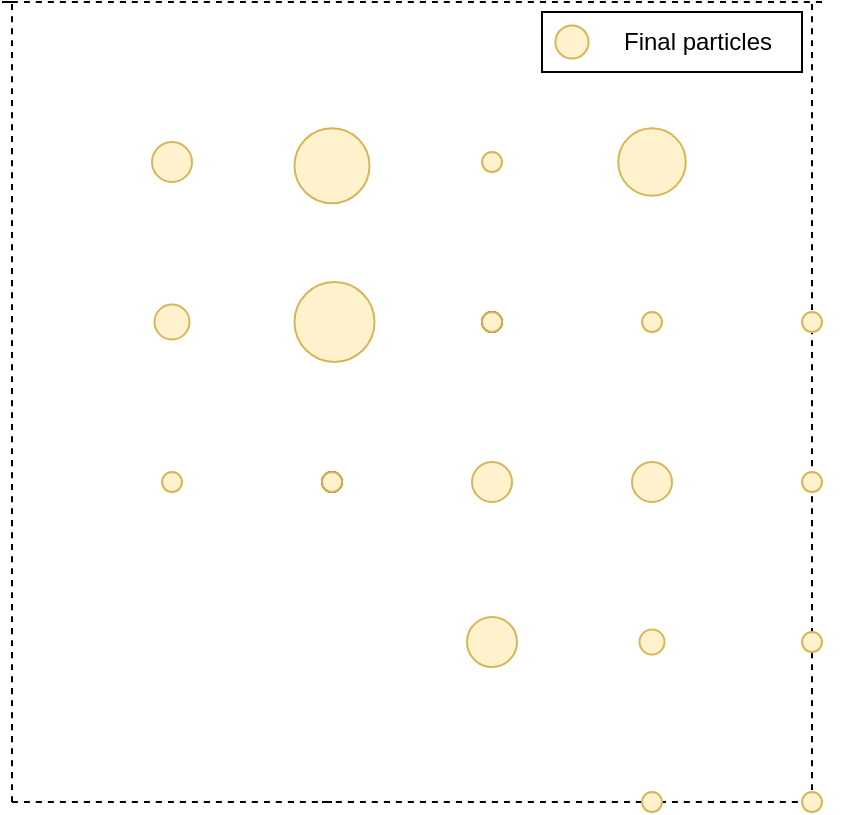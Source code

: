 <mxfile>
    <diagram id="2-kI7WVJ3CM_5sixP-P7" name="redistribution_final">
        <mxGraphModel dx="882" dy="684" grid="1" gridSize="10" guides="1" tooltips="1" connect="1" arrows="1" fold="1" page="1" pageScale="1" pageWidth="827" pageHeight="1169" math="0" shadow="0">
            <root>
                <mxCell id="0"/>
                <mxCell id="1" parent="0"/>
                <mxCell id="bFCkLWYeHH5w7gVrt06X-7" value="" style="rounded=0;whiteSpace=wrap;html=1;" vertex="1" parent="1">
                    <mxGeometry x="370" y="110" width="130" height="30" as="geometry"/>
                </mxCell>
                <mxCell id="bFCkLWYeHH5w7gVrt06X-9" value="" style="endArrow=none;dashed=1;html=1;curved=1;" edge="1" parent="1">
                    <mxGeometry width="50" height="50" relative="1" as="geometry">
                        <mxPoint x="105.0" y="105" as="sourcePoint"/>
                        <mxPoint x="510" y="105" as="targetPoint"/>
                    </mxGeometry>
                </mxCell>
                <mxCell id="bFCkLWYeHH5w7gVrt06X-10" value="" style="endArrow=none;dashed=1;html=1;curved=1;" edge="1" parent="1">
                    <mxGeometry width="50" height="50" relative="1" as="geometry">
                        <mxPoint x="105" y="505" as="sourcePoint"/>
                        <mxPoint x="105" y="105" as="targetPoint"/>
                    </mxGeometry>
                </mxCell>
                <mxCell id="bFCkLWYeHH5w7gVrt06X-13" value="" style="endArrow=none;dashed=1;html=1;curved=1;" edge="1" parent="1">
                    <mxGeometry width="50" height="50" relative="1" as="geometry">
                        <mxPoint x="505" y="505" as="sourcePoint"/>
                        <mxPoint x="505" y="105" as="targetPoint"/>
                    </mxGeometry>
                </mxCell>
                <mxCell id="bFCkLWYeHH5w7gVrt06X-19" value="" style="endArrow=none;dashed=1;html=1;curved=1;" edge="1" parent="1">
                    <mxGeometry width="50" height="50" relative="1" as="geometry">
                        <mxPoint x="105" y="505" as="sourcePoint"/>
                        <mxPoint x="505" y="505" as="targetPoint"/>
                    </mxGeometry>
                </mxCell>
                <mxCell id="bFCkLWYeHH5w7gVrt06X-20" value="" style="endArrow=none;html=1;" edge="1" parent="1">
                    <mxGeometry width="50" height="50" relative="1" as="geometry">
                        <mxPoint x="105.0" y="105" as="sourcePoint"/>
                        <mxPoint x="100" y="105" as="targetPoint"/>
                    </mxGeometry>
                </mxCell>
                <mxCell id="bFCkLWYeHH5w7gVrt06X-26" value="" style="ellipse;whiteSpace=wrap;html=1;aspect=fixed;" vertex="1" parent="1">
                    <mxGeometry x="260" y="340" width="10" height="10" as="geometry"/>
                </mxCell>
                <mxCell id="bFCkLWYeHH5w7gVrt06X-27" value="" style="ellipse;whiteSpace=wrap;html=1;aspect=fixed;" vertex="1" parent="1">
                    <mxGeometry x="340" y="340" width="10" height="10" as="geometry"/>
                </mxCell>
                <mxCell id="bFCkLWYeHH5w7gVrt06X-28" value="" style="endArrow=classic;html=1;curved=1;startArrow=none;" edge="1" parent="1">
                    <mxGeometry width="50" height="50" relative="1" as="geometry">
                        <mxPoint x="265" y="185" as="sourcePoint"/>
                        <mxPoint x="265" y="185" as="targetPoint"/>
                    </mxGeometry>
                </mxCell>
                <mxCell id="bFCkLWYeHH5w7gVrt06X-39" value="" style="ellipse;whiteSpace=wrap;html=1;aspect=fixed;fillColor=#fff2cc;strokeColor=#d6b656;" vertex="1" parent="1">
                    <mxGeometry x="180" y="340" width="10" height="10" as="geometry"/>
                </mxCell>
                <mxCell id="bFCkLWYeHH5w7gVrt06X-40" value="" style="ellipse;whiteSpace=wrap;html=1;aspect=fixed;" vertex="1" parent="1">
                    <mxGeometry x="340" y="260" width="10" height="10" as="geometry"/>
                </mxCell>
                <mxCell id="bFCkLWYeHH5w7gVrt06X-42" value="" style="ellipse;whiteSpace=wrap;html=1;aspect=fixed;fillColor=#fff2cc;strokeColor=#d6b656;" vertex="1" parent="1">
                    <mxGeometry x="340" y="180" width="10" height="10" as="geometry"/>
                </mxCell>
                <mxCell id="bFCkLWYeHH5w7gVrt06X-43" value="" style="ellipse;whiteSpace=wrap;html=1;aspect=fixed;" vertex="1" parent="1">
                    <mxGeometry x="120" y="120" height="10" as="geometry"/>
                </mxCell>
                <mxCell id="bFCkLWYeHH5w7gVrt06X-44" value="" style="ellipse;whiteSpace=wrap;html=1;aspect=fixed;" vertex="1" parent="1">
                    <mxGeometry x="275" y="275" height="20" as="geometry"/>
                </mxCell>
                <mxCell id="bFCkLWYeHH5w7gVrt06X-45" value="" style="ellipse;whiteSpace=wrap;html=1;aspect=fixed;" vertex="1" parent="1">
                    <mxGeometry x="195" y="275" height="20" as="geometry"/>
                </mxCell>
                <mxCell id="bFCkLWYeHH5w7gVrt06X-46" value="" style="ellipse;whiteSpace=wrap;html=1;aspect=fixed;" vertex="1" parent="1">
                    <mxGeometry x="120" y="200" height="10" as="geometry"/>
                </mxCell>
                <mxCell id="bFCkLWYeHH5w7gVrt06X-47" value="" style="ellipse;whiteSpace=wrap;html=1;aspect=fixed;" vertex="1" parent="1">
                    <mxGeometry x="120" y="360" height="10" as="geometry"/>
                </mxCell>
                <mxCell id="bFCkLWYeHH5w7gVrt06X-48" value="" style="ellipse;whiteSpace=wrap;html=1;aspect=fixed;" vertex="1" parent="1">
                    <mxGeometry x="280" y="360" height="10" as="geometry"/>
                </mxCell>
                <mxCell id="bFCkLWYeHH5w7gVrt06X-49" value="" style="ellipse;whiteSpace=wrap;html=1;aspect=fixed;" vertex="1" parent="1">
                    <mxGeometry x="360" y="360" height="10" as="geometry"/>
                </mxCell>
                <mxCell id="bFCkLWYeHH5w7gVrt06X-50" value="" style="ellipse;whiteSpace=wrap;html=1;aspect=fixed;" vertex="1" parent="1">
                    <mxGeometry x="190" y="190" height="30" as="geometry"/>
                </mxCell>
                <mxCell id="bFCkLWYeHH5w7gVrt06X-51" value="" style="ellipse;whiteSpace=wrap;html=1;aspect=fixed;" vertex="1" parent="1">
                    <mxGeometry x="272.5" y="192.5" height="25" as="geometry"/>
                </mxCell>
                <mxCell id="bFCkLWYeHH5w7gVrt06X-52" value="" style="ellipse;whiteSpace=wrap;html=1;aspect=fixed;" vertex="1" parent="1">
                    <mxGeometry x="200" y="120" height="10" as="geometry"/>
                </mxCell>
                <mxCell id="bFCkLWYeHH5w7gVrt06X-53" value="" style="ellipse;whiteSpace=wrap;html=1;aspect=fixed;" vertex="1" parent="1">
                    <mxGeometry x="280" y="120" height="10" as="geometry"/>
                </mxCell>
                <mxCell id="bFCkLWYeHH5w7gVrt06X-54" value="" style="ellipse;whiteSpace=wrap;html=1;aspect=fixed;" vertex="1" parent="1">
                    <mxGeometry x="360" y="120" height="10" as="geometry"/>
                </mxCell>
                <mxCell id="bFCkLWYeHH5w7gVrt06X-55" value="" style="ellipse;whiteSpace=wrap;html=1;aspect=fixed;" vertex="1" parent="1">
                    <mxGeometry x="120" y="280" height="10" as="geometry"/>
                </mxCell>
                <mxCell id="bFCkLWYeHH5w7gVrt06X-56" value="" style="ellipse;whiteSpace=wrap;html=1;aspect=fixed;" vertex="1" parent="1">
                    <mxGeometry x="200" y="360" height="10" as="geometry"/>
                </mxCell>
                <mxCell id="bFCkLWYeHH5w7gVrt06X-57" value="" style="ellipse;whiteSpace=wrap;html=1;aspect=fixed;" vertex="1" parent="1">
                    <mxGeometry x="360" y="280" height="10" as="geometry"/>
                </mxCell>
                <mxCell id="bFCkLWYeHH5w7gVrt06X-58" value="" style="ellipse;whiteSpace=wrap;html=1;aspect=fixed;" vertex="1" parent="1">
                    <mxGeometry x="360" y="200" height="10" as="geometry"/>
                </mxCell>
                <mxCell id="bFCkLWYeHH5w7gVrt06X-59" value="" style="endArrow=none;html=1;" edge="1" parent="1">
                    <mxGeometry width="50" height="50" relative="1" as="geometry">
                        <mxPoint x="265.0" y="265" as="sourcePoint"/>
                        <mxPoint x="260" y="265" as="targetPoint"/>
                    </mxGeometry>
                </mxCell>
                <mxCell id="bFCkLWYeHH5w7gVrt06X-60" value="" style="ellipse;whiteSpace=wrap;html=1;aspect=fixed;" vertex="1" parent="1">
                    <mxGeometry x="335" y="415" width="20" height="20" as="geometry"/>
                </mxCell>
                <mxCell id="bFCkLWYeHH5w7gVrt06X-61" value="" style="endArrow=none;html=1;curved=1;" edge="1" parent="1" target="bFCkLWYeHH5w7gVrt06X-62">
                    <mxGeometry width="50" height="50" relative="1" as="geometry">
                        <mxPoint x="265.0" y="345" as="sourcePoint"/>
                        <mxPoint x="415" y="345" as="targetPoint"/>
                    </mxGeometry>
                </mxCell>
                <mxCell id="bFCkLWYeHH5w7gVrt06X-62" value="" style="ellipse;whiteSpace=wrap;html=1;aspect=fixed;fillColor=#fff2cc;strokeColor=#d6b656;" vertex="1" parent="1">
                    <mxGeometry x="260" y="340" width="10" height="10" as="geometry"/>
                </mxCell>
                <mxCell id="bFCkLWYeHH5w7gVrt06X-63" value="" style="endArrow=none;html=1;" edge="1" parent="1">
                    <mxGeometry width="50" height="50" relative="1" as="geometry">
                        <mxPoint x="265.0" y="505" as="sourcePoint"/>
                        <mxPoint x="260" y="505" as="targetPoint"/>
                    </mxGeometry>
                </mxCell>
                <mxCell id="bFCkLWYeHH5w7gVrt06X-65" value="" style="ellipse;whiteSpace=wrap;html=1;aspect=fixed;fillColor=#fff2cc;strokeColor=#d6b656;" vertex="1" parent="1">
                    <mxGeometry x="420" y="500" width="10" height="10" as="geometry"/>
                </mxCell>
                <mxCell id="bFCkLWYeHH5w7gVrt06X-66" value="" style="ellipse;whiteSpace=wrap;html=1;aspect=fixed;fillColor=#fff2cc;strokeColor=#d6b656;" vertex="1" parent="1">
                    <mxGeometry x="500" y="500" width="10" height="10" as="geometry"/>
                </mxCell>
                <mxCell id="bFCkLWYeHH5w7gVrt06X-67" value="" style="endArrow=classic;html=1;curved=1;startArrow=none;" edge="1" parent="1">
                    <mxGeometry width="50" height="50" relative="1" as="geometry">
                        <mxPoint x="425" y="345" as="sourcePoint"/>
                        <mxPoint x="425" y="345" as="targetPoint"/>
                    </mxGeometry>
                </mxCell>
                <mxCell id="bFCkLWYeHH5w7gVrt06X-70" value="" style="ellipse;whiteSpace=wrap;html=1;aspect=fixed;fillColor=#fff2cc;strokeColor=#d6b656;" vertex="1" parent="1">
                    <mxGeometry x="340" y="260" width="10" height="10" as="geometry"/>
                </mxCell>
                <mxCell id="bFCkLWYeHH5w7gVrt06X-71" value="" style="ellipse;whiteSpace=wrap;html=1;aspect=fixed;fillColor=#fff2cc;strokeColor=#d6b656;" vertex="1" parent="1">
                    <mxGeometry x="420" y="260" width="10" height="10" as="geometry"/>
                </mxCell>
                <mxCell id="bFCkLWYeHH5w7gVrt06X-72" value="" style="ellipse;whiteSpace=wrap;html=1;aspect=fixed;fillColor=#fff2cc;strokeColor=#d6b656;" vertex="1" parent="1">
                    <mxGeometry x="500" y="260" width="10" height="10" as="geometry"/>
                </mxCell>
                <mxCell id="bFCkLWYeHH5w7gVrt06X-73" value="" style="endArrow=none;dashed=1;html=1;curved=1;" edge="1" parent="1">
                    <mxGeometry width="50" height="50" relative="1" as="geometry">
                        <mxPoint x="265" y="424.41" as="sourcePoint"/>
                        <mxPoint x="265" y="424.41" as="targetPoint"/>
                    </mxGeometry>
                </mxCell>
                <mxCell id="bFCkLWYeHH5w7gVrt06X-76" value="" style="ellipse;whiteSpace=wrap;html=1;aspect=fixed;fillColor=#fff2cc;strokeColor=#d6b656;" vertex="1" parent="1">
                    <mxGeometry x="500" y="420" width="10" height="10" as="geometry"/>
                </mxCell>
                <mxCell id="bFCkLWYeHH5w7gVrt06X-77" value="" style="ellipse;whiteSpace=wrap;html=1;aspect=fixed;fillColor=#fff2cc;strokeColor=#d6b656;" vertex="1" parent="1">
                    <mxGeometry x="500" y="340" width="10" height="10" as="geometry"/>
                </mxCell>
                <mxCell id="bFCkLWYeHH5w7gVrt06X-78" value="" style="ellipse;whiteSpace=wrap;html=1;aspect=fixed;" vertex="1" parent="1">
                    <mxGeometry x="280" y="280" height="10" as="geometry"/>
                </mxCell>
                <mxCell id="bFCkLWYeHH5w7gVrt06X-79" value="" style="ellipse;whiteSpace=wrap;html=1;aspect=fixed;" vertex="1" parent="1">
                    <mxGeometry x="435" y="435" height="20" as="geometry"/>
                </mxCell>
                <mxCell id="bFCkLWYeHH5w7gVrt06X-80" value="" style="ellipse;whiteSpace=wrap;html=1;aspect=fixed;" vertex="1" parent="1">
                    <mxGeometry x="355" y="435" height="20" as="geometry"/>
                </mxCell>
                <mxCell id="bFCkLWYeHH5w7gVrt06X-81" value="" style="ellipse;whiteSpace=wrap;html=1;aspect=fixed;" vertex="1" parent="1">
                    <mxGeometry x="280" y="360" height="10" as="geometry"/>
                </mxCell>
                <mxCell id="bFCkLWYeHH5w7gVrt06X-82" value="" style="ellipse;whiteSpace=wrap;html=1;aspect=fixed;" vertex="1" parent="1">
                    <mxGeometry x="350" y="350" height="30" as="geometry"/>
                </mxCell>
                <mxCell id="bFCkLWYeHH5w7gVrt06X-83" value="" style="ellipse;whiteSpace=wrap;html=1;aspect=fixed;" vertex="1" parent="1">
                    <mxGeometry x="432.5" y="352.5" height="25" as="geometry"/>
                </mxCell>
                <mxCell id="bFCkLWYeHH5w7gVrt06X-84" value="" style="ellipse;whiteSpace=wrap;html=1;aspect=fixed;" vertex="1" parent="1">
                    <mxGeometry x="360" y="280" height="10" as="geometry"/>
                </mxCell>
                <mxCell id="bFCkLWYeHH5w7gVrt06X-85" value="" style="ellipse;whiteSpace=wrap;html=1;aspect=fixed;" vertex="1" parent="1">
                    <mxGeometry x="440" y="280" height="10" as="geometry"/>
                </mxCell>
                <mxCell id="bFCkLWYeHH5w7gVrt06X-86" value="" style="ellipse;whiteSpace=wrap;html=1;aspect=fixed;" vertex="1" parent="1">
                    <mxGeometry x="520" y="280" height="10" as="geometry"/>
                </mxCell>
                <mxCell id="bFCkLWYeHH5w7gVrt06X-87" value="" style="ellipse;whiteSpace=wrap;html=1;aspect=fixed;" vertex="1" parent="1">
                    <mxGeometry x="280" y="440" height="10" as="geometry"/>
                </mxCell>
                <mxCell id="bFCkLWYeHH5w7gVrt06X-88" value="" style="ellipse;whiteSpace=wrap;html=1;aspect=fixed;" vertex="1" parent="1">
                    <mxGeometry x="520" y="440" height="10" as="geometry"/>
                </mxCell>
                <mxCell id="bFCkLWYeHH5w7gVrt06X-89" value="" style="ellipse;whiteSpace=wrap;html=1;aspect=fixed;" vertex="1" parent="1">
                    <mxGeometry x="520" y="360" height="10" as="geometry"/>
                </mxCell>
                <mxCell id="bFCkLWYeHH5w7gVrt06X-90" value="" style="ellipse;whiteSpace=wrap;html=1;aspect=fixed;fillColor=#fff2cc;strokeColor=#d6b656;" vertex="1" parent="1">
                    <mxGeometry x="246.25" y="245" width="40" height="40" as="geometry"/>
                </mxCell>
                <mxCell id="bFCkLWYeHH5w7gVrt06X-93" value="" style="ellipse;whiteSpace=wrap;html=1;aspect=fixed;fillColor=#fff2cc;strokeColor=#d6b656;" vertex="1" parent="1">
                    <mxGeometry x="175" y="175" width="20" height="20" as="geometry"/>
                </mxCell>
                <mxCell id="bFCkLWYeHH5w7gVrt06X-95" value="" style="ellipse;whiteSpace=wrap;html=1;aspect=fixed;fillColor=#fff2cc;strokeColor=#d6b656;" vertex="1" parent="1">
                    <mxGeometry x="335" y="335" width="20" height="20" as="geometry"/>
                </mxCell>
                <mxCell id="bFCkLWYeHH5w7gVrt06X-97" value="" style="endArrow=none;dashed=1;html=1;curved=1;startArrow=none;" edge="1" parent="1" source="bFCkLWYeHH5w7gVrt06X-71">
                    <mxGeometry width="50" height="50" relative="1" as="geometry">
                        <mxPoint x="430" y="265" as="sourcePoint"/>
                        <mxPoint x="425.405" y="265.222" as="targetPoint"/>
                    </mxGeometry>
                </mxCell>
                <mxCell id="bFCkLWYeHH5w7gVrt06X-100" value="" style="ellipse;whiteSpace=wrap;html=1;aspect=fixed;fillColor=#fff2cc;strokeColor=#d6b656;" vertex="1" parent="1">
                    <mxGeometry x="415" y="335" width="20" height="20" as="geometry"/>
                </mxCell>
                <mxCell id="bFCkLWYeHH5w7gVrt06X-102" value="" style="ellipse;whiteSpace=wrap;html=1;aspect=fixed;fillColor=#fff2cc;strokeColor=#d6b656;" vertex="1" parent="1">
                    <mxGeometry x="408.13" y="168.13" width="33.75" height="33.75" as="geometry"/>
                </mxCell>
                <mxCell id="bFCkLWYeHH5w7gVrt06X-103" value="" style="ellipse;whiteSpace=wrap;html=1;aspect=fixed;fillColor=#fff2cc;strokeColor=#d6b656;" vertex="1" parent="1">
                    <mxGeometry x="246.25" y="168.13" width="37.5" height="37.5" as="geometry"/>
                </mxCell>
                <mxCell id="bFCkLWYeHH5w7gVrt06X-104" value="" style="ellipse;whiteSpace=wrap;html=1;aspect=fixed;fillColor=#fff2cc;strokeColor=#d6b656;" vertex="1" parent="1">
                    <mxGeometry x="176.25" y="256.25" width="17.5" height="17.5" as="geometry"/>
                </mxCell>
                <mxCell id="bFCkLWYeHH5w7gVrt06X-105" value="" style="ellipse;whiteSpace=wrap;html=1;aspect=fixed;direction=south;fillColor=#fff2cc;strokeColor=#d6b656;" vertex="1" parent="1">
                    <mxGeometry x="376.72" y="116.72" width="16.56" height="16.56" as="geometry"/>
                </mxCell>
                <mxCell id="bFCkLWYeHH5w7gVrt06X-106" value="Final particles" style="text;html=1;strokeColor=none;fillColor=none;align=center;verticalAlign=middle;whiteSpace=wrap;rounded=0;" vertex="1" parent="1">
                    <mxGeometry x="393.28" y="110" width="110" height="30" as="geometry"/>
                </mxCell>
                <mxCell id="bFCkLWYeHH5w7gVrt06X-108" value="" style="ellipse;whiteSpace=wrap;html=1;aspect=fixed;fillColor=#fff2cc;strokeColor=#d6b656;" vertex="1" parent="1">
                    <mxGeometry x="418.75" y="418.75" width="12.5" height="12.5" as="geometry"/>
                </mxCell>
                <mxCell id="bFCkLWYeHH5w7gVrt06X-109" value="" style="ellipse;whiteSpace=wrap;html=1;aspect=fixed;fillColor=#fff2cc;strokeColor=#d6b656;" vertex="1" parent="1">
                    <mxGeometry x="332.5" y="412.5" width="25" height="25" as="geometry"/>
                </mxCell>
            </root>
        </mxGraphModel>
    </diagram>
    <diagram id="zeCKSX0b8BMadURBel8q" name="redistribution_update">
        <mxGraphModel dx="882" dy="1853" grid="1" gridSize="10" guides="1" tooltips="1" connect="1" arrows="1" fold="1" page="1" pageScale="1" pageWidth="827" pageHeight="1169" math="0" shadow="0">
            <root>
                <mxCell id="0"/>
                <mxCell id="1" parent="0"/>
                <mxCell id="w09PmbeXJxkdU87tn_vS-13" value="" style="endArrow=none;dashed=1;html=1;curved=1;" edge="1" parent="1" target="Qb4TDNN9iWcM5ML83yiG-80">
                    <mxGeometry width="50" height="50" relative="1" as="geometry">
                        <mxPoint x="285" y="285" as="sourcePoint"/>
                        <mxPoint x="685" y="285" as="targetPoint"/>
                    </mxGeometry>
                </mxCell>
                <mxCell id="Qb4TDNN9iWcM5ML83yiG-55" value="" style="endArrow=none;dashed=1;html=1;curved=1;" edge="1" parent="1" target="Qb4TDNN9iWcM5ML83yiG-56">
                    <mxGeometry width="50" height="50" relative="1" as="geometry">
                        <mxPoint x="285" y="205" as="sourcePoint"/>
                        <mxPoint x="685" y="205" as="targetPoint"/>
                    </mxGeometry>
                </mxCell>
                <mxCell id="Qb4TDNN9iWcM5ML83yiG-142" value="" style="endArrow=none;dashed=1;html=1;curved=1;startArrow=none;" edge="1" parent="1" target="Qb4TDNN9iWcM5ML83yiG-20">
                    <mxGeometry width="50" height="50" relative="1" as="geometry">
                        <mxPoint x="365" y="300" as="sourcePoint"/>
                        <mxPoint x="365" y="-35" as="targetPoint"/>
                    </mxGeometry>
                </mxCell>
                <mxCell id="Qb4TDNN9iWcM5ML83yiG-9" value="" style="endArrow=none;dashed=1;html=1;curved=1;" edge="1" parent="1">
                    <mxGeometry width="50" height="50" relative="1" as="geometry">
                        <mxPoint x="445" y="365" as="sourcePoint"/>
                        <mxPoint x="445" y="-35" as="targetPoint"/>
                    </mxGeometry>
                </mxCell>
                <mxCell id="Qb4TDNN9iWcM5ML83yiG-151" value="" style="endArrow=none;dashed=1;html=1;curved=1;" edge="1" parent="1" target="Qb4TDNN9iWcM5ML83yiG-150">
                    <mxGeometry width="50" height="50" relative="1" as="geometry">
                        <mxPoint x="605" y="365" as="sourcePoint"/>
                        <mxPoint x="605" y="-35" as="targetPoint"/>
                    </mxGeometry>
                </mxCell>
                <mxCell id="Qb4TDNN9iWcM5ML83yiG-2" value="" style="endArrow=none;dashed=1;html=1;curved=1;startArrow=none;" edge="1" parent="1" source="Qb4TDNN9iWcM5ML83yiG-150">
                    <mxGeometry width="50" height="50" relative="1" as="geometry">
                        <mxPoint x="605" y="365" as="sourcePoint"/>
                        <mxPoint x="605" y="-35" as="targetPoint"/>
                    </mxGeometry>
                </mxCell>
                <mxCell id="Qb4TDNN9iWcM5ML83yiG-3" value="" style="rounded=0;whiteSpace=wrap;html=1;" vertex="1" parent="1">
                    <mxGeometry x="550" y="-30" width="130" height="50" as="geometry"/>
                </mxCell>
                <mxCell id="Qb4TDNN9iWcM5ML83yiG-5" value="" style="endArrow=none;dashed=1;html=1;curved=1;" edge="1" parent="1" target="Qb4TDNN9iWcM5ML83yiG-57">
                    <mxGeometry width="50" height="50" relative="1" as="geometry">
                        <mxPoint x="525" y="365" as="sourcePoint"/>
                        <mxPoint x="525" y="-35" as="targetPoint"/>
                    </mxGeometry>
                </mxCell>
                <mxCell id="Qb4TDNN9iWcM5ML83yiG-6" value="" style="endArrow=none;dashed=1;html=1;curved=1;" edge="1" parent="1" target="Qb4TDNN9iWcM5ML83yiG-41">
                    <mxGeometry width="50" height="50" relative="1" as="geometry">
                        <mxPoint x="285.0" y="-35" as="sourcePoint"/>
                        <mxPoint x="685" y="-35" as="targetPoint"/>
                    </mxGeometry>
                </mxCell>
                <mxCell id="Qb4TDNN9iWcM5ML83yiG-7" value="" style="endArrow=none;dashed=1;html=1;curved=1;" edge="1" parent="1">
                    <mxGeometry width="50" height="50" relative="1" as="geometry">
                        <mxPoint x="285" y="365" as="sourcePoint"/>
                        <mxPoint x="285" y="-35" as="targetPoint"/>
                    </mxGeometry>
                </mxCell>
                <mxCell id="Qb4TDNN9iWcM5ML83yiG-8" value="" style="endArrow=none;dashed=1;html=1;curved=1;startArrow=none;" edge="1" parent="1" source="Qb4TDNN9iWcM5ML83yiG-20">
                    <mxGeometry width="50" height="50" relative="1" as="geometry">
                        <mxPoint x="365" y="365" as="sourcePoint"/>
                        <mxPoint x="365" y="-35" as="targetPoint"/>
                    </mxGeometry>
                </mxCell>
                <mxCell id="Qb4TDNN9iWcM5ML83yiG-10" value="" style="endArrow=none;dashed=1;html=1;curved=1;startArrow=none;" edge="1" parent="1" source="Qb4TDNN9iWcM5ML83yiG-57">
                    <mxGeometry width="50" height="50" relative="1" as="geometry">
                        <mxPoint x="525" y="365" as="sourcePoint"/>
                        <mxPoint x="525" y="-35" as="targetPoint"/>
                    </mxGeometry>
                </mxCell>
                <mxCell id="Qb4TDNN9iWcM5ML83yiG-11" value="" style="endArrow=none;dashed=1;html=1;curved=1;" edge="1" parent="1">
                    <mxGeometry width="50" height="50" relative="1" as="geometry">
                        <mxPoint x="685" y="365" as="sourcePoint"/>
                        <mxPoint x="685" y="-35" as="targetPoint"/>
                    </mxGeometry>
                </mxCell>
                <mxCell id="Qb4TDNN9iWcM5ML83yiG-12" value="" style="endArrow=none;dashed=1;html=1;curved=1;startArrow=none;" edge="1" parent="1" source="Qb4TDNN9iWcM5ML83yiG-45">
                    <mxGeometry width="50" height="50" relative="1" as="geometry">
                        <mxPoint x="285" y="-35" as="sourcePoint"/>
                        <mxPoint x="685" y="-35" as="targetPoint"/>
                    </mxGeometry>
                </mxCell>
                <mxCell id="Qb4TDNN9iWcM5ML83yiG-13" value="" style="endArrow=none;dashed=1;html=1;curved=1;startArrow=none;" edge="1" parent="1" source="Qb4TDNN9iWcM5ML83yiG-80">
                    <mxGeometry width="50" height="50" relative="1" as="geometry">
                        <mxPoint x="285" y="285" as="sourcePoint"/>
                        <mxPoint x="685" y="285" as="targetPoint"/>
                    </mxGeometry>
                </mxCell>
                <mxCell id="Qb4TDNN9iWcM5ML83yiG-14" value="" style="endArrow=none;dashed=1;html=1;curved=1;startArrow=none;" edge="1" parent="1" source="Qb4TDNN9iWcM5ML83yiG-56">
                    <mxGeometry width="50" height="50" relative="1" as="geometry">
                        <mxPoint x="285" y="205" as="sourcePoint"/>
                        <mxPoint x="685" y="205" as="targetPoint"/>
                    </mxGeometry>
                </mxCell>
                <mxCell id="Qb4TDNN9iWcM5ML83yiG-15" value="" style="endArrow=none;dashed=1;html=1;curved=1;startArrow=none;" edge="1" parent="1" source="Qb4TDNN9iWcM5ML83yiG-20">
                    <mxGeometry width="50" height="50" relative="1" as="geometry">
                        <mxPoint x="285" y="124.41" as="sourcePoint"/>
                        <mxPoint x="685" y="124.41" as="targetPoint"/>
                    </mxGeometry>
                </mxCell>
                <mxCell id="Qb4TDNN9iWcM5ML83yiG-16" value="" style="endArrow=none;dashed=1;html=1;curved=1;startArrow=none;" edge="1" parent="1" source="Qb4TDNN9iWcM5ML83yiG-150">
                    <mxGeometry width="50" height="50" relative="1" as="geometry">
                        <mxPoint x="285" y="44" as="sourcePoint"/>
                        <mxPoint x="685" y="44" as="targetPoint"/>
                    </mxGeometry>
                </mxCell>
                <mxCell id="Qb4TDNN9iWcM5ML83yiG-17" value="" style="endArrow=none;dashed=1;html=1;curved=1;" edge="1" parent="1">
                    <mxGeometry width="50" height="50" relative="1" as="geometry">
                        <mxPoint x="285" y="365" as="sourcePoint"/>
                        <mxPoint x="685" y="365" as="targetPoint"/>
                    </mxGeometry>
                </mxCell>
                <mxCell id="Qb4TDNN9iWcM5ML83yiG-18" value="" style="endArrow=none;html=1;" edge="1" parent="1" target="Qb4TDNN9iWcM5ML83yiG-19">
                    <mxGeometry width="50" height="50" relative="1" as="geometry">
                        <mxPoint x="285.0" y="-35" as="sourcePoint"/>
                        <mxPoint x="765" y="-35" as="targetPoint"/>
                    </mxGeometry>
                </mxCell>
                <mxCell id="Qb4TDNN9iWcM5ML83yiG-19" value="" style="ellipse;whiteSpace=wrap;html=1;aspect=fixed;" vertex="1" parent="1">
                    <mxGeometry x="280" y="-40" width="10" height="10" as="geometry"/>
                </mxCell>
                <mxCell id="Qb4TDNN9iWcM5ML83yiG-21" value="" style="endArrow=none;html=1;curved=1;" edge="1" parent="1" target="Qb4TDNN9iWcM5ML83yiG-22">
                    <mxGeometry width="50" height="50" relative="1" as="geometry">
                        <mxPoint x="285.0" y="45" as="sourcePoint"/>
                        <mxPoint x="435" y="45" as="targetPoint"/>
                    </mxGeometry>
                </mxCell>
                <mxCell id="Qb4TDNN9iWcM5ML83yiG-22" value="" style="ellipse;whiteSpace=wrap;html=1;aspect=fixed;" vertex="1" parent="1">
                    <mxGeometry x="280" y="40" width="10" height="10" as="geometry"/>
                </mxCell>
                <mxCell id="Qb4TDNN9iWcM5ML83yiG-23" value="" style="endArrow=none;html=1;" edge="1" parent="1" target="Qb4TDNN9iWcM5ML83yiG-24">
                    <mxGeometry width="50" height="50" relative="1" as="geometry">
                        <mxPoint x="285.0" y="205" as="sourcePoint"/>
                        <mxPoint x="765" y="205" as="targetPoint"/>
                    </mxGeometry>
                </mxCell>
                <mxCell id="Qb4TDNN9iWcM5ML83yiG-24" value="" style="ellipse;whiteSpace=wrap;html=1;aspect=fixed;" vertex="1" parent="1">
                    <mxGeometry x="280" y="200" width="10" height="10" as="geometry"/>
                </mxCell>
                <mxCell id="Qb4TDNN9iWcM5ML83yiG-25" value="" style="ellipse;whiteSpace=wrap;html=1;aspect=fixed;" vertex="1" parent="1">
                    <mxGeometry x="440" y="200" width="10" height="10" as="geometry"/>
                </mxCell>
                <mxCell id="Qb4TDNN9iWcM5ML83yiG-26" value="" style="ellipse;whiteSpace=wrap;html=1;aspect=fixed;" vertex="1" parent="1">
                    <mxGeometry x="520" y="200" width="10" height="10" as="geometry"/>
                </mxCell>
                <mxCell id="Qb4TDNN9iWcM5ML83yiG-27" value="" style="endArrow=classic;html=1;curved=1;startArrow=none;" edge="1" parent="1">
                    <mxGeometry width="50" height="50" relative="1" as="geometry">
                        <mxPoint x="445.0" y="45" as="sourcePoint"/>
                        <mxPoint x="445" y="45" as="targetPoint"/>
                    </mxGeometry>
                </mxCell>
                <mxCell id="Qb4TDNN9iWcM5ML83yiG-37" value="" style="endArrow=none;dashed=1;html=1;curved=1;" edge="1" parent="1" target="Qb4TDNN9iWcM5ML83yiG-38">
                    <mxGeometry width="50" height="50" relative="1" as="geometry">
                        <mxPoint x="295" y="44" as="sourcePoint"/>
                        <mxPoint x="685" y="44" as="targetPoint"/>
                    </mxGeometry>
                </mxCell>
                <mxCell id="Qb4TDNN9iWcM5ML83yiG-38" value="" style="ellipse;whiteSpace=wrap;html=1;aspect=fixed;" vertex="1" parent="1">
                    <mxGeometry x="350" y="30" width="30" height="30" as="geometry"/>
                </mxCell>
                <mxCell id="Qb4TDNN9iWcM5ML83yiG-39" value="" style="endArrow=none;dashed=1;html=1;curved=1;startArrow=none;" edge="1" parent="1" source="Qb4TDNN9iWcM5ML83yiG-38">
                    <mxGeometry width="50" height="50" relative="1" as="geometry">
                        <mxPoint x="380.0" y="44.968" as="sourcePoint"/>
                        <mxPoint x="432.5" y="45" as="targetPoint"/>
                    </mxGeometry>
                </mxCell>
                <mxCell id="Qb4TDNN9iWcM5ML83yiG-41" value="" style="ellipse;whiteSpace=wrap;html=1;aspect=fixed;" vertex="1" parent="1">
                    <mxGeometry x="360" y="-40" width="10" height="10" as="geometry"/>
                </mxCell>
                <mxCell id="Qb4TDNN9iWcM5ML83yiG-42" value="" style="endArrow=none;dashed=1;html=1;curved=1;startArrow=none;" edge="1" parent="1" source="Qb4TDNN9iWcM5ML83yiG-41" target="Qb4TDNN9iWcM5ML83yiG-43">
                    <mxGeometry width="50" height="50" relative="1" as="geometry">
                        <mxPoint x="370.0" y="-35" as="sourcePoint"/>
                        <mxPoint x="685" y="-35" as="targetPoint"/>
                    </mxGeometry>
                </mxCell>
                <mxCell id="Qb4TDNN9iWcM5ML83yiG-43" value="" style="ellipse;whiteSpace=wrap;html=1;aspect=fixed;" vertex="1" parent="1">
                    <mxGeometry x="440" y="-40" width="10" height="10" as="geometry"/>
                </mxCell>
                <mxCell id="Qb4TDNN9iWcM5ML83yiG-44" value="" style="endArrow=none;dashed=1;html=1;curved=1;startArrow=none;" edge="1" parent="1" source="Qb4TDNN9iWcM5ML83yiG-43" target="Qb4TDNN9iWcM5ML83yiG-45">
                    <mxGeometry width="50" height="50" relative="1" as="geometry">
                        <mxPoint x="450" y="-35" as="sourcePoint"/>
                        <mxPoint x="685" y="-35" as="targetPoint"/>
                    </mxGeometry>
                </mxCell>
                <mxCell id="Qb4TDNN9iWcM5ML83yiG-45" value="" style="ellipse;whiteSpace=wrap;html=1;aspect=fixed;" vertex="1" parent="1">
                    <mxGeometry x="520" y="-40" width="10" height="10" as="geometry"/>
                </mxCell>
                <mxCell id="Qb4TDNN9iWcM5ML83yiG-46" value="" style="endArrow=none;dashed=1;html=1;curved=1;" edge="1" parent="1" target="Qb4TDNN9iWcM5ML83yiG-47">
                    <mxGeometry width="50" height="50" relative="1" as="geometry">
                        <mxPoint x="285.0" y="124.41" as="sourcePoint"/>
                        <mxPoint x="685" y="124.41" as="targetPoint"/>
                    </mxGeometry>
                </mxCell>
                <mxCell id="Qb4TDNN9iWcM5ML83yiG-47" value="" style="ellipse;whiteSpace=wrap;html=1;aspect=fixed;" vertex="1" parent="1">
                    <mxGeometry x="280" y="120" width="10" height="10" as="geometry"/>
                </mxCell>
                <mxCell id="Qb4TDNN9iWcM5ML83yiG-56" value="" style="ellipse;whiteSpace=wrap;html=1;aspect=fixed;fillColor=#fff2cc;strokeColor=#d6b656;" vertex="1" parent="1">
                    <mxGeometry x="360" y="200" width="10" height="10" as="geometry"/>
                </mxCell>
                <mxCell id="Qb4TDNN9iWcM5ML83yiG-57" value="" style="ellipse;whiteSpace=wrap;html=1;aspect=fixed;" vertex="1" parent="1">
                    <mxGeometry x="520" y="120" width="10" height="10" as="geometry"/>
                </mxCell>
                <mxCell id="Qb4TDNN9iWcM5ML83yiG-58" value="" style="endArrow=none;dashed=1;html=1;curved=1;startArrow=none;" edge="1" parent="1" target="Qb4TDNN9iWcM5ML83yiG-59">
                    <mxGeometry width="50" height="50" relative="1" as="geometry">
                        <mxPoint x="457.5" y="45" as="sourcePoint"/>
                        <mxPoint x="685" y="44.0" as="targetPoint"/>
                    </mxGeometry>
                </mxCell>
                <mxCell id="Qb4TDNN9iWcM5ML83yiG-59" value="" style="ellipse;whiteSpace=wrap;html=1;aspect=fixed;fillColor=#fff2cc;strokeColor=#d6b656;" vertex="1" parent="1">
                    <mxGeometry x="520" y="40" width="10" height="10" as="geometry"/>
                </mxCell>
                <mxCell id="Qb4TDNN9iWcM5ML83yiG-60" value="" style="ellipse;whiteSpace=wrap;html=1;aspect=fixed;" vertex="1" parent="1">
                    <mxGeometry x="300" y="-20" height="10" as="geometry"/>
                </mxCell>
                <mxCell id="Qb4TDNN9iWcM5ML83yiG-61" value="" style="ellipse;whiteSpace=wrap;html=1;aspect=fixed;" vertex="1" parent="1">
                    <mxGeometry x="455" y="135" height="20" as="geometry"/>
                </mxCell>
                <mxCell id="Qb4TDNN9iWcM5ML83yiG-62" value="" style="ellipse;whiteSpace=wrap;html=1;aspect=fixed;" vertex="1" parent="1">
                    <mxGeometry x="375" y="135" height="20" as="geometry"/>
                </mxCell>
                <mxCell id="Qb4TDNN9iWcM5ML83yiG-63" value="" style="ellipse;whiteSpace=wrap;html=1;aspect=fixed;" vertex="1" parent="1">
                    <mxGeometry x="300" y="60" height="10" as="geometry"/>
                </mxCell>
                <mxCell id="Qb4TDNN9iWcM5ML83yiG-64" value="" style="ellipse;whiteSpace=wrap;html=1;aspect=fixed;" vertex="1" parent="1">
                    <mxGeometry x="300" y="220" height="10" as="geometry"/>
                </mxCell>
                <mxCell id="Qb4TDNN9iWcM5ML83yiG-65" value="" style="ellipse;whiteSpace=wrap;html=1;aspect=fixed;" vertex="1" parent="1">
                    <mxGeometry x="460" y="220" height="10" as="geometry"/>
                </mxCell>
                <mxCell id="Qb4TDNN9iWcM5ML83yiG-66" value="" style="ellipse;whiteSpace=wrap;html=1;aspect=fixed;" vertex="1" parent="1">
                    <mxGeometry x="540" y="220" height="10" as="geometry"/>
                </mxCell>
                <mxCell id="Qb4TDNN9iWcM5ML83yiG-67" value="" style="ellipse;whiteSpace=wrap;html=1;aspect=fixed;" vertex="1" parent="1">
                    <mxGeometry x="370" y="50" height="30" as="geometry"/>
                </mxCell>
                <mxCell id="Qb4TDNN9iWcM5ML83yiG-68" value="" style="ellipse;whiteSpace=wrap;html=1;aspect=fixed;" vertex="1" parent="1">
                    <mxGeometry x="452.5" y="52.5" height="25" as="geometry"/>
                </mxCell>
                <mxCell id="Qb4TDNN9iWcM5ML83yiG-69" value="" style="ellipse;whiteSpace=wrap;html=1;aspect=fixed;" vertex="1" parent="1">
                    <mxGeometry x="380" y="-20" height="10" as="geometry"/>
                </mxCell>
                <mxCell id="Qb4TDNN9iWcM5ML83yiG-70" value="" style="ellipse;whiteSpace=wrap;html=1;aspect=fixed;" vertex="1" parent="1">
                    <mxGeometry x="460" y="-20" height="10" as="geometry"/>
                </mxCell>
                <mxCell id="Qb4TDNN9iWcM5ML83yiG-71" value="" style="ellipse;whiteSpace=wrap;html=1;aspect=fixed;" vertex="1" parent="1">
                    <mxGeometry x="540" y="-20" height="10" as="geometry"/>
                </mxCell>
                <mxCell id="Qb4TDNN9iWcM5ML83yiG-72" value="" style="ellipse;whiteSpace=wrap;html=1;aspect=fixed;" vertex="1" parent="1">
                    <mxGeometry x="300" y="140" height="10" as="geometry"/>
                </mxCell>
                <mxCell id="Qb4TDNN9iWcM5ML83yiG-73" value="" style="ellipse;whiteSpace=wrap;html=1;aspect=fixed;" vertex="1" parent="1">
                    <mxGeometry x="380" y="220" height="10" as="geometry"/>
                </mxCell>
                <mxCell id="Qb4TDNN9iWcM5ML83yiG-74" value="" style="ellipse;whiteSpace=wrap;html=1;aspect=fixed;" vertex="1" parent="1">
                    <mxGeometry x="540" y="140" height="10" as="geometry"/>
                </mxCell>
                <mxCell id="Qb4TDNN9iWcM5ML83yiG-75" value="" style="ellipse;whiteSpace=wrap;html=1;aspect=fixed;" vertex="1" parent="1">
                    <mxGeometry x="540" y="60" height="10" as="geometry"/>
                </mxCell>
                <mxCell id="Qb4TDNN9iWcM5ML83yiG-79" value="" style="endArrow=none;html=1;" edge="1" parent="1">
                    <mxGeometry width="50" height="50" relative="1" as="geometry">
                        <mxPoint x="445.0" y="125" as="sourcePoint"/>
                        <mxPoint x="440" y="125" as="targetPoint"/>
                    </mxGeometry>
                </mxCell>
                <mxCell id="Qb4TDNN9iWcM5ML83yiG-81" value="" style="ellipse;whiteSpace=wrap;html=1;aspect=fixed;" vertex="1" parent="1">
                    <mxGeometry x="515" y="275" width="20" height="20" as="geometry"/>
                </mxCell>
                <mxCell id="Qb4TDNN9iWcM5ML83yiG-82" value="" style="endArrow=none;html=1;curved=1;" edge="1" parent="1" target="Qb4TDNN9iWcM5ML83yiG-83">
                    <mxGeometry width="50" height="50" relative="1" as="geometry">
                        <mxPoint x="445.0" y="205" as="sourcePoint"/>
                        <mxPoint x="595" y="205" as="targetPoint"/>
                    </mxGeometry>
                </mxCell>
                <mxCell id="Qb4TDNN9iWcM5ML83yiG-83" value="" style="ellipse;whiteSpace=wrap;html=1;aspect=fixed;fillColor=#fff2cc;strokeColor=#d6b656;" vertex="1" parent="1">
                    <mxGeometry x="440" y="200" width="10" height="10" as="geometry"/>
                </mxCell>
                <mxCell id="Qb4TDNN9iWcM5ML83yiG-84" value="" style="endArrow=none;html=1;" edge="1" parent="1" target="Qb4TDNN9iWcM5ML83yiG-85">
                    <mxGeometry width="50" height="50" relative="1" as="geometry">
                        <mxPoint x="445.0" y="365" as="sourcePoint"/>
                        <mxPoint x="925" y="365" as="targetPoint"/>
                    </mxGeometry>
                </mxCell>
                <mxCell id="Qb4TDNN9iWcM5ML83yiG-85" value="" style="ellipse;whiteSpace=wrap;html=1;aspect=fixed;" vertex="1" parent="1">
                    <mxGeometry x="440" y="360" width="10" height="10" as="geometry"/>
                </mxCell>
                <mxCell id="Qb4TDNN9iWcM5ML83yiG-86" value="" style="ellipse;whiteSpace=wrap;html=1;aspect=fixed;fillColor=#fff2cc;strokeColor=#d6b656;" vertex="1" parent="1">
                    <mxGeometry x="600" y="360" width="10" height="10" as="geometry"/>
                </mxCell>
                <mxCell id="Qb4TDNN9iWcM5ML83yiG-87" value="" style="ellipse;whiteSpace=wrap;html=1;aspect=fixed;fillColor=#fff2cc;strokeColor=#d6b656;" vertex="1" parent="1">
                    <mxGeometry x="680" y="360" width="10" height="10" as="geometry"/>
                </mxCell>
                <mxCell id="Qb4TDNN9iWcM5ML83yiG-88" value="" style="endArrow=classic;html=1;curved=1;startArrow=none;" edge="1" parent="1" source="Qb4TDNN9iWcM5ML83yiG-101">
                    <mxGeometry width="50" height="50" relative="1" as="geometry">
                        <mxPoint x="555" y="235" as="sourcePoint"/>
                        <mxPoint x="605" y="205" as="targetPoint"/>
                    </mxGeometry>
                </mxCell>
                <mxCell id="Qb4TDNN9iWcM5ML83yiG-99" value="" style="ellipse;whiteSpace=wrap;html=1;aspect=fixed;" vertex="1" parent="1">
                    <mxGeometry x="510" y="190" width="30" height="30" as="geometry"/>
                </mxCell>
                <mxCell id="Qb4TDNN9iWcM5ML83yiG-101" value="" style="ellipse;whiteSpace=wrap;html=1;aspect=fixed;" vertex="1" parent="1">
                    <mxGeometry x="592.5" y="192.5" width="25" height="25" as="geometry"/>
                </mxCell>
                <mxCell id="Qb4TDNN9iWcM5ML83yiG-102" value="" style="ellipse;whiteSpace=wrap;html=1;aspect=fixed;fillColor=#fff2cc;strokeColor=#d6b656;" vertex="1" parent="1">
                    <mxGeometry x="520" y="120" width="10" height="10" as="geometry"/>
                </mxCell>
                <mxCell id="Qb4TDNN9iWcM5ML83yiG-104" value="" style="ellipse;whiteSpace=wrap;html=1;aspect=fixed;fillColor=#fff2cc;strokeColor=#d6b656;" vertex="1" parent="1">
                    <mxGeometry x="600" y="120" width="10" height="10" as="geometry"/>
                </mxCell>
                <mxCell id="Qb4TDNN9iWcM5ML83yiG-106" value="" style="ellipse;whiteSpace=wrap;html=1;aspect=fixed;fillColor=#fff2cc;strokeColor=#d6b656;" vertex="1" parent="1">
                    <mxGeometry x="680" y="120" width="10" height="10" as="geometry"/>
                </mxCell>
                <mxCell id="Qb4TDNN9iWcM5ML83yiG-107" value="" style="endArrow=none;dashed=1;html=1;curved=1;" edge="1" parent="1" target="Qb4TDNN9iWcM5ML83yiG-108">
                    <mxGeometry width="50" height="50" relative="1" as="geometry">
                        <mxPoint x="445.0" y="284.41" as="sourcePoint"/>
                        <mxPoint x="845" y="284.41" as="targetPoint"/>
                    </mxGeometry>
                </mxCell>
                <mxCell id="Qb4TDNN9iWcM5ML83yiG-108" value="" style="ellipse;whiteSpace=wrap;html=1;aspect=fixed;" vertex="1" parent="1">
                    <mxGeometry x="440" y="280" width="10" height="10" as="geometry"/>
                </mxCell>
                <mxCell id="Qb4TDNN9iWcM5ML83yiG-117" value="" style="ellipse;whiteSpace=wrap;html=1;aspect=fixed;" vertex="1" parent="1">
                    <mxGeometry x="520" y="360" width="10" height="10" as="geometry"/>
                </mxCell>
                <mxCell id="Qb4TDNN9iWcM5ML83yiG-118" value="" style="ellipse;whiteSpace=wrap;html=1;aspect=fixed;fillColor=#fff2cc;strokeColor=#d6b656;" vertex="1" parent="1">
                    <mxGeometry x="680" y="280" width="10" height="10" as="geometry"/>
                </mxCell>
                <mxCell id="Qb4TDNN9iWcM5ML83yiG-120" value="" style="ellipse;whiteSpace=wrap;html=1;aspect=fixed;fillColor=#fff2cc;strokeColor=#d6b656;" vertex="1" parent="1">
                    <mxGeometry x="680" y="200" width="10" height="10" as="geometry"/>
                </mxCell>
                <mxCell id="Qb4TDNN9iWcM5ML83yiG-121" value="" style="ellipse;whiteSpace=wrap;html=1;aspect=fixed;" vertex="1" parent="1">
                    <mxGeometry x="460" y="140" height="10" as="geometry"/>
                </mxCell>
                <mxCell id="Qb4TDNN9iWcM5ML83yiG-122" value="" style="ellipse;whiteSpace=wrap;html=1;aspect=fixed;" vertex="1" parent="1">
                    <mxGeometry x="615" y="295" height="20" as="geometry"/>
                </mxCell>
                <mxCell id="Qb4TDNN9iWcM5ML83yiG-123" value="" style="ellipse;whiteSpace=wrap;html=1;aspect=fixed;" vertex="1" parent="1">
                    <mxGeometry x="535" y="295" height="20" as="geometry"/>
                </mxCell>
                <mxCell id="Qb4TDNN9iWcM5ML83yiG-124" value="" style="ellipse;whiteSpace=wrap;html=1;aspect=fixed;" vertex="1" parent="1">
                    <mxGeometry x="460" y="220" height="10" as="geometry"/>
                </mxCell>
                <mxCell id="Qb4TDNN9iWcM5ML83yiG-125" value="" style="ellipse;whiteSpace=wrap;html=1;aspect=fixed;" vertex="1" parent="1">
                    <mxGeometry x="530" y="210" height="30" as="geometry"/>
                </mxCell>
                <mxCell id="Qb4TDNN9iWcM5ML83yiG-126" value="" style="ellipse;whiteSpace=wrap;html=1;aspect=fixed;" vertex="1" parent="1">
                    <mxGeometry x="612.5" y="212.5" height="25" as="geometry"/>
                </mxCell>
                <mxCell id="Qb4TDNN9iWcM5ML83yiG-127" value="" style="ellipse;whiteSpace=wrap;html=1;aspect=fixed;" vertex="1" parent="1">
                    <mxGeometry x="540" y="140" height="10" as="geometry"/>
                </mxCell>
                <mxCell id="Qb4TDNN9iWcM5ML83yiG-128" value="" style="ellipse;whiteSpace=wrap;html=1;aspect=fixed;" vertex="1" parent="1">
                    <mxGeometry x="620" y="140" height="10" as="geometry"/>
                </mxCell>
                <mxCell id="Qb4TDNN9iWcM5ML83yiG-129" value="" style="ellipse;whiteSpace=wrap;html=1;aspect=fixed;" vertex="1" parent="1">
                    <mxGeometry x="700" y="140" height="10" as="geometry"/>
                </mxCell>
                <mxCell id="Qb4TDNN9iWcM5ML83yiG-130" value="" style="ellipse;whiteSpace=wrap;html=1;aspect=fixed;" vertex="1" parent="1">
                    <mxGeometry x="460" y="300" height="10" as="geometry"/>
                </mxCell>
                <mxCell id="Qb4TDNN9iWcM5ML83yiG-131" value="" style="ellipse;whiteSpace=wrap;html=1;aspect=fixed;" vertex="1" parent="1">
                    <mxGeometry x="700" y="300" height="10" as="geometry"/>
                </mxCell>
                <mxCell id="Qb4TDNN9iWcM5ML83yiG-132" value="" style="ellipse;whiteSpace=wrap;html=1;aspect=fixed;" vertex="1" parent="1">
                    <mxGeometry x="700" y="220" height="10" as="geometry"/>
                </mxCell>
                <mxCell id="Qb4TDNN9iWcM5ML83yiG-133" value="" style="ellipse;whiteSpace=wrap;html=1;aspect=fixed;fillColor=#fff2cc;strokeColor=#d6b656;" vertex="1" parent="1">
                    <mxGeometry x="426.25" y="105" width="40" height="40" as="geometry"/>
                </mxCell>
                <mxCell id="Qb4TDNN9iWcM5ML83yiG-135" value="" style="ellipse;whiteSpace=wrap;html=1;aspect=fixed;direction=south;" vertex="1" parent="1">
                    <mxGeometry x="556.72" y="-23.28" width="16.56" height="16.56" as="geometry"/>
                </mxCell>
                <mxCell id="Qb4TDNN9iWcM5ML83yiG-137" value="Grid particles" style="text;html=1;strokeColor=none;fillColor=none;align=center;verticalAlign=middle;whiteSpace=wrap;rounded=0;" vertex="1" parent="1">
                    <mxGeometry x="578.34" y="-30" width="83" height="30" as="geometry"/>
                </mxCell>
                <mxCell id="Qb4TDNN9iWcM5ML83yiG-140" value="" style="ellipse;whiteSpace=wrap;html=1;aspect=fixed;fillColor=#fff2cc;strokeColor=#d6b656;" vertex="1" parent="1">
                    <mxGeometry x="355" y="35" width="20" height="20" as="geometry"/>
                </mxCell>
                <mxCell id="Qb4TDNN9iWcM5ML83yiG-144" value="" style="endArrow=none;dashed=1;html=1;curved=1;" edge="1" parent="1">
                    <mxGeometry width="50" height="50" relative="1" as="geometry">
                        <mxPoint x="365" y="365" as="sourcePoint"/>
                        <mxPoint x="365" y="295" as="targetPoint"/>
                    </mxGeometry>
                </mxCell>
                <mxCell id="Qb4TDNN9iWcM5ML83yiG-145" value="" style="ellipse;whiteSpace=wrap;html=1;aspect=fixed;fillColor=#fff2cc;strokeColor=#d6b656;" vertex="1" parent="1">
                    <mxGeometry x="515" y="195" width="20" height="20" as="geometry"/>
                </mxCell>
                <mxCell id="Qb4TDNN9iWcM5ML83yiG-147" value="" style="ellipse;whiteSpace=wrap;html=1;aspect=fixed;" vertex="1" parent="1">
                    <mxGeometry x="592.5" y="192.5" width="25" height="25" as="geometry"/>
                </mxCell>
                <mxCell id="Qb4TDNN9iWcM5ML83yiG-149" value="" style="endArrow=none;dashed=1;html=1;curved=1;startArrow=none;" edge="1" parent="1" source="Qb4TDNN9iWcM5ML83yiG-104">
                    <mxGeometry width="50" height="50" relative="1" as="geometry">
                        <mxPoint x="610" y="125" as="sourcePoint"/>
                        <mxPoint x="605.405" y="125.222" as="targetPoint"/>
                    </mxGeometry>
                </mxCell>
                <mxCell id="JmNbjry2csgjQ-m6bIY--4" value="" style="endArrow=none;dashed=1;html=1;curved=1;startArrow=none;" edge="1" parent="1" source="Qb4TDNN9iWcM5ML83yiG-47" target="Qb4TDNN9iWcM5ML83yiG-20">
                    <mxGeometry width="50" height="50" relative="1" as="geometry">
                        <mxPoint x="290" y="125" as="sourcePoint"/>
                        <mxPoint x="685" y="124.41" as="targetPoint"/>
                    </mxGeometry>
                </mxCell>
                <mxCell id="Qb4TDNN9iWcM5ML83yiG-20" value="" style="ellipse;whiteSpace=wrap;html=1;aspect=fixed;" vertex="1" parent="1">
                    <mxGeometry x="352.5" y="112.5" width="25" height="25" as="geometry"/>
                </mxCell>
                <mxCell id="JmNbjry2csgjQ-m6bIY--5" value="" style="ellipse;whiteSpace=wrap;html=1;aspect=fixed;fillColor=#fff2cc;strokeColor=#d6b656;" vertex="1" parent="1">
                    <mxGeometry x="595" y="195" width="20" height="20" as="geometry"/>
                </mxCell>
                <mxCell id="JmNbjry2csgjQ-m6bIY--7" value="" style="endArrow=none;dashed=1;html=1;curved=1;startArrow=none;" edge="1" parent="1" source="Qb4TDNN9iWcM5ML83yiG-59" target="Qb4TDNN9iWcM5ML83yiG-150">
                    <mxGeometry width="50" height="50" relative="1" as="geometry">
                        <mxPoint x="530" y="45" as="sourcePoint"/>
                        <mxPoint x="685" y="44" as="targetPoint"/>
                    </mxGeometry>
                </mxCell>
                <mxCell id="Qb4TDNN9iWcM5ML83yiG-150" value="" style="ellipse;whiteSpace=wrap;html=1;aspect=fixed;fillColor=#fff2cc;strokeColor=#d6b656;" vertex="1" parent="1">
                    <mxGeometry x="588.13" y="28.13" width="33.75" height="33.75" as="geometry"/>
                </mxCell>
                <mxCell id="Qb4TDNN9iWcM5ML83yiG-141" value="" style="ellipse;whiteSpace=wrap;html=1;aspect=fixed;fillColor=#fff2cc;strokeColor=#d6b656;" vertex="1" parent="1">
                    <mxGeometry x="426.25" y="28.13" width="37.5" height="37.5" as="geometry"/>
                </mxCell>
                <mxCell id="w09PmbeXJxkdU87tn_vS-4" value="" style="ellipse;whiteSpace=wrap;html=1;aspect=fixed;fillColor=#fff2cc;strokeColor=#d6b656;" vertex="1" parent="1">
                    <mxGeometry x="356.25" y="116.25" width="17.5" height="17.5" as="geometry"/>
                </mxCell>
                <mxCell id="w09PmbeXJxkdU87tn_vS-7" value="" style="ellipse;whiteSpace=wrap;html=1;aspect=fixed;direction=south;fillColor=#fff2cc;strokeColor=#d6b656;" vertex="1" parent="1">
                    <mxGeometry x="556.72" y="-3.28" width="16.56" height="16.56" as="geometry"/>
                </mxCell>
                <mxCell id="w09PmbeXJxkdU87tn_vS-8" value="Updated particles" style="text;html=1;strokeColor=none;fillColor=none;align=center;verticalAlign=middle;whiteSpace=wrap;rounded=0;" vertex="1" parent="1">
                    <mxGeometry x="573.28" y="-10" width="110" height="30" as="geometry"/>
                </mxCell>
                <mxCell id="Qb4TDNN9iWcM5ML83yiG-80" value="" style="ellipse;whiteSpace=wrap;html=1;aspect=fixed;" vertex="1" parent="1">
                    <mxGeometry x="595" y="275" width="20" height="20" as="geometry"/>
                </mxCell>
                <mxCell id="w09PmbeXJxkdU87tn_vS-14" value="" style="ellipse;whiteSpace=wrap;html=1;aspect=fixed;fillColor=#fff2cc;strokeColor=#d6b656;" vertex="1" parent="1">
                    <mxGeometry x="598.75" y="278.75" width="12.5" height="12.5" as="geometry"/>
                </mxCell>
                <mxCell id="w09PmbeXJxkdU87tn_vS-15" value="" style="ellipse;whiteSpace=wrap;html=1;aspect=fixed;fillColor=#fff2cc;strokeColor=#d6b656;" vertex="1" parent="1">
                    <mxGeometry x="512.5" y="272.5" width="25" height="25" as="geometry"/>
                </mxCell>
            </root>
        </mxGraphModel>
    </diagram>
    <diagram id="0TtIVrmQ-hquqpicM_D1" name="redistribution2">
        <mxGraphModel dx="882" dy="1853" grid="1" gridSize="10" guides="1" tooltips="1" connect="1" arrows="1" fold="1" page="1" pageScale="1" pageWidth="827" pageHeight="1169" math="0" shadow="0">
            <root>
                <mxCell id="0"/>
                <mxCell id="1" parent="0"/>
                <mxCell id="_BCpaOf6fw0_DGcnAA49-2" value="" style="endArrow=none;dashed=1;html=1;curved=1;" edge="1" parent="1">
                    <mxGeometry width="50" height="50" relative="1" as="geometry">
                        <mxPoint x="680" y="320" as="sourcePoint"/>
                        <mxPoint x="680" y="-80" as="targetPoint"/>
                    </mxGeometry>
                </mxCell>
                <mxCell id="_BCpaOf6fw0_DGcnAA49-3" value="" style="rounded=0;whiteSpace=wrap;html=1;" vertex="1" parent="1">
                    <mxGeometry x="635" y="-70" width="120" height="35" as="geometry"/>
                </mxCell>
                <mxCell id="_BCpaOf6fw0_DGcnAA49-5" value="" style="endArrow=none;dashed=1;html=1;curved=1;" edge="1" parent="1" target="_BCpaOf6fw0_DGcnAA49-57">
                    <mxGeometry width="50" height="50" relative="1" as="geometry">
                        <mxPoint x="600" y="320" as="sourcePoint"/>
                        <mxPoint x="600" y="-80" as="targetPoint"/>
                    </mxGeometry>
                </mxCell>
                <mxCell id="_BCpaOf6fw0_DGcnAA49-6" value="" style="endArrow=none;dashed=1;html=1;curved=1;" edge="1" parent="1" target="_BCpaOf6fw0_DGcnAA49-41">
                    <mxGeometry width="50" height="50" relative="1" as="geometry">
                        <mxPoint x="360.0" y="-80" as="sourcePoint"/>
                        <mxPoint x="760" y="-80" as="targetPoint"/>
                    </mxGeometry>
                </mxCell>
                <mxCell id="_BCpaOf6fw0_DGcnAA49-7" value="" style="endArrow=none;dashed=1;html=1;curved=1;" edge="1" parent="1">
                    <mxGeometry width="50" height="50" relative="1" as="geometry">
                        <mxPoint x="360" y="320" as="sourcePoint"/>
                        <mxPoint x="360" y="-80" as="targetPoint"/>
                    </mxGeometry>
                </mxCell>
                <mxCell id="_BCpaOf6fw0_DGcnAA49-8" value="" style="endArrow=none;dashed=1;html=1;curved=1;" edge="1" parent="1">
                    <mxGeometry width="50" height="50" relative="1" as="geometry">
                        <mxPoint x="440" y="320" as="sourcePoint"/>
                        <mxPoint x="440" y="-80" as="targetPoint"/>
                    </mxGeometry>
                </mxCell>
                <mxCell id="_BCpaOf6fw0_DGcnAA49-9" value="" style="endArrow=none;dashed=1;html=1;curved=1;" edge="1" parent="1">
                    <mxGeometry width="50" height="50" relative="1" as="geometry">
                        <mxPoint x="520" y="320" as="sourcePoint"/>
                        <mxPoint x="520" y="-80" as="targetPoint"/>
                    </mxGeometry>
                </mxCell>
                <mxCell id="_BCpaOf6fw0_DGcnAA49-10" value="" style="endArrow=none;dashed=1;html=1;curved=1;startArrow=none;" edge="1" parent="1" source="_BCpaOf6fw0_DGcnAA49-57">
                    <mxGeometry width="50" height="50" relative="1" as="geometry">
                        <mxPoint x="600" y="320" as="sourcePoint"/>
                        <mxPoint x="600" y="-80" as="targetPoint"/>
                    </mxGeometry>
                </mxCell>
                <mxCell id="_BCpaOf6fw0_DGcnAA49-11" value="" style="endArrow=none;dashed=1;html=1;curved=1;" edge="1" parent="1">
                    <mxGeometry width="50" height="50" relative="1" as="geometry">
                        <mxPoint x="760" y="320" as="sourcePoint"/>
                        <mxPoint x="760" y="-80" as="targetPoint"/>
                    </mxGeometry>
                </mxCell>
                <mxCell id="_BCpaOf6fw0_DGcnAA49-12" value="" style="endArrow=none;dashed=1;html=1;curved=1;startArrow=none;" edge="1" parent="1" source="_BCpaOf6fw0_DGcnAA49-45">
                    <mxGeometry width="50" height="50" relative="1" as="geometry">
                        <mxPoint x="360" y="-80" as="sourcePoint"/>
                        <mxPoint x="760" y="-80" as="targetPoint"/>
                    </mxGeometry>
                </mxCell>
                <mxCell id="_BCpaOf6fw0_DGcnAA49-13" value="" style="endArrow=none;dashed=1;html=1;curved=1;" edge="1" parent="1">
                    <mxGeometry width="50" height="50" relative="1" as="geometry">
                        <mxPoint x="360" y="240" as="sourcePoint"/>
                        <mxPoint x="760" y="240" as="targetPoint"/>
                    </mxGeometry>
                </mxCell>
                <mxCell id="_BCpaOf6fw0_DGcnAA49-14" value="" style="endArrow=none;dashed=1;html=1;curved=1;startArrow=none;" edge="1" parent="1" source="_BCpaOf6fw0_DGcnAA49-56">
                    <mxGeometry width="50" height="50" relative="1" as="geometry">
                        <mxPoint x="360" y="160" as="sourcePoint"/>
                        <mxPoint x="760" y="160" as="targetPoint"/>
                    </mxGeometry>
                </mxCell>
                <mxCell id="_BCpaOf6fw0_DGcnAA49-15" value="" style="endArrow=none;dashed=1;html=1;curved=1;startArrow=none;" edge="1" parent="1" source="_BCpaOf6fw0_DGcnAA49-47">
                    <mxGeometry width="50" height="50" relative="1" as="geometry">
                        <mxPoint x="360" y="79.41" as="sourcePoint"/>
                        <mxPoint x="760" y="79.41" as="targetPoint"/>
                    </mxGeometry>
                </mxCell>
                <mxCell id="_BCpaOf6fw0_DGcnAA49-16" value="" style="endArrow=none;dashed=1;html=1;curved=1;startArrow=none;" edge="1" parent="1" source="_BCpaOf6fw0_DGcnAA49-59">
                    <mxGeometry width="50" height="50" relative="1" as="geometry">
                        <mxPoint x="360" y="-1" as="sourcePoint"/>
                        <mxPoint x="760" y="-1" as="targetPoint"/>
                    </mxGeometry>
                </mxCell>
                <mxCell id="_BCpaOf6fw0_DGcnAA49-17" value="" style="endArrow=none;dashed=1;html=1;curved=1;" edge="1" parent="1">
                    <mxGeometry width="50" height="50" relative="1" as="geometry">
                        <mxPoint x="360" y="320" as="sourcePoint"/>
                        <mxPoint x="760" y="320" as="targetPoint"/>
                    </mxGeometry>
                </mxCell>
                <mxCell id="_BCpaOf6fw0_DGcnAA49-18" value="" style="endArrow=none;html=1;" edge="1" parent="1" target="_BCpaOf6fw0_DGcnAA49-19">
                    <mxGeometry width="50" height="50" relative="1" as="geometry">
                        <mxPoint x="360.0" y="-80" as="sourcePoint"/>
                        <mxPoint x="840" y="-80" as="targetPoint"/>
                    </mxGeometry>
                </mxCell>
                <mxCell id="_BCpaOf6fw0_DGcnAA49-19" value="" style="ellipse;whiteSpace=wrap;html=1;aspect=fixed;" vertex="1" parent="1">
                    <mxGeometry x="355" y="-85" width="10" height="10" as="geometry"/>
                </mxCell>
                <mxCell id="_BCpaOf6fw0_DGcnAA49-20" value="" style="ellipse;whiteSpace=wrap;html=1;aspect=fixed;" vertex="1" parent="1">
                    <mxGeometry x="430" y="70" width="20" height="20" as="geometry"/>
                </mxCell>
                <mxCell id="_BCpaOf6fw0_DGcnAA49-21" value="" style="endArrow=none;html=1;curved=1;" edge="1" parent="1" target="_BCpaOf6fw0_DGcnAA49-22">
                    <mxGeometry width="50" height="50" relative="1" as="geometry">
                        <mxPoint x="360.0" as="sourcePoint"/>
                        <mxPoint x="510" as="targetPoint"/>
                    </mxGeometry>
                </mxCell>
                <mxCell id="_BCpaOf6fw0_DGcnAA49-22" value="" style="ellipse;whiteSpace=wrap;html=1;aspect=fixed;" vertex="1" parent="1">
                    <mxGeometry x="355" y="-5" width="10" height="10" as="geometry"/>
                </mxCell>
                <mxCell id="_BCpaOf6fw0_DGcnAA49-23" value="" style="endArrow=none;html=1;" edge="1" parent="1" target="_BCpaOf6fw0_DGcnAA49-24">
                    <mxGeometry width="50" height="50" relative="1" as="geometry">
                        <mxPoint x="360.0" y="160" as="sourcePoint"/>
                        <mxPoint x="840" y="160" as="targetPoint"/>
                    </mxGeometry>
                </mxCell>
                <mxCell id="_BCpaOf6fw0_DGcnAA49-24" value="" style="ellipse;whiteSpace=wrap;html=1;aspect=fixed;" vertex="1" parent="1">
                    <mxGeometry x="355" y="155" width="10" height="10" as="geometry"/>
                </mxCell>
                <mxCell id="_BCpaOf6fw0_DGcnAA49-25" value="" style="ellipse;whiteSpace=wrap;html=1;aspect=fixed;" vertex="1" parent="1">
                    <mxGeometry x="515" y="155" width="10" height="10" as="geometry"/>
                </mxCell>
                <mxCell id="_BCpaOf6fw0_DGcnAA49-26" value="" style="ellipse;whiteSpace=wrap;html=1;aspect=fixed;" vertex="1" parent="1">
                    <mxGeometry x="595" y="155" width="10" height="10" as="geometry"/>
                </mxCell>
                <mxCell id="_BCpaOf6fw0_DGcnAA49-27" value="" style="endArrow=classic;html=1;curved=1;startArrow=none;" edge="1" parent="1" source="_BCpaOf6fw0_DGcnAA49-40">
                    <mxGeometry width="50" height="50" relative="1" as="geometry">
                        <mxPoint x="470" y="30" as="sourcePoint"/>
                        <mxPoint x="520" as="targetPoint"/>
                    </mxGeometry>
                </mxCell>
                <mxCell id="_BCpaOf6fw0_DGcnAA49-37" value="" style="endArrow=none;dashed=1;html=1;curved=1;" edge="1" parent="1" target="_BCpaOf6fw0_DGcnAA49-38">
                    <mxGeometry width="50" height="50" relative="1" as="geometry">
                        <mxPoint x="370" y="-1" as="sourcePoint"/>
                        <mxPoint x="760" y="-1" as="targetPoint"/>
                    </mxGeometry>
                </mxCell>
                <mxCell id="_BCpaOf6fw0_DGcnAA49-38" value="" style="ellipse;whiteSpace=wrap;html=1;aspect=fixed;" vertex="1" parent="1">
                    <mxGeometry x="425" y="-15" width="30" height="30" as="geometry"/>
                </mxCell>
                <mxCell id="_BCpaOf6fw0_DGcnAA49-39" value="" style="endArrow=none;dashed=1;html=1;curved=1;startArrow=none;" edge="1" parent="1" source="_BCpaOf6fw0_DGcnAA49-38" target="_BCpaOf6fw0_DGcnAA49-40">
                    <mxGeometry width="50" height="50" relative="1" as="geometry">
                        <mxPoint x="455.0" y="-0.032" as="sourcePoint"/>
                        <mxPoint x="760" y="-1" as="targetPoint"/>
                    </mxGeometry>
                </mxCell>
                <mxCell id="_BCpaOf6fw0_DGcnAA49-40" value="" style="ellipse;whiteSpace=wrap;html=1;aspect=fixed;" vertex="1" parent="1">
                    <mxGeometry x="507.5" y="-12.5" width="25" height="25" as="geometry"/>
                </mxCell>
                <mxCell id="_BCpaOf6fw0_DGcnAA49-41" value="" style="ellipse;whiteSpace=wrap;html=1;aspect=fixed;" vertex="1" parent="1">
                    <mxGeometry x="435" y="-85" width="10" height="10" as="geometry"/>
                </mxCell>
                <mxCell id="_BCpaOf6fw0_DGcnAA49-42" value="" style="endArrow=none;dashed=1;html=1;curved=1;startArrow=none;" edge="1" parent="1" source="_BCpaOf6fw0_DGcnAA49-41" target="_BCpaOf6fw0_DGcnAA49-43">
                    <mxGeometry width="50" height="50" relative="1" as="geometry">
                        <mxPoint x="445.0" y="-80" as="sourcePoint"/>
                        <mxPoint x="760" y="-80" as="targetPoint"/>
                    </mxGeometry>
                </mxCell>
                <mxCell id="_BCpaOf6fw0_DGcnAA49-43" value="" style="ellipse;whiteSpace=wrap;html=1;aspect=fixed;" vertex="1" parent="1">
                    <mxGeometry x="515" y="-85" width="10" height="10" as="geometry"/>
                </mxCell>
                <mxCell id="_BCpaOf6fw0_DGcnAA49-44" value="" style="endArrow=none;dashed=1;html=1;curved=1;startArrow=none;" edge="1" parent="1" source="_BCpaOf6fw0_DGcnAA49-43" target="_BCpaOf6fw0_DGcnAA49-45">
                    <mxGeometry width="50" height="50" relative="1" as="geometry">
                        <mxPoint x="525" y="-80" as="sourcePoint"/>
                        <mxPoint x="760" y="-80" as="targetPoint"/>
                    </mxGeometry>
                </mxCell>
                <mxCell id="_BCpaOf6fw0_DGcnAA49-45" value="" style="ellipse;whiteSpace=wrap;html=1;aspect=fixed;" vertex="1" parent="1">
                    <mxGeometry x="595" y="-85" width="10" height="10" as="geometry"/>
                </mxCell>
                <mxCell id="_BCpaOf6fw0_DGcnAA49-46" value="" style="endArrow=none;dashed=1;html=1;curved=1;" edge="1" parent="1" target="_BCpaOf6fw0_DGcnAA49-47">
                    <mxGeometry width="50" height="50" relative="1" as="geometry">
                        <mxPoint x="360.0" y="79.41" as="sourcePoint"/>
                        <mxPoint x="760" y="79.41" as="targetPoint"/>
                    </mxGeometry>
                </mxCell>
                <mxCell id="_BCpaOf6fw0_DGcnAA49-47" value="" style="ellipse;whiteSpace=wrap;html=1;aspect=fixed;" vertex="1" parent="1">
                    <mxGeometry x="355" y="75" width="10" height="10" as="geometry"/>
                </mxCell>
                <mxCell id="_BCpaOf6fw0_DGcnAA49-55" value="" style="endArrow=none;dashed=1;html=1;curved=1;" edge="1" parent="1" target="_BCpaOf6fw0_DGcnAA49-56">
                    <mxGeometry width="50" height="50" relative="1" as="geometry">
                        <mxPoint x="360" y="160" as="sourcePoint"/>
                        <mxPoint x="760" y="160" as="targetPoint"/>
                    </mxGeometry>
                </mxCell>
                <mxCell id="_BCpaOf6fw0_DGcnAA49-56" value="" style="ellipse;whiteSpace=wrap;html=1;aspect=fixed;" vertex="1" parent="1">
                    <mxGeometry x="435" y="155" width="10" height="10" as="geometry"/>
                </mxCell>
                <mxCell id="_BCpaOf6fw0_DGcnAA49-57" value="" style="ellipse;whiteSpace=wrap;html=1;aspect=fixed;" vertex="1" parent="1">
                    <mxGeometry x="595" y="75" width="10" height="10" as="geometry"/>
                </mxCell>
                <mxCell id="_BCpaOf6fw0_DGcnAA49-58" value="" style="endArrow=none;dashed=1;html=1;curved=1;startArrow=none;" edge="1" parent="1" source="_BCpaOf6fw0_DGcnAA49-40" target="_BCpaOf6fw0_DGcnAA49-59">
                    <mxGeometry width="50" height="50" relative="1" as="geometry">
                        <mxPoint x="532.5" y="-0.043" as="sourcePoint"/>
                        <mxPoint x="760" y="-1.0" as="targetPoint"/>
                    </mxGeometry>
                </mxCell>
                <mxCell id="_BCpaOf6fw0_DGcnAA49-59" value="" style="ellipse;whiteSpace=wrap;html=1;aspect=fixed;" vertex="1" parent="1">
                    <mxGeometry x="595" y="-5" width="10" height="10" as="geometry"/>
                </mxCell>
                <mxCell id="_BCpaOf6fw0_DGcnAA49-60" value="" style="ellipse;whiteSpace=wrap;html=1;aspect=fixed;" vertex="1" parent="1">
                    <mxGeometry x="375" y="-65" height="10" as="geometry"/>
                </mxCell>
                <mxCell id="_BCpaOf6fw0_DGcnAA49-61" value="" style="ellipse;whiteSpace=wrap;html=1;aspect=fixed;" vertex="1" parent="1">
                    <mxGeometry x="530" y="90" height="20" as="geometry"/>
                </mxCell>
                <mxCell id="_BCpaOf6fw0_DGcnAA49-62" value="" style="ellipse;whiteSpace=wrap;html=1;aspect=fixed;" vertex="1" parent="1">
                    <mxGeometry x="450" y="90" height="20" as="geometry"/>
                </mxCell>
                <mxCell id="_BCpaOf6fw0_DGcnAA49-63" value="" style="ellipse;whiteSpace=wrap;html=1;aspect=fixed;" vertex="1" parent="1">
                    <mxGeometry x="375" y="15" height="10" as="geometry"/>
                </mxCell>
                <mxCell id="_BCpaOf6fw0_DGcnAA49-64" value="" style="ellipse;whiteSpace=wrap;html=1;aspect=fixed;" vertex="1" parent="1">
                    <mxGeometry x="375" y="175" height="10" as="geometry"/>
                </mxCell>
                <mxCell id="_BCpaOf6fw0_DGcnAA49-65" value="" style="ellipse;whiteSpace=wrap;html=1;aspect=fixed;" vertex="1" parent="1">
                    <mxGeometry x="535" y="175" height="10" as="geometry"/>
                </mxCell>
                <mxCell id="_BCpaOf6fw0_DGcnAA49-66" value="" style="ellipse;whiteSpace=wrap;html=1;aspect=fixed;" vertex="1" parent="1">
                    <mxGeometry x="615" y="175" height="10" as="geometry"/>
                </mxCell>
                <mxCell id="_BCpaOf6fw0_DGcnAA49-67" value="" style="ellipse;whiteSpace=wrap;html=1;aspect=fixed;" vertex="1" parent="1">
                    <mxGeometry x="445" y="5" height="30" as="geometry"/>
                </mxCell>
                <mxCell id="_BCpaOf6fw0_DGcnAA49-68" value="" style="ellipse;whiteSpace=wrap;html=1;aspect=fixed;" vertex="1" parent="1">
                    <mxGeometry x="527.5" y="7.5" height="25" as="geometry"/>
                </mxCell>
                <mxCell id="_BCpaOf6fw0_DGcnAA49-69" value="" style="ellipse;whiteSpace=wrap;html=1;aspect=fixed;" vertex="1" parent="1">
                    <mxGeometry x="455" y="-65" height="10" as="geometry"/>
                </mxCell>
                <mxCell id="_BCpaOf6fw0_DGcnAA49-70" value="" style="ellipse;whiteSpace=wrap;html=1;aspect=fixed;" vertex="1" parent="1">
                    <mxGeometry x="535" y="-65" height="10" as="geometry"/>
                </mxCell>
                <mxCell id="_BCpaOf6fw0_DGcnAA49-71" value="" style="ellipse;whiteSpace=wrap;html=1;aspect=fixed;" vertex="1" parent="1">
                    <mxGeometry x="615" y="-65" height="10" as="geometry"/>
                </mxCell>
                <mxCell id="_BCpaOf6fw0_DGcnAA49-72" value="" style="ellipse;whiteSpace=wrap;html=1;aspect=fixed;" vertex="1" parent="1">
                    <mxGeometry x="375" y="95" height="10" as="geometry"/>
                </mxCell>
                <mxCell id="_BCpaOf6fw0_DGcnAA49-73" value="" style="ellipse;whiteSpace=wrap;html=1;aspect=fixed;" vertex="1" parent="1">
                    <mxGeometry x="455" y="175" height="10" as="geometry"/>
                </mxCell>
                <mxCell id="_BCpaOf6fw0_DGcnAA49-74" value="" style="ellipse;whiteSpace=wrap;html=1;aspect=fixed;" vertex="1" parent="1">
                    <mxGeometry x="615" y="95" height="10" as="geometry"/>
                </mxCell>
                <mxCell id="_BCpaOf6fw0_DGcnAA49-75" value="" style="ellipse;whiteSpace=wrap;html=1;aspect=fixed;" vertex="1" parent="1">
                    <mxGeometry x="615" y="15" height="10" as="geometry"/>
                </mxCell>
                <mxCell id="_BCpaOf6fw0_DGcnAA49-78" value="" style="endArrow=none;dashed=1;html=1;curved=1;startArrow=none;" edge="1" parent="1" source="_BCpaOf6fw0_DGcnAA49-118">
                    <mxGeometry width="50" height="50" relative="1" as="geometry">
                        <mxPoint x="760" y="480" as="sourcePoint"/>
                        <mxPoint x="760" y="80" as="targetPoint"/>
                    </mxGeometry>
                </mxCell>
                <mxCell id="_BCpaOf6fw0_DGcnAA49-79" value="" style="endArrow=none;html=1;" edge="1" parent="1">
                    <mxGeometry width="50" height="50" relative="1" as="geometry">
                        <mxPoint x="520.0" y="80" as="sourcePoint"/>
                        <mxPoint x="515" y="80" as="targetPoint"/>
                    </mxGeometry>
                </mxCell>
                <mxCell id="_BCpaOf6fw0_DGcnAA49-80" value="" style="ellipse;whiteSpace=wrap;html=1;aspect=fixed;" vertex="1" parent="1">
                    <mxGeometry x="670" y="230" width="20" height="20" as="geometry"/>
                </mxCell>
                <mxCell id="_BCpaOf6fw0_DGcnAA49-81" value="" style="ellipse;whiteSpace=wrap;html=1;aspect=fixed;" vertex="1" parent="1">
                    <mxGeometry x="590" y="230" width="20" height="20" as="geometry"/>
                </mxCell>
                <mxCell id="_BCpaOf6fw0_DGcnAA49-82" value="" style="endArrow=none;html=1;curved=1;" edge="1" parent="1" target="_BCpaOf6fw0_DGcnAA49-83">
                    <mxGeometry width="50" height="50" relative="1" as="geometry">
                        <mxPoint x="520.0" y="160" as="sourcePoint"/>
                        <mxPoint x="670" y="160" as="targetPoint"/>
                    </mxGeometry>
                </mxCell>
                <mxCell id="_BCpaOf6fw0_DGcnAA49-83" value="" style="ellipse;whiteSpace=wrap;html=1;aspect=fixed;" vertex="1" parent="1">
                    <mxGeometry x="515" y="155" width="10" height="10" as="geometry"/>
                </mxCell>
                <mxCell id="_BCpaOf6fw0_DGcnAA49-84" value="" style="endArrow=none;html=1;" edge="1" parent="1" target="_BCpaOf6fw0_DGcnAA49-85">
                    <mxGeometry width="50" height="50" relative="1" as="geometry">
                        <mxPoint x="520.0" y="320" as="sourcePoint"/>
                        <mxPoint x="1000" y="320" as="targetPoint"/>
                    </mxGeometry>
                </mxCell>
                <mxCell id="_BCpaOf6fw0_DGcnAA49-85" value="" style="ellipse;whiteSpace=wrap;html=1;aspect=fixed;" vertex="1" parent="1">
                    <mxGeometry x="515" y="315" width="10" height="10" as="geometry"/>
                </mxCell>
                <mxCell id="_BCpaOf6fw0_DGcnAA49-86" value="" style="ellipse;whiteSpace=wrap;html=1;aspect=fixed;" vertex="1" parent="1">
                    <mxGeometry x="675" y="315" width="10" height="10" as="geometry"/>
                </mxCell>
                <mxCell id="_BCpaOf6fw0_DGcnAA49-87" value="" style="ellipse;whiteSpace=wrap;html=1;aspect=fixed;" vertex="1" parent="1">
                    <mxGeometry x="755" y="315" width="10" height="10" as="geometry"/>
                </mxCell>
                <mxCell id="_BCpaOf6fw0_DGcnAA49-88" value="" style="endArrow=classic;html=1;curved=1;startArrow=none;" edge="1" parent="1" source="_BCpaOf6fw0_DGcnAA49-101">
                    <mxGeometry width="50" height="50" relative="1" as="geometry">
                        <mxPoint x="630" y="190" as="sourcePoint"/>
                        <mxPoint x="680" y="160" as="targetPoint"/>
                    </mxGeometry>
                </mxCell>
                <mxCell id="_BCpaOf6fw0_DGcnAA49-99" value="" style="ellipse;whiteSpace=wrap;html=1;aspect=fixed;" vertex="1" parent="1">
                    <mxGeometry x="585" y="145" width="30" height="30" as="geometry"/>
                </mxCell>
                <mxCell id="_BCpaOf6fw0_DGcnAA49-101" value="" style="ellipse;whiteSpace=wrap;html=1;aspect=fixed;" vertex="1" parent="1">
                    <mxGeometry x="667.5" y="147.5" width="25" height="25" as="geometry"/>
                </mxCell>
                <mxCell id="_BCpaOf6fw0_DGcnAA49-102" value="" style="ellipse;whiteSpace=wrap;html=1;aspect=fixed;" vertex="1" parent="1">
                    <mxGeometry x="595" y="75" width="10" height="10" as="geometry"/>
                </mxCell>
                <mxCell id="_BCpaOf6fw0_DGcnAA49-104" value="" style="ellipse;whiteSpace=wrap;html=1;aspect=fixed;" vertex="1" parent="1">
                    <mxGeometry x="675" y="75" width="10" height="10" as="geometry"/>
                </mxCell>
                <mxCell id="_BCpaOf6fw0_DGcnAA49-106" value="" style="ellipse;whiteSpace=wrap;html=1;aspect=fixed;" vertex="1" parent="1">
                    <mxGeometry x="755" y="75" width="10" height="10" as="geometry"/>
                </mxCell>
                <mxCell id="_BCpaOf6fw0_DGcnAA49-107" value="" style="endArrow=none;dashed=1;html=1;curved=1;" edge="1" parent="1" target="_BCpaOf6fw0_DGcnAA49-108">
                    <mxGeometry width="50" height="50" relative="1" as="geometry">
                        <mxPoint x="520.0" y="239.41" as="sourcePoint"/>
                        <mxPoint x="920" y="239.41" as="targetPoint"/>
                    </mxGeometry>
                </mxCell>
                <mxCell id="_BCpaOf6fw0_DGcnAA49-108" value="" style="ellipse;whiteSpace=wrap;html=1;aspect=fixed;" vertex="1" parent="1">
                    <mxGeometry x="515" y="235" width="10" height="10" as="geometry"/>
                </mxCell>
                <mxCell id="_BCpaOf6fw0_DGcnAA49-117" value="" style="ellipse;whiteSpace=wrap;html=1;aspect=fixed;" vertex="1" parent="1">
                    <mxGeometry x="595" y="315" width="10" height="10" as="geometry"/>
                </mxCell>
                <mxCell id="_BCpaOf6fw0_DGcnAA49-118" value="" style="ellipse;whiteSpace=wrap;html=1;aspect=fixed;" vertex="1" parent="1">
                    <mxGeometry x="755" y="235" width="10" height="10" as="geometry"/>
                </mxCell>
                <mxCell id="_BCpaOf6fw0_DGcnAA49-120" value="" style="ellipse;whiteSpace=wrap;html=1;aspect=fixed;" vertex="1" parent="1">
                    <mxGeometry x="755" y="155" width="10" height="10" as="geometry"/>
                </mxCell>
                <mxCell id="_BCpaOf6fw0_DGcnAA49-121" value="" style="ellipse;whiteSpace=wrap;html=1;aspect=fixed;" vertex="1" parent="1">
                    <mxGeometry x="535" y="95" height="10" as="geometry"/>
                </mxCell>
                <mxCell id="_BCpaOf6fw0_DGcnAA49-122" value="" style="ellipse;whiteSpace=wrap;html=1;aspect=fixed;" vertex="1" parent="1">
                    <mxGeometry x="690" y="250" height="20" as="geometry"/>
                </mxCell>
                <mxCell id="_BCpaOf6fw0_DGcnAA49-123" value="" style="ellipse;whiteSpace=wrap;html=1;aspect=fixed;" vertex="1" parent="1">
                    <mxGeometry x="610" y="250" height="20" as="geometry"/>
                </mxCell>
                <mxCell id="_BCpaOf6fw0_DGcnAA49-124" value="" style="ellipse;whiteSpace=wrap;html=1;aspect=fixed;" vertex="1" parent="1">
                    <mxGeometry x="535" y="175" height="10" as="geometry"/>
                </mxCell>
                <mxCell id="_BCpaOf6fw0_DGcnAA49-125" value="" style="ellipse;whiteSpace=wrap;html=1;aspect=fixed;" vertex="1" parent="1">
                    <mxGeometry x="605" y="165" height="30" as="geometry"/>
                </mxCell>
                <mxCell id="_BCpaOf6fw0_DGcnAA49-126" value="" style="ellipse;whiteSpace=wrap;html=1;aspect=fixed;" vertex="1" parent="1">
                    <mxGeometry x="687.5" y="167.5" height="25" as="geometry"/>
                </mxCell>
                <mxCell id="_BCpaOf6fw0_DGcnAA49-127" value="" style="ellipse;whiteSpace=wrap;html=1;aspect=fixed;" vertex="1" parent="1">
                    <mxGeometry x="615" y="95" height="10" as="geometry"/>
                </mxCell>
                <mxCell id="_BCpaOf6fw0_DGcnAA49-128" value="" style="ellipse;whiteSpace=wrap;html=1;aspect=fixed;" vertex="1" parent="1">
                    <mxGeometry x="695" y="95" height="10" as="geometry"/>
                </mxCell>
                <mxCell id="_BCpaOf6fw0_DGcnAA49-129" value="" style="ellipse;whiteSpace=wrap;html=1;aspect=fixed;" vertex="1" parent="1">
                    <mxGeometry x="775" y="95" height="10" as="geometry"/>
                </mxCell>
                <mxCell id="_BCpaOf6fw0_DGcnAA49-130" value="" style="ellipse;whiteSpace=wrap;html=1;aspect=fixed;" vertex="1" parent="1">
                    <mxGeometry x="535" y="255" height="10" as="geometry"/>
                </mxCell>
                <mxCell id="_BCpaOf6fw0_DGcnAA49-131" value="" style="ellipse;whiteSpace=wrap;html=1;aspect=fixed;" vertex="1" parent="1">
                    <mxGeometry x="775" y="255" height="10" as="geometry"/>
                </mxCell>
                <mxCell id="_BCpaOf6fw0_DGcnAA49-132" value="" style="ellipse;whiteSpace=wrap;html=1;aspect=fixed;" vertex="1" parent="1">
                    <mxGeometry x="775" y="175" height="10" as="geometry"/>
                </mxCell>
                <mxCell id="_BCpaOf6fw0_DGcnAA49-133" value="" style="ellipse;whiteSpace=wrap;html=1;aspect=fixed;" vertex="1" parent="1">
                    <mxGeometry x="505" y="65" width="30" height="30" as="geometry"/>
                </mxCell>
                <mxCell id="_BCpaOf6fw0_DGcnAA49-135" value="" style="ellipse;whiteSpace=wrap;html=1;aspect=fixed;direction=south;" vertex="1" parent="1">
                    <mxGeometry x="645" y="-60" width="20" height="20" as="geometry"/>
                </mxCell>
                <mxCell id="_BCpaOf6fw0_DGcnAA49-137" value="Grid particles" style="text;html=1;strokeColor=none;fillColor=none;align=center;verticalAlign=middle;whiteSpace=wrap;rounded=0;" vertex="1" parent="1">
                    <mxGeometry x="672" y="-65" width="83" height="30" as="geometry"/>
                </mxCell>
            </root>
        </mxGraphModel>
    </diagram>
    <diagram id="eLPv85jUcpZ7EpNDsrQ9" name="redistribution1">
        <mxGraphModel dx="1071" dy="1999" grid="1" gridSize="10" guides="1" tooltips="1" connect="1" arrows="1" fold="1" page="1" pageScale="1" pageWidth="827" pageHeight="1169" math="0" shadow="0">
            <root>
                <mxCell id="0"/>
                <mxCell id="1" parent="0"/>
                <mxCell id="EBs0m0Op6EcE5T5gK01x-1" value="" style="group" vertex="1" connectable="0" parent="1">
                    <mxGeometry x="355" y="-85" width="420" height="410" as="geometry"/>
                </mxCell>
                <mxCell id="EBs0m0Op6EcE5T5gK01x-2" value="" style="endArrow=none;dashed=1;html=1;curved=1;" edge="1" parent="EBs0m0Op6EcE5T5gK01x-1">
                    <mxGeometry width="50" height="50" relative="1" as="geometry">
                        <mxPoint x="325" y="405" as="sourcePoint"/>
                        <mxPoint x="325" y="5" as="targetPoint"/>
                    </mxGeometry>
                </mxCell>
                <mxCell id="EBs0m0Op6EcE5T5gK01x-3" value="" style="rounded=0;whiteSpace=wrap;html=1;" vertex="1" parent="EBs0m0Op6EcE5T5gK01x-1">
                    <mxGeometry x="280" y="10.0" width="120" height="63.12" as="geometry"/>
                </mxCell>
                <mxCell id="EBs0m0Op6EcE5T5gK01x-4" value="" style="ellipse;whiteSpace=wrap;html=1;aspect=fixed;fillColor=#dae8fc;strokeColor=#6c8ebf;" vertex="1" parent="EBs0m0Op6EcE5T5gK01x-1">
                    <mxGeometry x="100" y="92.5" width="47.5" height="47.5" as="geometry"/>
                </mxCell>
                <mxCell id="EBs0m0Op6EcE5T5gK01x-5" value="" style="endArrow=none;dashed=1;html=1;curved=1;" edge="1" parent="EBs0m0Op6EcE5T5gK01x-1" target="EBs0m0Op6EcE5T5gK01x-57">
                    <mxGeometry width="50" height="50" relative="1" as="geometry">
                        <mxPoint x="245" y="405" as="sourcePoint"/>
                        <mxPoint x="245" y="5" as="targetPoint"/>
                    </mxGeometry>
                </mxCell>
                <mxCell id="EBs0m0Op6EcE5T5gK01x-6" value="" style="endArrow=none;dashed=1;html=1;curved=1;" edge="1" parent="EBs0m0Op6EcE5T5gK01x-1" target="EBs0m0Op6EcE5T5gK01x-41">
                    <mxGeometry width="50" height="50" relative="1" as="geometry">
                        <mxPoint x="5.0" y="5" as="sourcePoint"/>
                        <mxPoint x="405" y="5" as="targetPoint"/>
                    </mxGeometry>
                </mxCell>
                <mxCell id="EBs0m0Op6EcE5T5gK01x-7" value="" style="endArrow=none;dashed=1;html=1;curved=1;" edge="1" parent="EBs0m0Op6EcE5T5gK01x-1">
                    <mxGeometry width="50" height="50" relative="1" as="geometry">
                        <mxPoint x="5" y="405" as="sourcePoint"/>
                        <mxPoint x="5" y="5" as="targetPoint"/>
                    </mxGeometry>
                </mxCell>
                <mxCell id="EBs0m0Op6EcE5T5gK01x-8" value="" style="endArrow=none;dashed=1;html=1;curved=1;" edge="1" parent="EBs0m0Op6EcE5T5gK01x-1">
                    <mxGeometry width="50" height="50" relative="1" as="geometry">
                        <mxPoint x="85" y="405" as="sourcePoint"/>
                        <mxPoint x="85" y="5" as="targetPoint"/>
                    </mxGeometry>
                </mxCell>
                <mxCell id="EBs0m0Op6EcE5T5gK01x-9" value="" style="endArrow=none;dashed=1;html=1;curved=1;" edge="1" parent="EBs0m0Op6EcE5T5gK01x-1">
                    <mxGeometry width="50" height="50" relative="1" as="geometry">
                        <mxPoint x="165" y="405" as="sourcePoint"/>
                        <mxPoint x="165" y="5" as="targetPoint"/>
                    </mxGeometry>
                </mxCell>
                <mxCell id="EBs0m0Op6EcE5T5gK01x-10" value="" style="endArrow=none;dashed=1;html=1;curved=1;startArrow=none;" edge="1" parent="EBs0m0Op6EcE5T5gK01x-1" source="EBs0m0Op6EcE5T5gK01x-57">
                    <mxGeometry width="50" height="50" relative="1" as="geometry">
                        <mxPoint x="245" y="405" as="sourcePoint"/>
                        <mxPoint x="245" y="5" as="targetPoint"/>
                    </mxGeometry>
                </mxCell>
                <mxCell id="EBs0m0Op6EcE5T5gK01x-11" value="" style="endArrow=none;dashed=1;html=1;curved=1;" edge="1" parent="EBs0m0Op6EcE5T5gK01x-1">
                    <mxGeometry width="50" height="50" relative="1" as="geometry">
                        <mxPoint x="405" y="405" as="sourcePoint"/>
                        <mxPoint x="405" y="5" as="targetPoint"/>
                    </mxGeometry>
                </mxCell>
                <mxCell id="EBs0m0Op6EcE5T5gK01x-12" value="" style="endArrow=none;dashed=1;html=1;curved=1;startArrow=none;" edge="1" parent="EBs0m0Op6EcE5T5gK01x-1" source="EBs0m0Op6EcE5T5gK01x-45">
                    <mxGeometry width="50" height="50" relative="1" as="geometry">
                        <mxPoint x="5" y="5" as="sourcePoint"/>
                        <mxPoint x="405" y="5" as="targetPoint"/>
                    </mxGeometry>
                </mxCell>
                <mxCell id="EBs0m0Op6EcE5T5gK01x-13" value="" style="endArrow=none;dashed=1;html=1;curved=1;" edge="1" parent="EBs0m0Op6EcE5T5gK01x-1">
                    <mxGeometry width="50" height="50" relative="1" as="geometry">
                        <mxPoint x="5" y="325" as="sourcePoint"/>
                        <mxPoint x="405" y="325" as="targetPoint"/>
                    </mxGeometry>
                </mxCell>
                <mxCell id="EBs0m0Op6EcE5T5gK01x-14" value="" style="endArrow=none;dashed=1;html=1;curved=1;startArrow=none;" edge="1" parent="EBs0m0Op6EcE5T5gK01x-1" source="EBs0m0Op6EcE5T5gK01x-56">
                    <mxGeometry width="50" height="50" relative="1" as="geometry">
                        <mxPoint x="5" y="245" as="sourcePoint"/>
                        <mxPoint x="405" y="245" as="targetPoint"/>
                    </mxGeometry>
                </mxCell>
                <mxCell id="EBs0m0Op6EcE5T5gK01x-15" value="" style="endArrow=none;dashed=1;html=1;curved=1;startArrow=none;" edge="1" parent="EBs0m0Op6EcE5T5gK01x-1" source="EBs0m0Op6EcE5T5gK01x-47">
                    <mxGeometry width="50" height="50" relative="1" as="geometry">
                        <mxPoint x="5" y="164.41" as="sourcePoint"/>
                        <mxPoint x="405" y="164.41" as="targetPoint"/>
                    </mxGeometry>
                </mxCell>
                <mxCell id="EBs0m0Op6EcE5T5gK01x-16" value="" style="endArrow=none;dashed=1;html=1;curved=1;startArrow=none;" edge="1" parent="EBs0m0Op6EcE5T5gK01x-1" source="EBs0m0Op6EcE5T5gK01x-59">
                    <mxGeometry width="50" height="50" relative="1" as="geometry">
                        <mxPoint x="5" y="84" as="sourcePoint"/>
                        <mxPoint x="405" y="84" as="targetPoint"/>
                    </mxGeometry>
                </mxCell>
                <mxCell id="EBs0m0Op6EcE5T5gK01x-17" value="" style="endArrow=none;dashed=1;html=1;curved=1;" edge="1" parent="EBs0m0Op6EcE5T5gK01x-1">
                    <mxGeometry width="50" height="50" relative="1" as="geometry">
                        <mxPoint x="5" y="405" as="sourcePoint"/>
                        <mxPoint x="405" y="405" as="targetPoint"/>
                    </mxGeometry>
                </mxCell>
                <mxCell id="EBs0m0Op6EcE5T5gK01x-18" value="" style="endArrow=none;html=1;" edge="1" parent="EBs0m0Op6EcE5T5gK01x-1" target="EBs0m0Op6EcE5T5gK01x-19">
                    <mxGeometry width="50" height="50" relative="1" as="geometry">
                        <mxPoint x="5.0" y="5" as="sourcePoint"/>
                        <mxPoint x="485" y="5" as="targetPoint"/>
                    </mxGeometry>
                </mxCell>
                <mxCell id="EBs0m0Op6EcE5T5gK01x-19" value="" style="ellipse;whiteSpace=wrap;html=1;aspect=fixed;" vertex="1" parent="EBs0m0Op6EcE5T5gK01x-1">
                    <mxGeometry width="10" height="10" as="geometry"/>
                </mxCell>
                <mxCell id="EBs0m0Op6EcE5T5gK01x-20" value="" style="ellipse;whiteSpace=wrap;html=1;aspect=fixed;" vertex="1" parent="EBs0m0Op6EcE5T5gK01x-1">
                    <mxGeometry x="75" y="155" width="20" height="20" as="geometry"/>
                </mxCell>
                <mxCell id="EBs0m0Op6EcE5T5gK01x-21" value="" style="endArrow=none;html=1;curved=1;" edge="1" parent="EBs0m0Op6EcE5T5gK01x-1" target="EBs0m0Op6EcE5T5gK01x-22">
                    <mxGeometry width="50" height="50" relative="1" as="geometry">
                        <mxPoint x="5.0" y="85" as="sourcePoint"/>
                        <mxPoint x="155" y="85" as="targetPoint"/>
                    </mxGeometry>
                </mxCell>
                <mxCell id="EBs0m0Op6EcE5T5gK01x-22" value="" style="ellipse;whiteSpace=wrap;html=1;aspect=fixed;" vertex="1" parent="EBs0m0Op6EcE5T5gK01x-1">
                    <mxGeometry y="80" width="10" height="10" as="geometry"/>
                </mxCell>
                <mxCell id="EBs0m0Op6EcE5T5gK01x-23" value="" style="endArrow=none;html=1;" edge="1" parent="EBs0m0Op6EcE5T5gK01x-1" target="EBs0m0Op6EcE5T5gK01x-24">
                    <mxGeometry width="50" height="50" relative="1" as="geometry">
                        <mxPoint x="5.0" y="245" as="sourcePoint"/>
                        <mxPoint x="485" y="245" as="targetPoint"/>
                    </mxGeometry>
                </mxCell>
                <mxCell id="EBs0m0Op6EcE5T5gK01x-24" value="" style="ellipse;whiteSpace=wrap;html=1;aspect=fixed;" vertex="1" parent="EBs0m0Op6EcE5T5gK01x-1">
                    <mxGeometry y="240" width="10" height="10" as="geometry"/>
                </mxCell>
                <mxCell id="EBs0m0Op6EcE5T5gK01x-25" value="" style="ellipse;whiteSpace=wrap;html=1;aspect=fixed;" vertex="1" parent="EBs0m0Op6EcE5T5gK01x-1">
                    <mxGeometry x="160" y="240" width="10" height="10" as="geometry"/>
                </mxCell>
                <mxCell id="EBs0m0Op6EcE5T5gK01x-26" value="" style="ellipse;whiteSpace=wrap;html=1;aspect=fixed;" vertex="1" parent="EBs0m0Op6EcE5T5gK01x-1">
                    <mxGeometry x="240" y="240" width="10" height="10" as="geometry"/>
                </mxCell>
                <mxCell id="EBs0m0Op6EcE5T5gK01x-27" value="" style="endArrow=classic;html=1;curved=1;startArrow=none;" edge="1" parent="EBs0m0Op6EcE5T5gK01x-1" source="EBs0m0Op6EcE5T5gK01x-40">
                    <mxGeometry width="50" height="50" relative="1" as="geometry">
                        <mxPoint x="115" y="115" as="sourcePoint"/>
                        <mxPoint x="165" y="85" as="targetPoint"/>
                    </mxGeometry>
                </mxCell>
                <mxCell id="EBs0m0Op6EcE5T5gK01x-28" value="" style="endArrow=classic;html=1;curved=1;entryX=0;entryY=0;entryDx=0;entryDy=0;exitX=1;exitY=1;exitDx=0;exitDy=0;" edge="1" parent="EBs0m0Op6EcE5T5gK01x-1" source="EBs0m0Op6EcE5T5gK01x-4" target="EBs0m0Op6EcE5T5gK01x-133">
                    <mxGeometry width="50" height="50" relative="1" as="geometry">
                        <mxPoint x="135" y="135" as="sourcePoint"/>
                        <mxPoint x="190" y="105" as="targetPoint"/>
                    </mxGeometry>
                </mxCell>
                <mxCell id="EBs0m0Op6EcE5T5gK01x-29" value="" style="endArrow=classic;html=1;curved=1;entryX=1;entryY=1;entryDx=0;entryDy=0;" edge="1" parent="EBs0m0Op6EcE5T5gK01x-1" source="EBs0m0Op6EcE5T5gK01x-4" target="EBs0m0Op6EcE5T5gK01x-38">
                    <mxGeometry width="50" height="50" relative="1" as="geometry">
                        <mxPoint x="115" y="115" as="sourcePoint"/>
                        <mxPoint x="155" y="55" as="targetPoint"/>
                    </mxGeometry>
                </mxCell>
                <mxCell id="EBs0m0Op6EcE5T5gK01x-30" value="" style="endArrow=classic;html=1;curved=1;entryX=1;entryY=0;entryDx=0;entryDy=0;startArrow=none;" edge="1" parent="EBs0m0Op6EcE5T5gK01x-1" target="EBs0m0Op6EcE5T5gK01x-20">
                    <mxGeometry width="50" height="50" relative="1" as="geometry">
                        <mxPoint x="105" y="135" as="sourcePoint"/>
                        <mxPoint x="95" y="155" as="targetPoint"/>
                    </mxGeometry>
                </mxCell>
                <mxCell id="EBs0m0Op6EcE5T5gK01x-31" value="" style="endArrow=classic;html=1;curved=1;entryX=1;entryY=0;entryDx=0;entryDy=0;exitX=0;exitY=1;exitDx=0;exitDy=0;" edge="1" parent="EBs0m0Op6EcE5T5gK01x-1" source="EBs0m0Op6EcE5T5gK01x-4" target="EBs0m0Op6EcE5T5gK01x-24">
                    <mxGeometry width="50" height="50" relative="1" as="geometry">
                        <mxPoint x="95" y="135" as="sourcePoint"/>
                        <mxPoint x="5" y="175" as="targetPoint"/>
                        <Array as="points">
                            <mxPoint x="45" y="165"/>
                        </Array>
                    </mxGeometry>
                </mxCell>
                <mxCell id="EBs0m0Op6EcE5T5gK01x-32" value="" style="endArrow=classic;html=1;curved=1;entryX=1;entryY=0;entryDx=0;entryDy=0;startArrow=none;exitX=0.33;exitY=0.983;exitDx=0;exitDy=0;exitPerimeter=0;" edge="1" parent="EBs0m0Op6EcE5T5gK01x-1" source="EBs0m0Op6EcE5T5gK01x-4" target="EBs0m0Op6EcE5T5gK01x-56">
                    <mxGeometry width="50" height="50" relative="1" as="geometry">
                        <mxPoint x="105" y="135" as="sourcePoint"/>
                        <mxPoint x="185" y="105" as="targetPoint"/>
                    </mxGeometry>
                </mxCell>
                <mxCell id="EBs0m0Op6EcE5T5gK01x-33" value="" style="endArrow=classic;html=1;curved=1;entryX=0;entryY=0;entryDx=0;entryDy=0;exitX=0.5;exitY=1;exitDx=0;exitDy=0;" edge="1" parent="EBs0m0Op6EcE5T5gK01x-1" source="EBs0m0Op6EcE5T5gK01x-4" target="EBs0m0Op6EcE5T5gK01x-25">
                    <mxGeometry width="50" height="50" relative="1" as="geometry">
                        <mxPoint x="115" y="145" as="sourcePoint"/>
                        <mxPoint x="195" y="115" as="targetPoint"/>
                        <Array as="points">
                            <mxPoint x="125" y="185"/>
                        </Array>
                    </mxGeometry>
                </mxCell>
                <mxCell id="EBs0m0Op6EcE5T5gK01x-34" value="" style="endArrow=classic;html=1;curved=1;entryX=0;entryY=0.5;entryDx=0;entryDy=0;exitX=0.999;exitY=0.365;exitDx=0;exitDy=0;exitPerimeter=0;" edge="1" parent="EBs0m0Op6EcE5T5gK01x-1" source="EBs0m0Op6EcE5T5gK01x-4" target="EBs0m0Op6EcE5T5gK01x-59">
                    <mxGeometry width="50" height="50" relative="1" as="geometry">
                        <mxPoint x="115" y="115" as="sourcePoint"/>
                        <mxPoint x="205" y="125" as="targetPoint"/>
                    </mxGeometry>
                </mxCell>
                <mxCell id="EBs0m0Op6EcE5T5gK01x-35" value="" style="endArrow=classic;html=1;curved=1;entryX=0;entryY=0;entryDx=0;entryDy=0;exitX=0.971;exitY=0.649;exitDx=0;exitDy=0;exitPerimeter=0;" edge="1" parent="EBs0m0Op6EcE5T5gK01x-1" source="EBs0m0Op6EcE5T5gK01x-4" target="EBs0m0Op6EcE5T5gK01x-57">
                    <mxGeometry width="50" height="50" relative="1" as="geometry">
                        <mxPoint x="115" y="115" as="sourcePoint"/>
                        <mxPoint x="215" y="135" as="targetPoint"/>
                    </mxGeometry>
                </mxCell>
                <mxCell id="EBs0m0Op6EcE5T5gK01x-36" value="" style="endArrow=classic;html=1;curved=1;entryX=0;entryY=0;entryDx=0;entryDy=0;exitX=0.681;exitY=0.977;exitDx=0;exitDy=0;exitPerimeter=0;" edge="1" parent="EBs0m0Op6EcE5T5gK01x-1" source="EBs0m0Op6EcE5T5gK01x-4" target="EBs0m0Op6EcE5T5gK01x-99">
                    <mxGeometry width="50" height="50" relative="1" as="geometry">
                        <mxPoint x="115" y="135" as="sourcePoint"/>
                        <mxPoint x="225" y="145" as="targetPoint"/>
                        <Array as="points">
                            <mxPoint x="165" y="205"/>
                        </Array>
                    </mxGeometry>
                </mxCell>
                <mxCell id="EBs0m0Op6EcE5T5gK01x-37" value="" style="endArrow=none;dashed=1;html=1;curved=1;" edge="1" parent="EBs0m0Op6EcE5T5gK01x-1" target="EBs0m0Op6EcE5T5gK01x-38">
                    <mxGeometry width="50" height="50" relative="1" as="geometry">
                        <mxPoint x="15" y="84" as="sourcePoint"/>
                        <mxPoint x="405" y="84" as="targetPoint"/>
                    </mxGeometry>
                </mxCell>
                <mxCell id="EBs0m0Op6EcE5T5gK01x-38" value="" style="ellipse;whiteSpace=wrap;html=1;aspect=fixed;" vertex="1" parent="EBs0m0Op6EcE5T5gK01x-1">
                    <mxGeometry x="70" y="70" width="30" height="30" as="geometry"/>
                </mxCell>
                <mxCell id="EBs0m0Op6EcE5T5gK01x-39" value="" style="endArrow=none;dashed=1;html=1;curved=1;startArrow=none;" edge="1" parent="EBs0m0Op6EcE5T5gK01x-1" source="EBs0m0Op6EcE5T5gK01x-38" target="EBs0m0Op6EcE5T5gK01x-40">
                    <mxGeometry width="50" height="50" relative="1" as="geometry">
                        <mxPoint x="100.0" y="84.968" as="sourcePoint"/>
                        <mxPoint x="405" y="84" as="targetPoint"/>
                    </mxGeometry>
                </mxCell>
                <mxCell id="EBs0m0Op6EcE5T5gK01x-40" value="" style="ellipse;whiteSpace=wrap;html=1;aspect=fixed;" vertex="1" parent="EBs0m0Op6EcE5T5gK01x-1">
                    <mxGeometry x="152.5" y="72.5" width="25" height="25" as="geometry"/>
                </mxCell>
                <mxCell id="EBs0m0Op6EcE5T5gK01x-41" value="" style="ellipse;whiteSpace=wrap;html=1;aspect=fixed;" vertex="1" parent="EBs0m0Op6EcE5T5gK01x-1">
                    <mxGeometry x="80" width="10" height="10" as="geometry"/>
                </mxCell>
                <mxCell id="EBs0m0Op6EcE5T5gK01x-42" value="" style="endArrow=none;dashed=1;html=1;curved=1;startArrow=none;" edge="1" parent="EBs0m0Op6EcE5T5gK01x-1" source="EBs0m0Op6EcE5T5gK01x-41" target="EBs0m0Op6EcE5T5gK01x-43">
                    <mxGeometry width="50" height="50" relative="1" as="geometry">
                        <mxPoint x="90.0" y="5" as="sourcePoint"/>
                        <mxPoint x="405" y="5" as="targetPoint"/>
                    </mxGeometry>
                </mxCell>
                <mxCell id="EBs0m0Op6EcE5T5gK01x-43" value="" style="ellipse;whiteSpace=wrap;html=1;aspect=fixed;" vertex="1" parent="EBs0m0Op6EcE5T5gK01x-1">
                    <mxGeometry x="160" width="10" height="10" as="geometry"/>
                </mxCell>
                <mxCell id="EBs0m0Op6EcE5T5gK01x-44" value="" style="endArrow=none;dashed=1;html=1;curved=1;startArrow=none;" edge="1" parent="EBs0m0Op6EcE5T5gK01x-1" source="EBs0m0Op6EcE5T5gK01x-43" target="EBs0m0Op6EcE5T5gK01x-45">
                    <mxGeometry width="50" height="50" relative="1" as="geometry">
                        <mxPoint x="170" y="5" as="sourcePoint"/>
                        <mxPoint x="405" y="5" as="targetPoint"/>
                    </mxGeometry>
                </mxCell>
                <mxCell id="EBs0m0Op6EcE5T5gK01x-45" value="" style="ellipse;whiteSpace=wrap;html=1;aspect=fixed;" vertex="1" parent="EBs0m0Op6EcE5T5gK01x-1">
                    <mxGeometry x="240" width="10" height="10" as="geometry"/>
                </mxCell>
                <mxCell id="EBs0m0Op6EcE5T5gK01x-46" value="" style="endArrow=none;dashed=1;html=1;curved=1;" edge="1" parent="EBs0m0Op6EcE5T5gK01x-1" target="EBs0m0Op6EcE5T5gK01x-47">
                    <mxGeometry width="50" height="50" relative="1" as="geometry">
                        <mxPoint x="5.0" y="164.41" as="sourcePoint"/>
                        <mxPoint x="405" y="164.41" as="targetPoint"/>
                    </mxGeometry>
                </mxCell>
                <mxCell id="EBs0m0Op6EcE5T5gK01x-47" value="" style="ellipse;whiteSpace=wrap;html=1;aspect=fixed;" vertex="1" parent="EBs0m0Op6EcE5T5gK01x-1">
                    <mxGeometry y="160" width="10" height="10" as="geometry"/>
                </mxCell>
                <mxCell id="EBs0m0Op6EcE5T5gK01x-48" value="" style="endArrow=classic;html=1;curved=1;entryX=0;entryY=1;entryDx=0;entryDy=0;exitX=1;exitY=0;exitDx=0;exitDy=0;" edge="1" parent="EBs0m0Op6EcE5T5gK01x-1" source="EBs0m0Op6EcE5T5gK01x-4" target="EBs0m0Op6EcE5T5gK01x-40">
                    <mxGeometry width="50" height="50" relative="1" as="geometry">
                        <mxPoint x="135" y="105" as="sourcePoint"/>
                        <mxPoint x="160" y="95" as="targetPoint"/>
                    </mxGeometry>
                </mxCell>
                <mxCell id="EBs0m0Op6EcE5T5gK01x-49" value="" style="endArrow=classic;html=1;curved=1;entryX=1;entryY=1;entryDx=0;entryDy=0;exitX=-0.02;exitY=0.343;exitDx=0;exitDy=0;exitPerimeter=0;" edge="1" parent="EBs0m0Op6EcE5T5gK01x-1" source="EBs0m0Op6EcE5T5gK01x-4" target="EBs0m0Op6EcE5T5gK01x-22">
                    <mxGeometry width="50" height="50" relative="1" as="geometry">
                        <mxPoint x="115" y="115" as="sourcePoint"/>
                        <mxPoint x="-114.999" y="237.929" as="targetPoint"/>
                    </mxGeometry>
                </mxCell>
                <mxCell id="EBs0m0Op6EcE5T5gK01x-50" value="" style="endArrow=classic;html=1;curved=1;entryX=1;entryY=0.5;entryDx=0;entryDy=0;exitX=0.032;exitY=0.668;exitDx=0;exitDy=0;exitPerimeter=0;" edge="1" parent="EBs0m0Op6EcE5T5gK01x-1" source="EBs0m0Op6EcE5T5gK01x-4" target="EBs0m0Op6EcE5T5gK01x-47">
                    <mxGeometry width="50" height="50" relative="1" as="geometry">
                        <mxPoint x="115" y="115" as="sourcePoint"/>
                        <mxPoint x="-102.929" y="137.501" as="targetPoint"/>
                        <Array as="points">
                            <mxPoint x="55" y="135"/>
                        </Array>
                    </mxGeometry>
                </mxCell>
                <mxCell id="EBs0m0Op6EcE5T5gK01x-51" value="" style="endArrow=classic;html=1;curved=1;entryX=1;entryY=1;entryDx=0;entryDy=0;exitX=0.336;exitY=0.008;exitDx=0;exitDy=0;exitPerimeter=0;" edge="1" parent="EBs0m0Op6EcE5T5gK01x-1" source="EBs0m0Op6EcE5T5gK01x-4" target="EBs0m0Op6EcE5T5gK01x-41">
                    <mxGeometry width="50" height="50" relative="1" as="geometry">
                        <mxPoint x="115" y="115" as="sourcePoint"/>
                        <mxPoint x="100.001" y="-64.999" as="targetPoint"/>
                    </mxGeometry>
                </mxCell>
                <mxCell id="EBs0m0Op6EcE5T5gK01x-52" value="" style="endArrow=classic;html=1;curved=1;entryX=0;entryY=1;entryDx=0;entryDy=0;exitX=0.576;exitY=-0.019;exitDx=0;exitDy=0;exitPerimeter=0;" edge="1" parent="EBs0m0Op6EcE5T5gK01x-1" source="EBs0m0Op6EcE5T5gK01x-4" target="EBs0m0Op6EcE5T5gK01x-43">
                    <mxGeometry width="50" height="50" relative="1" as="geometry">
                        <mxPoint x="115" y="115" as="sourcePoint"/>
                        <mxPoint x="32.071" y="112.071" as="targetPoint"/>
                        <Array as="points">
                            <mxPoint x="125" y="55"/>
                        </Array>
                    </mxGeometry>
                </mxCell>
                <mxCell id="EBs0m0Op6EcE5T5gK01x-53" value="" style="endArrow=classic;html=1;curved=1;entryX=1;entryY=1;entryDx=0;entryDy=0;exitX=0;exitY=0.5;exitDx=0;exitDy=0;" edge="1" parent="EBs0m0Op6EcE5T5gK01x-1" source="EBs0m0Op6EcE5T5gK01x-4">
                    <mxGeometry width="50" height="50" relative="1" as="geometry">
                        <mxPoint x="115" y="115" as="sourcePoint"/>
                        <mxPoint x="7.001" y="10.001" as="targetPoint"/>
                        <Array as="points">
                            <mxPoint x="25" y="95"/>
                        </Array>
                    </mxGeometry>
                </mxCell>
                <mxCell id="EBs0m0Op6EcE5T5gK01x-54" value="" style="endArrow=classic;html=1;curved=1;entryX=0;entryY=1;entryDx=0;entryDy=0;exitX=0.765;exitY=0.059;exitDx=0;exitDy=0;exitPerimeter=0;" edge="1" parent="EBs0m0Op6EcE5T5gK01x-1" source="EBs0m0Op6EcE5T5gK01x-4" target="EBs0m0Op6EcE5T5gK01x-45">
                    <mxGeometry width="50" height="50" relative="1" as="geometry">
                        <mxPoint x="115" y="115" as="sourcePoint"/>
                        <mxPoint x="171.464" y="18.536" as="targetPoint"/>
                        <Array as="points">
                            <mxPoint x="165" y="55"/>
                        </Array>
                    </mxGeometry>
                </mxCell>
                <mxCell id="EBs0m0Op6EcE5T5gK01x-55" value="" style="endArrow=none;dashed=1;html=1;curved=1;" edge="1" parent="EBs0m0Op6EcE5T5gK01x-1" target="EBs0m0Op6EcE5T5gK01x-56">
                    <mxGeometry width="50" height="50" relative="1" as="geometry">
                        <mxPoint x="5" y="245" as="sourcePoint"/>
                        <mxPoint x="405" y="245" as="targetPoint"/>
                    </mxGeometry>
                </mxCell>
                <mxCell id="EBs0m0Op6EcE5T5gK01x-56" value="" style="ellipse;whiteSpace=wrap;html=1;aspect=fixed;" vertex="1" parent="EBs0m0Op6EcE5T5gK01x-1">
                    <mxGeometry x="80" y="240" width="10" height="10" as="geometry"/>
                </mxCell>
                <mxCell id="EBs0m0Op6EcE5T5gK01x-57" value="" style="ellipse;whiteSpace=wrap;html=1;aspect=fixed;" vertex="1" parent="EBs0m0Op6EcE5T5gK01x-1">
                    <mxGeometry x="240" y="160" width="10" height="10" as="geometry"/>
                </mxCell>
                <mxCell id="EBs0m0Op6EcE5T5gK01x-58" value="" style="endArrow=none;dashed=1;html=1;curved=1;startArrow=none;" edge="1" parent="EBs0m0Op6EcE5T5gK01x-1" source="EBs0m0Op6EcE5T5gK01x-40" target="EBs0m0Op6EcE5T5gK01x-59">
                    <mxGeometry width="50" height="50" relative="1" as="geometry">
                        <mxPoint x="177.5" y="84.957" as="sourcePoint"/>
                        <mxPoint x="405" y="84.0" as="targetPoint"/>
                    </mxGeometry>
                </mxCell>
                <mxCell id="EBs0m0Op6EcE5T5gK01x-59" value="" style="ellipse;whiteSpace=wrap;html=1;aspect=fixed;" vertex="1" parent="EBs0m0Op6EcE5T5gK01x-1">
                    <mxGeometry x="240" y="80" width="10" height="10" as="geometry"/>
                </mxCell>
                <mxCell id="EBs0m0Op6EcE5T5gK01x-60" value="" style="ellipse;whiteSpace=wrap;html=1;aspect=fixed;" vertex="1" parent="EBs0m0Op6EcE5T5gK01x-1">
                    <mxGeometry x="20" y="20" height="10" as="geometry"/>
                </mxCell>
                <mxCell id="EBs0m0Op6EcE5T5gK01x-61" value="" style="ellipse;whiteSpace=wrap;html=1;aspect=fixed;" vertex="1" parent="EBs0m0Op6EcE5T5gK01x-1">
                    <mxGeometry x="175" y="175" height="20" as="geometry"/>
                </mxCell>
                <mxCell id="EBs0m0Op6EcE5T5gK01x-62" value="" style="ellipse;whiteSpace=wrap;html=1;aspect=fixed;" vertex="1" parent="EBs0m0Op6EcE5T5gK01x-1">
                    <mxGeometry x="95" y="175" height="20" as="geometry"/>
                </mxCell>
                <mxCell id="EBs0m0Op6EcE5T5gK01x-63" value="" style="ellipse;whiteSpace=wrap;html=1;aspect=fixed;" vertex="1" parent="EBs0m0Op6EcE5T5gK01x-1">
                    <mxGeometry x="20" y="100" height="10" as="geometry"/>
                </mxCell>
                <mxCell id="EBs0m0Op6EcE5T5gK01x-64" value="" style="ellipse;whiteSpace=wrap;html=1;aspect=fixed;" vertex="1" parent="EBs0m0Op6EcE5T5gK01x-1">
                    <mxGeometry x="20" y="260" height="10" as="geometry"/>
                </mxCell>
                <mxCell id="EBs0m0Op6EcE5T5gK01x-65" value="" style="ellipse;whiteSpace=wrap;html=1;aspect=fixed;" vertex="1" parent="EBs0m0Op6EcE5T5gK01x-1">
                    <mxGeometry x="180" y="260" height="10" as="geometry"/>
                </mxCell>
                <mxCell id="EBs0m0Op6EcE5T5gK01x-66" value="" style="ellipse;whiteSpace=wrap;html=1;aspect=fixed;" vertex="1" parent="EBs0m0Op6EcE5T5gK01x-1">
                    <mxGeometry x="260" y="260" height="10" as="geometry"/>
                </mxCell>
                <mxCell id="EBs0m0Op6EcE5T5gK01x-67" value="" style="ellipse;whiteSpace=wrap;html=1;aspect=fixed;" vertex="1" parent="EBs0m0Op6EcE5T5gK01x-1">
                    <mxGeometry x="90" y="90" height="30" as="geometry"/>
                </mxCell>
                <mxCell id="EBs0m0Op6EcE5T5gK01x-68" value="" style="ellipse;whiteSpace=wrap;html=1;aspect=fixed;" vertex="1" parent="EBs0m0Op6EcE5T5gK01x-1">
                    <mxGeometry x="172.5" y="92.5" height="25" as="geometry"/>
                </mxCell>
                <mxCell id="EBs0m0Op6EcE5T5gK01x-69" value="" style="ellipse;whiteSpace=wrap;html=1;aspect=fixed;" vertex="1" parent="EBs0m0Op6EcE5T5gK01x-1">
                    <mxGeometry x="100" y="20" height="10" as="geometry"/>
                </mxCell>
                <mxCell id="EBs0m0Op6EcE5T5gK01x-70" value="" style="ellipse;whiteSpace=wrap;html=1;aspect=fixed;" vertex="1" parent="EBs0m0Op6EcE5T5gK01x-1">
                    <mxGeometry x="180" y="20" height="10" as="geometry"/>
                </mxCell>
                <mxCell id="EBs0m0Op6EcE5T5gK01x-71" value="" style="ellipse;whiteSpace=wrap;html=1;aspect=fixed;" vertex="1" parent="EBs0m0Op6EcE5T5gK01x-1">
                    <mxGeometry x="260" y="20" height="10" as="geometry"/>
                </mxCell>
                <mxCell id="EBs0m0Op6EcE5T5gK01x-72" value="" style="ellipse;whiteSpace=wrap;html=1;aspect=fixed;" vertex="1" parent="EBs0m0Op6EcE5T5gK01x-1">
                    <mxGeometry x="20" y="180" height="10" as="geometry"/>
                </mxCell>
                <mxCell id="EBs0m0Op6EcE5T5gK01x-73" value="" style="ellipse;whiteSpace=wrap;html=1;aspect=fixed;" vertex="1" parent="EBs0m0Op6EcE5T5gK01x-1">
                    <mxGeometry x="100" y="260" height="10" as="geometry"/>
                </mxCell>
                <mxCell id="EBs0m0Op6EcE5T5gK01x-74" value="" style="ellipse;whiteSpace=wrap;html=1;aspect=fixed;" vertex="1" parent="EBs0m0Op6EcE5T5gK01x-1">
                    <mxGeometry x="260" y="180" height="10" as="geometry"/>
                </mxCell>
                <mxCell id="EBs0m0Op6EcE5T5gK01x-75" value="" style="ellipse;whiteSpace=wrap;html=1;aspect=fixed;" vertex="1" parent="EBs0m0Op6EcE5T5gK01x-1">
                    <mxGeometry x="260" y="100" height="10" as="geometry"/>
                </mxCell>
                <mxCell id="EBs0m0Op6EcE5T5gK01x-76" value="" style="ellipse;whiteSpace=wrap;html=1;aspect=fixed;fillColor=#dae8fc;strokeColor=#6c8ebf;" vertex="1" parent="EBs0m0Op6EcE5T5gK01x-1">
                    <mxGeometry x="275" y="275" width="40" height="40" as="geometry"/>
                </mxCell>
                <mxCell id="EBs0m0Op6EcE5T5gK01x-77" value="" style="endArrow=none;dashed=1;html=1;curved=1;" edge="1" parent="EBs0m0Op6EcE5T5gK01x-1" target="EBs0m0Op6EcE5T5gK01x-102">
                    <mxGeometry width="50" height="50" relative="1" as="geometry">
                        <mxPoint x="165.0" y="165" as="sourcePoint"/>
                        <mxPoint x="565" y="165" as="targetPoint"/>
                    </mxGeometry>
                </mxCell>
                <mxCell id="EBs0m0Op6EcE5T5gK01x-78" value="" style="endArrow=none;dashed=1;html=1;curved=1;startArrow=none;" edge="1" parent="EBs0m0Op6EcE5T5gK01x-1" source="EBs0m0Op6EcE5T5gK01x-118">
                    <mxGeometry width="50" height="50" relative="1" as="geometry">
                        <mxPoint x="405" y="565" as="sourcePoint"/>
                        <mxPoint x="405" y="165" as="targetPoint"/>
                    </mxGeometry>
                </mxCell>
                <mxCell id="EBs0m0Op6EcE5T5gK01x-79" value="" style="endArrow=none;html=1;" edge="1" parent="EBs0m0Op6EcE5T5gK01x-1">
                    <mxGeometry width="50" height="50" relative="1" as="geometry">
                        <mxPoint x="165.0" y="165" as="sourcePoint"/>
                        <mxPoint x="160" y="165" as="targetPoint"/>
                    </mxGeometry>
                </mxCell>
                <mxCell id="EBs0m0Op6EcE5T5gK01x-80" value="" style="ellipse;whiteSpace=wrap;html=1;aspect=fixed;" vertex="1" parent="EBs0m0Op6EcE5T5gK01x-1">
                    <mxGeometry x="315" y="315" width="20" height="20" as="geometry"/>
                </mxCell>
                <mxCell id="EBs0m0Op6EcE5T5gK01x-81" value="" style="ellipse;whiteSpace=wrap;html=1;aspect=fixed;" vertex="1" parent="EBs0m0Op6EcE5T5gK01x-1">
                    <mxGeometry x="235" y="315" width="20" height="20" as="geometry"/>
                </mxCell>
                <mxCell id="EBs0m0Op6EcE5T5gK01x-82" value="" style="endArrow=none;html=1;curved=1;" edge="1" parent="EBs0m0Op6EcE5T5gK01x-1" target="EBs0m0Op6EcE5T5gK01x-83">
                    <mxGeometry width="50" height="50" relative="1" as="geometry">
                        <mxPoint x="165.0" y="245" as="sourcePoint"/>
                        <mxPoint x="315" y="245" as="targetPoint"/>
                    </mxGeometry>
                </mxCell>
                <mxCell id="EBs0m0Op6EcE5T5gK01x-83" value="" style="ellipse;whiteSpace=wrap;html=1;aspect=fixed;" vertex="1" parent="EBs0m0Op6EcE5T5gK01x-1">
                    <mxGeometry x="160" y="240" width="10" height="10" as="geometry"/>
                </mxCell>
                <mxCell id="EBs0m0Op6EcE5T5gK01x-84" value="" style="endArrow=none;html=1;" edge="1" parent="EBs0m0Op6EcE5T5gK01x-1" target="EBs0m0Op6EcE5T5gK01x-85">
                    <mxGeometry width="50" height="50" relative="1" as="geometry">
                        <mxPoint x="165.0" y="405" as="sourcePoint"/>
                        <mxPoint x="645" y="405" as="targetPoint"/>
                    </mxGeometry>
                </mxCell>
                <mxCell id="EBs0m0Op6EcE5T5gK01x-85" value="" style="ellipse;whiteSpace=wrap;html=1;aspect=fixed;" vertex="1" parent="EBs0m0Op6EcE5T5gK01x-1">
                    <mxGeometry x="160" y="400" width="10" height="10" as="geometry"/>
                </mxCell>
                <mxCell id="EBs0m0Op6EcE5T5gK01x-86" value="" style="ellipse;whiteSpace=wrap;html=1;aspect=fixed;" vertex="1" parent="EBs0m0Op6EcE5T5gK01x-1">
                    <mxGeometry x="320" y="400" width="10" height="10" as="geometry"/>
                </mxCell>
                <mxCell id="EBs0m0Op6EcE5T5gK01x-87" value="" style="ellipse;whiteSpace=wrap;html=1;aspect=fixed;" vertex="1" parent="EBs0m0Op6EcE5T5gK01x-1">
                    <mxGeometry x="400" y="400" width="10" height="10" as="geometry"/>
                </mxCell>
                <mxCell id="EBs0m0Op6EcE5T5gK01x-88" value="" style="endArrow=classic;html=1;curved=1;startArrow=none;" edge="1" parent="EBs0m0Op6EcE5T5gK01x-1" source="EBs0m0Op6EcE5T5gK01x-101">
                    <mxGeometry width="50" height="50" relative="1" as="geometry">
                        <mxPoint x="275" y="275" as="sourcePoint"/>
                        <mxPoint x="325" y="245" as="targetPoint"/>
                    </mxGeometry>
                </mxCell>
                <mxCell id="EBs0m0Op6EcE5T5gK01x-89" value="" style="endArrow=classic;html=1;curved=1;entryX=0;entryY=0;entryDx=0;entryDy=0;exitX=1;exitY=1;exitDx=0;exitDy=0;" edge="1" parent="EBs0m0Op6EcE5T5gK01x-1" source="EBs0m0Op6EcE5T5gK01x-76" target="EBs0m0Op6EcE5T5gK01x-80">
                    <mxGeometry width="50" height="50" relative="1" as="geometry">
                        <mxPoint x="295" y="295" as="sourcePoint"/>
                        <mxPoint x="350" y="265" as="targetPoint"/>
                    </mxGeometry>
                </mxCell>
                <mxCell id="EBs0m0Op6EcE5T5gK01x-90" value="" style="endArrow=classic;html=1;curved=1;entryX=1;entryY=1;entryDx=0;entryDy=0;" edge="1" parent="EBs0m0Op6EcE5T5gK01x-1" source="EBs0m0Op6EcE5T5gK01x-76" target="EBs0m0Op6EcE5T5gK01x-99">
                    <mxGeometry width="50" height="50" relative="1" as="geometry">
                        <mxPoint x="275" y="275" as="sourcePoint"/>
                        <mxPoint x="315" y="215" as="targetPoint"/>
                    </mxGeometry>
                </mxCell>
                <mxCell id="EBs0m0Op6EcE5T5gK01x-91" value="" style="endArrow=classic;html=1;curved=1;entryX=1;entryY=0;entryDx=0;entryDy=0;startArrow=none;exitX=0;exitY=1;exitDx=0;exitDy=0;" edge="1" parent="EBs0m0Op6EcE5T5gK01x-1" source="EBs0m0Op6EcE5T5gK01x-76" target="EBs0m0Op6EcE5T5gK01x-81">
                    <mxGeometry width="50" height="50" relative="1" as="geometry">
                        <mxPoint x="265" y="295" as="sourcePoint"/>
                        <mxPoint x="255" y="315" as="targetPoint"/>
                    </mxGeometry>
                </mxCell>
                <mxCell id="EBs0m0Op6EcE5T5gK01x-92" value="" style="endArrow=classic;html=1;curved=1;entryX=1;entryY=0;entryDx=0;entryDy=0;exitX=0;exitY=1;exitDx=0;exitDy=0;" edge="1" parent="EBs0m0Op6EcE5T5gK01x-1" source="EBs0m0Op6EcE5T5gK01x-76" target="EBs0m0Op6EcE5T5gK01x-85">
                    <mxGeometry width="50" height="50" relative="1" as="geometry">
                        <mxPoint x="255" y="295" as="sourcePoint"/>
                        <mxPoint x="165" y="335" as="targetPoint"/>
                        <Array as="points">
                            <mxPoint x="195" y="305"/>
                        </Array>
                    </mxGeometry>
                </mxCell>
                <mxCell id="EBs0m0Op6EcE5T5gK01x-93" value="" style="endArrow=classic;html=1;curved=1;entryX=1;entryY=0;entryDx=0;entryDy=0;startArrow=none;exitX=0.33;exitY=0.983;exitDx=0;exitDy=0;exitPerimeter=0;" edge="1" parent="EBs0m0Op6EcE5T5gK01x-1" source="EBs0m0Op6EcE5T5gK01x-76" target="EBs0m0Op6EcE5T5gK01x-117">
                    <mxGeometry width="50" height="50" relative="1" as="geometry">
                        <mxPoint x="265" y="295" as="sourcePoint"/>
                        <mxPoint x="345" y="265" as="targetPoint"/>
                    </mxGeometry>
                </mxCell>
                <mxCell id="EBs0m0Op6EcE5T5gK01x-94" value="" style="endArrow=classic;html=1;curved=1;entryX=0;entryY=0;entryDx=0;entryDy=0;exitX=0.5;exitY=1;exitDx=0;exitDy=0;" edge="1" parent="EBs0m0Op6EcE5T5gK01x-1" source="EBs0m0Op6EcE5T5gK01x-76" target="EBs0m0Op6EcE5T5gK01x-86">
                    <mxGeometry width="50" height="50" relative="1" as="geometry">
                        <mxPoint x="275" y="305" as="sourcePoint"/>
                        <mxPoint x="355" y="275" as="targetPoint"/>
                        <Array as="points">
                            <mxPoint x="285" y="345"/>
                        </Array>
                    </mxGeometry>
                </mxCell>
                <mxCell id="EBs0m0Op6EcE5T5gK01x-95" value="" style="endArrow=classic;html=1;curved=1;entryX=0;entryY=0.5;entryDx=0;entryDy=0;exitX=0.999;exitY=0.365;exitDx=0;exitDy=0;exitPerimeter=0;" edge="1" parent="EBs0m0Op6EcE5T5gK01x-1" source="EBs0m0Op6EcE5T5gK01x-76" target="EBs0m0Op6EcE5T5gK01x-120">
                    <mxGeometry width="50" height="50" relative="1" as="geometry">
                        <mxPoint x="275" y="275" as="sourcePoint"/>
                        <mxPoint x="365" y="285" as="targetPoint"/>
                    </mxGeometry>
                </mxCell>
                <mxCell id="EBs0m0Op6EcE5T5gK01x-96" value="" style="endArrow=classic;html=1;curved=1;entryX=0;entryY=0;entryDx=0;entryDy=0;exitX=0.971;exitY=0.649;exitDx=0;exitDy=0;exitPerimeter=0;" edge="1" parent="EBs0m0Op6EcE5T5gK01x-1" source="EBs0m0Op6EcE5T5gK01x-76" target="EBs0m0Op6EcE5T5gK01x-118">
                    <mxGeometry width="50" height="50" relative="1" as="geometry">
                        <mxPoint x="275" y="275" as="sourcePoint"/>
                        <mxPoint x="375" y="295" as="targetPoint"/>
                    </mxGeometry>
                </mxCell>
                <mxCell id="EBs0m0Op6EcE5T5gK01x-97" value="" style="endArrow=classic;html=1;curved=1;entryX=0;entryY=0;entryDx=0;entryDy=0;exitX=0.681;exitY=0.977;exitDx=0;exitDy=0;exitPerimeter=0;" edge="1" parent="EBs0m0Op6EcE5T5gK01x-1" source="EBs0m0Op6EcE5T5gK01x-76" target="EBs0m0Op6EcE5T5gK01x-87">
                    <mxGeometry width="50" height="50" relative="1" as="geometry">
                        <mxPoint x="275" y="295" as="sourcePoint"/>
                        <mxPoint x="385" y="305" as="targetPoint"/>
                        <Array as="points">
                            <mxPoint x="325" y="365"/>
                        </Array>
                    </mxGeometry>
                </mxCell>
                <mxCell id="EBs0m0Op6EcE5T5gK01x-98" value="" style="endArrow=none;dashed=1;html=1;curved=1;" edge="1" parent="EBs0m0Op6EcE5T5gK01x-1" target="EBs0m0Op6EcE5T5gK01x-99">
                    <mxGeometry width="50" height="50" relative="1" as="geometry">
                        <mxPoint x="175" y="244" as="sourcePoint"/>
                        <mxPoint x="565" y="244" as="targetPoint"/>
                    </mxGeometry>
                </mxCell>
                <mxCell id="EBs0m0Op6EcE5T5gK01x-99" value="" style="ellipse;whiteSpace=wrap;html=1;aspect=fixed;" vertex="1" parent="EBs0m0Op6EcE5T5gK01x-1">
                    <mxGeometry x="230" y="230" width="30" height="30" as="geometry"/>
                </mxCell>
                <mxCell id="EBs0m0Op6EcE5T5gK01x-100" value="" style="endArrow=none;dashed=1;html=1;curved=1;startArrow=none;" edge="1" parent="EBs0m0Op6EcE5T5gK01x-1" source="EBs0m0Op6EcE5T5gK01x-99" target="EBs0m0Op6EcE5T5gK01x-101">
                    <mxGeometry width="50" height="50" relative="1" as="geometry">
                        <mxPoint x="260.0" y="244.968" as="sourcePoint"/>
                        <mxPoint x="565" y="244" as="targetPoint"/>
                    </mxGeometry>
                </mxCell>
                <mxCell id="EBs0m0Op6EcE5T5gK01x-101" value="" style="ellipse;whiteSpace=wrap;html=1;aspect=fixed;" vertex="1" parent="EBs0m0Op6EcE5T5gK01x-1">
                    <mxGeometry x="312.5" y="232.5" width="25" height="25" as="geometry"/>
                </mxCell>
                <mxCell id="EBs0m0Op6EcE5T5gK01x-102" value="" style="ellipse;whiteSpace=wrap;html=1;aspect=fixed;" vertex="1" parent="EBs0m0Op6EcE5T5gK01x-1">
                    <mxGeometry x="240" y="160" width="10" height="10" as="geometry"/>
                </mxCell>
                <mxCell id="EBs0m0Op6EcE5T5gK01x-103" value="" style="endArrow=none;dashed=1;html=1;curved=1;startArrow=none;" edge="1" parent="EBs0m0Op6EcE5T5gK01x-1" source="EBs0m0Op6EcE5T5gK01x-102" target="EBs0m0Op6EcE5T5gK01x-104">
                    <mxGeometry width="50" height="50" relative="1" as="geometry">
                        <mxPoint x="250.0" y="165" as="sourcePoint"/>
                        <mxPoint x="565" y="165" as="targetPoint"/>
                    </mxGeometry>
                </mxCell>
                <mxCell id="EBs0m0Op6EcE5T5gK01x-104" value="" style="ellipse;whiteSpace=wrap;html=1;aspect=fixed;" vertex="1" parent="EBs0m0Op6EcE5T5gK01x-1">
                    <mxGeometry x="320" y="160" width="10" height="10" as="geometry"/>
                </mxCell>
                <mxCell id="EBs0m0Op6EcE5T5gK01x-105" value="" style="endArrow=none;dashed=1;html=1;curved=1;startArrow=none;" edge="1" parent="EBs0m0Op6EcE5T5gK01x-1" source="EBs0m0Op6EcE5T5gK01x-104" target="EBs0m0Op6EcE5T5gK01x-106">
                    <mxGeometry width="50" height="50" relative="1" as="geometry">
                        <mxPoint x="330" y="165" as="sourcePoint"/>
                        <mxPoint x="565" y="165" as="targetPoint"/>
                    </mxGeometry>
                </mxCell>
                <mxCell id="EBs0m0Op6EcE5T5gK01x-106" value="" style="ellipse;whiteSpace=wrap;html=1;aspect=fixed;" vertex="1" parent="EBs0m0Op6EcE5T5gK01x-1">
                    <mxGeometry x="400" y="160" width="10" height="10" as="geometry"/>
                </mxCell>
                <mxCell id="EBs0m0Op6EcE5T5gK01x-107" value="" style="endArrow=none;dashed=1;html=1;curved=1;" edge="1" parent="EBs0m0Op6EcE5T5gK01x-1" target="EBs0m0Op6EcE5T5gK01x-108">
                    <mxGeometry width="50" height="50" relative="1" as="geometry">
                        <mxPoint x="165.0" y="324.41" as="sourcePoint"/>
                        <mxPoint x="565" y="324.41" as="targetPoint"/>
                    </mxGeometry>
                </mxCell>
                <mxCell id="EBs0m0Op6EcE5T5gK01x-108" value="" style="ellipse;whiteSpace=wrap;html=1;aspect=fixed;" vertex="1" parent="EBs0m0Op6EcE5T5gK01x-1">
                    <mxGeometry x="160" y="320" width="10" height="10" as="geometry"/>
                </mxCell>
                <mxCell id="EBs0m0Op6EcE5T5gK01x-109" value="" style="endArrow=classic;html=1;curved=1;entryX=0;entryY=1;entryDx=0;entryDy=0;exitX=1;exitY=0;exitDx=0;exitDy=0;" edge="1" parent="EBs0m0Op6EcE5T5gK01x-1" source="EBs0m0Op6EcE5T5gK01x-76" target="EBs0m0Op6EcE5T5gK01x-101">
                    <mxGeometry width="50" height="50" relative="1" as="geometry">
                        <mxPoint x="295" y="265" as="sourcePoint"/>
                        <mxPoint x="320" y="255" as="targetPoint"/>
                    </mxGeometry>
                </mxCell>
                <mxCell id="EBs0m0Op6EcE5T5gK01x-110" value="" style="endArrow=classic;html=1;curved=1;entryX=1;entryY=1;entryDx=0;entryDy=0;exitX=-0.02;exitY=0.343;exitDx=0;exitDy=0;exitPerimeter=0;" edge="1" parent="EBs0m0Op6EcE5T5gK01x-1" source="EBs0m0Op6EcE5T5gK01x-76" target="EBs0m0Op6EcE5T5gK01x-83">
                    <mxGeometry width="50" height="50" relative="1" as="geometry">
                        <mxPoint x="275" y="275" as="sourcePoint"/>
                        <mxPoint x="45.001" y="397.929" as="targetPoint"/>
                    </mxGeometry>
                </mxCell>
                <mxCell id="EBs0m0Op6EcE5T5gK01x-111" value="" style="endArrow=classic;html=1;curved=1;entryX=1;entryY=0.5;entryDx=0;entryDy=0;exitX=0.032;exitY=0.668;exitDx=0;exitDy=0;exitPerimeter=0;" edge="1" parent="EBs0m0Op6EcE5T5gK01x-1" source="EBs0m0Op6EcE5T5gK01x-76" target="EBs0m0Op6EcE5T5gK01x-108">
                    <mxGeometry width="50" height="50" relative="1" as="geometry">
                        <mxPoint x="275" y="275" as="sourcePoint"/>
                        <mxPoint x="57.071" y="297.501" as="targetPoint"/>
                        <Array as="points">
                            <mxPoint x="215" y="295"/>
                        </Array>
                    </mxGeometry>
                </mxCell>
                <mxCell id="EBs0m0Op6EcE5T5gK01x-112" value="" style="endArrow=classic;html=1;curved=1;entryX=1;entryY=1;entryDx=0;entryDy=0;exitX=0.336;exitY=0.008;exitDx=0;exitDy=0;exitPerimeter=0;" edge="1" parent="EBs0m0Op6EcE5T5gK01x-1" source="EBs0m0Op6EcE5T5gK01x-76" target="EBs0m0Op6EcE5T5gK01x-102">
                    <mxGeometry width="50" height="50" relative="1" as="geometry">
                        <mxPoint x="275" y="275" as="sourcePoint"/>
                        <mxPoint x="260.001" y="95.001" as="targetPoint"/>
                    </mxGeometry>
                </mxCell>
                <mxCell id="EBs0m0Op6EcE5T5gK01x-113" value="" style="endArrow=classic;html=1;curved=1;entryX=0;entryY=1;entryDx=0;entryDy=0;exitX=0.576;exitY=-0.019;exitDx=0;exitDy=0;exitPerimeter=0;" edge="1" parent="EBs0m0Op6EcE5T5gK01x-1" source="EBs0m0Op6EcE5T5gK01x-76" target="EBs0m0Op6EcE5T5gK01x-104">
                    <mxGeometry width="50" height="50" relative="1" as="geometry">
                        <mxPoint x="275" y="275" as="sourcePoint"/>
                        <mxPoint x="192.071" y="272.071" as="targetPoint"/>
                        <Array as="points">
                            <mxPoint x="285" y="215"/>
                        </Array>
                    </mxGeometry>
                </mxCell>
                <mxCell id="EBs0m0Op6EcE5T5gK01x-114" value="" style="endArrow=classic;html=1;curved=1;exitX=0;exitY=0.5;exitDx=0;exitDy=0;" edge="1" parent="EBs0m0Op6EcE5T5gK01x-1" source="EBs0m0Op6EcE5T5gK01x-76">
                    <mxGeometry width="50" height="50" relative="1" as="geometry">
                        <mxPoint x="275" y="275" as="sourcePoint"/>
                        <mxPoint x="155" y="175" as="targetPoint"/>
                        <Array as="points">
                            <mxPoint x="185" y="255"/>
                        </Array>
                    </mxGeometry>
                </mxCell>
                <mxCell id="EBs0m0Op6EcE5T5gK01x-115" value="" style="endArrow=classic;html=1;curved=1;entryX=0;entryY=1;entryDx=0;entryDy=0;exitX=0.765;exitY=0.059;exitDx=0;exitDy=0;exitPerimeter=0;" edge="1" parent="EBs0m0Op6EcE5T5gK01x-1" source="EBs0m0Op6EcE5T5gK01x-76" target="EBs0m0Op6EcE5T5gK01x-106">
                    <mxGeometry width="50" height="50" relative="1" as="geometry">
                        <mxPoint x="275" y="275" as="sourcePoint"/>
                        <mxPoint x="331.464" y="178.536" as="targetPoint"/>
                        <Array as="points">
                            <mxPoint x="306" y="205"/>
                        </Array>
                    </mxGeometry>
                </mxCell>
                <mxCell id="EBs0m0Op6EcE5T5gK01x-116" value="" style="endArrow=none;dashed=1;html=1;curved=1;" edge="1" parent="EBs0m0Op6EcE5T5gK01x-1" target="EBs0m0Op6EcE5T5gK01x-117">
                    <mxGeometry width="50" height="50" relative="1" as="geometry">
                        <mxPoint x="165" y="405" as="sourcePoint"/>
                        <mxPoint x="565" y="405" as="targetPoint"/>
                    </mxGeometry>
                </mxCell>
                <mxCell id="EBs0m0Op6EcE5T5gK01x-117" value="" style="ellipse;whiteSpace=wrap;html=1;aspect=fixed;" vertex="1" parent="EBs0m0Op6EcE5T5gK01x-1">
                    <mxGeometry x="240" y="400" width="10" height="10" as="geometry"/>
                </mxCell>
                <mxCell id="EBs0m0Op6EcE5T5gK01x-118" value="" style="ellipse;whiteSpace=wrap;html=1;aspect=fixed;" vertex="1" parent="EBs0m0Op6EcE5T5gK01x-1">
                    <mxGeometry x="400" y="320" width="10" height="10" as="geometry"/>
                </mxCell>
                <mxCell id="EBs0m0Op6EcE5T5gK01x-119" value="" style="endArrow=none;dashed=1;html=1;curved=1;startArrow=none;" edge="1" parent="EBs0m0Op6EcE5T5gK01x-1" source="EBs0m0Op6EcE5T5gK01x-101" target="EBs0m0Op6EcE5T5gK01x-120">
                    <mxGeometry width="50" height="50" relative="1" as="geometry">
                        <mxPoint x="337.5" y="244.957" as="sourcePoint"/>
                        <mxPoint x="565" y="244.0" as="targetPoint"/>
                    </mxGeometry>
                </mxCell>
                <mxCell id="EBs0m0Op6EcE5T5gK01x-120" value="" style="ellipse;whiteSpace=wrap;html=1;aspect=fixed;" vertex="1" parent="EBs0m0Op6EcE5T5gK01x-1">
                    <mxGeometry x="400" y="240" width="10" height="10" as="geometry"/>
                </mxCell>
                <mxCell id="EBs0m0Op6EcE5T5gK01x-121" value="" style="ellipse;whiteSpace=wrap;html=1;aspect=fixed;" vertex="1" parent="EBs0m0Op6EcE5T5gK01x-1">
                    <mxGeometry x="180" y="180" height="10" as="geometry"/>
                </mxCell>
                <mxCell id="EBs0m0Op6EcE5T5gK01x-122" value="" style="ellipse;whiteSpace=wrap;html=1;aspect=fixed;" vertex="1" parent="EBs0m0Op6EcE5T5gK01x-1">
                    <mxGeometry x="335" y="335" height="20" as="geometry"/>
                </mxCell>
                <mxCell id="EBs0m0Op6EcE5T5gK01x-123" value="" style="ellipse;whiteSpace=wrap;html=1;aspect=fixed;" vertex="1" parent="EBs0m0Op6EcE5T5gK01x-1">
                    <mxGeometry x="255" y="335" height="20" as="geometry"/>
                </mxCell>
                <mxCell id="EBs0m0Op6EcE5T5gK01x-124" value="" style="ellipse;whiteSpace=wrap;html=1;aspect=fixed;" vertex="1" parent="EBs0m0Op6EcE5T5gK01x-1">
                    <mxGeometry x="180" y="260" height="10" as="geometry"/>
                </mxCell>
                <mxCell id="EBs0m0Op6EcE5T5gK01x-125" value="" style="ellipse;whiteSpace=wrap;html=1;aspect=fixed;" vertex="1" parent="EBs0m0Op6EcE5T5gK01x-1">
                    <mxGeometry x="250" y="250" height="30" as="geometry"/>
                </mxCell>
                <mxCell id="EBs0m0Op6EcE5T5gK01x-126" value="" style="ellipse;whiteSpace=wrap;html=1;aspect=fixed;" vertex="1" parent="EBs0m0Op6EcE5T5gK01x-1">
                    <mxGeometry x="332.5" y="252.5" height="25" as="geometry"/>
                </mxCell>
                <mxCell id="EBs0m0Op6EcE5T5gK01x-127" value="" style="ellipse;whiteSpace=wrap;html=1;aspect=fixed;" vertex="1" parent="EBs0m0Op6EcE5T5gK01x-1">
                    <mxGeometry x="260" y="180" height="10" as="geometry"/>
                </mxCell>
                <mxCell id="EBs0m0Op6EcE5T5gK01x-128" value="" style="ellipse;whiteSpace=wrap;html=1;aspect=fixed;" vertex="1" parent="EBs0m0Op6EcE5T5gK01x-1">
                    <mxGeometry x="340" y="180" height="10" as="geometry"/>
                </mxCell>
                <mxCell id="EBs0m0Op6EcE5T5gK01x-129" value="" style="ellipse;whiteSpace=wrap;html=1;aspect=fixed;" vertex="1" parent="EBs0m0Op6EcE5T5gK01x-1">
                    <mxGeometry x="420" y="180" height="10" as="geometry"/>
                </mxCell>
                <mxCell id="EBs0m0Op6EcE5T5gK01x-130" value="" style="ellipse;whiteSpace=wrap;html=1;aspect=fixed;" vertex="1" parent="EBs0m0Op6EcE5T5gK01x-1">
                    <mxGeometry x="180" y="340" height="10" as="geometry"/>
                </mxCell>
                <mxCell id="EBs0m0Op6EcE5T5gK01x-131" value="" style="ellipse;whiteSpace=wrap;html=1;aspect=fixed;" vertex="1" parent="EBs0m0Op6EcE5T5gK01x-1">
                    <mxGeometry x="420" y="340" height="10" as="geometry"/>
                </mxCell>
                <mxCell id="EBs0m0Op6EcE5T5gK01x-132" value="" style="ellipse;whiteSpace=wrap;html=1;aspect=fixed;" vertex="1" parent="EBs0m0Op6EcE5T5gK01x-1">
                    <mxGeometry x="420" y="260" height="10" as="geometry"/>
                </mxCell>
                <mxCell id="EBs0m0Op6EcE5T5gK01x-133" value="" style="ellipse;whiteSpace=wrap;html=1;aspect=fixed;" vertex="1" parent="EBs0m0Op6EcE5T5gK01x-1">
                    <mxGeometry x="150" y="150" width="30" height="30" as="geometry"/>
                </mxCell>
                <mxCell id="EBs0m0Op6EcE5T5gK01x-134" value="" style="ellipse;whiteSpace=wrap;html=1;aspect=fixed;fillColor=#dae8fc;strokeColor=#6c8ebf;" vertex="1" parent="EBs0m0Op6EcE5T5gK01x-1">
                    <mxGeometry x="290" y="15" width="20" height="20" as="geometry"/>
                </mxCell>
                <mxCell id="EBs0m0Op6EcE5T5gK01x-135" value="" style="ellipse;whiteSpace=wrap;html=1;aspect=fixed;direction=south;" vertex="1" parent="EBs0m0Op6EcE5T5gK01x-1">
                    <mxGeometry x="290" y="45" width="20" height="20" as="geometry"/>
                </mxCell>
                <mxCell id="EBs0m0Op6EcE5T5gK01x-136" value="Old particles" style="text;html=1;strokeColor=none;fillColor=none;align=center;verticalAlign=middle;whiteSpace=wrap;rounded=0;" vertex="1" parent="EBs0m0Op6EcE5T5gK01x-1">
                    <mxGeometry x="317" y="10" width="70" height="30" as="geometry"/>
                </mxCell>
                <mxCell id="EBs0m0Op6EcE5T5gK01x-137" value="Grid particles" style="text;html=1;strokeColor=none;fillColor=none;align=center;verticalAlign=middle;whiteSpace=wrap;rounded=0;" vertex="1" parent="EBs0m0Op6EcE5T5gK01x-1">
                    <mxGeometry x="310" y="40" width="83" height="30" as="geometry"/>
                </mxCell>
            </root>
        </mxGraphModel>
    </diagram>
    <diagram id="H8YicEGA0XpXXR__OljE" name="brouillon">
        <mxGraphModel dx="729" dy="1999" grid="1" gridSize="10" guides="1" tooltips="1" connect="1" arrows="1" fold="1" page="1" pageScale="1" pageWidth="827" pageHeight="1169" math="0" shadow="0">
            <root>
                <mxCell id="0"/>
                <mxCell id="1" parent="0"/>
                <mxCell id="372" value="" style="ellipse;whiteSpace=wrap;html=1;aspect=fixed;container=0;movable=1;resizable=1;rotatable=1;deletable=1;editable=1;connectable=1;" vertex="1" parent="1">
                    <mxGeometry x="310.0" y="-787" width="10" height="10" as="geometry"/>
                </mxCell>
                <mxCell id="395" value="" style="ellipse;whiteSpace=wrap;html=1;aspect=fixed;container=0;movable=1;resizable=1;rotatable=1;deletable=1;editable=1;connectable=1;" vertex="1" parent="1">
                    <mxGeometry x="390.0" y="-787" width="10" height="10" as="geometry"/>
                </mxCell>
                <mxCell id="397" value="" style="ellipse;whiteSpace=wrap;html=1;aspect=fixed;container=0;movable=1;resizable=1;rotatable=1;deletable=1;editable=1;connectable=1;" vertex="1" parent="1">
                    <mxGeometry x="470.0" y="-787" width="10" height="10" as="geometry"/>
                </mxCell>
                <mxCell id="399" value="" style="ellipse;whiteSpace=wrap;html=1;aspect=fixed;container=0;movable=1;resizable=1;rotatable=1;deletable=1;editable=1;connectable=1;" vertex="1" parent="1">
                    <mxGeometry x="550" y="-787" width="10" height="10" as="geometry"/>
                </mxCell>
                <mxCell id="356" value="" style="endArrow=none;dashed=1;html=1;curved=1;movable=1;resizable=1;rotatable=1;deletable=1;editable=1;connectable=1;" edge="1" parent="1" target="411">
                    <mxGeometry width="50" height="50" relative="1" as="geometry">
                        <mxPoint x="473.09" y="-397" as="sourcePoint"/>
                        <mxPoint x="473.09" y="-797" as="targetPoint"/>
                    </mxGeometry>
                </mxCell>
                <mxCell id="357" value="" style="endArrow=none;dashed=1;html=1;curved=1;movable=1;resizable=1;rotatable=1;deletable=1;editable=1;connectable=1;" edge="1" parent="1">
                    <mxGeometry width="50" height="50" relative="1" as="geometry">
                        <mxPoint x="233.09" y="-797" as="sourcePoint"/>
                        <mxPoint x="308.09" y="-797" as="targetPoint"/>
                    </mxGeometry>
                </mxCell>
                <mxCell id="358" value="" style="endArrow=none;dashed=1;html=1;curved=1;movable=1;resizable=1;rotatable=1;deletable=1;editable=1;connectable=1;" edge="1" parent="1">
                    <mxGeometry width="50" height="50" relative="1" as="geometry">
                        <mxPoint x="233.09" y="-397" as="sourcePoint"/>
                        <mxPoint x="233.09" y="-797" as="targetPoint"/>
                    </mxGeometry>
                </mxCell>
                <mxCell id="359" value="" style="endArrow=none;dashed=1;html=1;curved=1;movable=1;resizable=1;rotatable=1;deletable=1;editable=1;connectable=1;" edge="1" parent="1">
                    <mxGeometry width="50" height="50" relative="1" as="geometry">
                        <mxPoint x="313.09" y="-397" as="sourcePoint"/>
                        <mxPoint x="313.09" y="-797" as="targetPoint"/>
                    </mxGeometry>
                </mxCell>
                <mxCell id="360" value="" style="endArrow=none;dashed=1;html=1;curved=1;movable=1;resizable=1;rotatable=1;deletable=1;editable=1;connectable=1;" edge="1" parent="1">
                    <mxGeometry width="50" height="50" relative="1" as="geometry">
                        <mxPoint x="393.09" y="-397" as="sourcePoint"/>
                        <mxPoint x="393.09" y="-797" as="targetPoint"/>
                    </mxGeometry>
                </mxCell>
                <mxCell id="361" value="" style="endArrow=none;dashed=1;html=1;curved=1;startArrow=none;movable=1;resizable=1;rotatable=1;deletable=1;editable=1;connectable=1;" edge="1" parent="1" source="411">
                    <mxGeometry width="50" height="50" relative="1" as="geometry">
                        <mxPoint x="473.09" y="-397" as="sourcePoint"/>
                        <mxPoint x="473.09" y="-797" as="targetPoint"/>
                    </mxGeometry>
                </mxCell>
                <mxCell id="362" value="" style="endArrow=none;dashed=1;html=1;curved=1;movable=1;resizable=1;rotatable=1;deletable=1;editable=1;connectable=1;" edge="1" parent="1">
                    <mxGeometry width="50" height="50" relative="1" as="geometry">
                        <mxPoint x="633.09" y="-397" as="sourcePoint"/>
                        <mxPoint x="633.09" y="-797" as="targetPoint"/>
                    </mxGeometry>
                </mxCell>
                <mxCell id="363" value="" style="endArrow=none;dashed=1;html=1;curved=1;movable=1;resizable=1;rotatable=1;deletable=1;editable=1;connectable=1;" edge="1" parent="1">
                    <mxGeometry width="50" height="50" relative="1" as="geometry">
                        <mxPoint x="553.09" y="-397" as="sourcePoint"/>
                        <mxPoint x="553.09" y="-797" as="targetPoint"/>
                    </mxGeometry>
                </mxCell>
                <mxCell id="364" value="" style="endArrow=none;dashed=1;html=1;curved=1;startArrow=none;movable=1;resizable=1;rotatable=1;deletable=1;editable=1;connectable=1;" edge="1" parent="1">
                    <mxGeometry width="50" height="50" relative="1" as="geometry">
                        <mxPoint x="478.09" y="-797" as="sourcePoint"/>
                        <mxPoint x="633.09" y="-797" as="targetPoint"/>
                    </mxGeometry>
                </mxCell>
                <mxCell id="365" value="" style="endArrow=none;dashed=1;html=1;curved=1;movable=1;resizable=1;rotatable=1;deletable=1;editable=1;connectable=1;" edge="1" parent="1">
                    <mxGeometry width="50" height="50" relative="1" as="geometry">
                        <mxPoint x="233.09" y="-477" as="sourcePoint"/>
                        <mxPoint x="633.09" y="-477" as="targetPoint"/>
                    </mxGeometry>
                </mxCell>
                <mxCell id="366" value="" style="endArrow=none;dashed=1;html=1;curved=1;startArrow=none;movable=1;resizable=1;rotatable=1;deletable=1;editable=1;connectable=1;" edge="1" parent="1" source="410">
                    <mxGeometry width="50" height="50" relative="1" as="geometry">
                        <mxPoint x="233.09" y="-557" as="sourcePoint"/>
                        <mxPoint x="633.09" y="-557" as="targetPoint"/>
                    </mxGeometry>
                </mxCell>
                <mxCell id="367" value="" style="endArrow=none;dashed=1;html=1;curved=1;startArrow=none;movable=1;resizable=1;rotatable=1;deletable=1;editable=1;connectable=1;" edge="1" parent="1" source="401">
                    <mxGeometry width="50" height="50" relative="1" as="geometry">
                        <mxPoint x="233.09" y="-637.59" as="sourcePoint"/>
                        <mxPoint x="633.09" y="-637.59" as="targetPoint"/>
                    </mxGeometry>
                </mxCell>
                <mxCell id="368" value="" style="endArrow=none;dashed=1;html=1;curved=1;startArrow=none;movable=1;resizable=1;rotatable=1;deletable=1;editable=1;connectable=1;" edge="1" parent="1" source="413">
                    <mxGeometry width="50" height="50" relative="1" as="geometry">
                        <mxPoint x="233.09" y="-718" as="sourcePoint"/>
                        <mxPoint x="633.09" y="-718" as="targetPoint"/>
                    </mxGeometry>
                </mxCell>
                <mxCell id="369" value="" style="endArrow=none;dashed=1;html=1;curved=1;movable=1;resizable=1;rotatable=1;deletable=1;editable=1;connectable=1;" edge="1" parent="1">
                    <mxGeometry width="50" height="50" relative="1" as="geometry">
                        <mxPoint x="233.09" y="-397" as="sourcePoint"/>
                        <mxPoint x="633.09" y="-397" as="targetPoint"/>
                    </mxGeometry>
                </mxCell>
                <mxCell id="370" value="" style="ellipse;whiteSpace=wrap;html=1;aspect=fixed;fillColor=#dae8fc;strokeColor=#6c8ebf;container=0;movable=1;resizable=1;rotatable=1;deletable=1;editable=1;connectable=1;" vertex="1" parent="1">
                    <mxGeometry x="323.09" y="-704.5" width="40" height="40" as="geometry"/>
                </mxCell>
                <mxCell id="371" value="" style="endArrow=none;html=1;movable=1;resizable=1;rotatable=1;deletable=1;editable=1;connectable=1;" edge="1" parent="1">
                    <mxGeometry width="50" height="50" relative="1" as="geometry">
                        <mxPoint x="233.09" y="-797" as="sourcePoint"/>
                        <mxPoint x="228.09" y="-797" as="targetPoint"/>
                    </mxGeometry>
                </mxCell>
                <mxCell id="373" value="" style="ellipse;whiteSpace=wrap;html=1;aspect=fixed;container=0;movable=1;resizable=1;rotatable=1;deletable=1;editable=1;connectable=1;" vertex="1" parent="1">
                    <mxGeometry x="383.09" y="-647" width="20" height="20" as="geometry"/>
                </mxCell>
                <mxCell id="374" value="" style="ellipse;whiteSpace=wrap;html=1;aspect=fixed;container=0;movable=1;resizable=1;rotatable=1;deletable=1;editable=1;connectable=1;" vertex="1" parent="1">
                    <mxGeometry x="303.09" y="-647" width="20" height="20" as="geometry"/>
                </mxCell>
                <mxCell id="375" value="" style="endArrow=none;html=1;curved=1;movable=1;resizable=1;rotatable=1;deletable=1;editable=1;connectable=1;" edge="1" parent="1" target="376">
                    <mxGeometry width="50" height="50" relative="1" as="geometry">
                        <mxPoint x="233.09" y="-717" as="sourcePoint"/>
                        <mxPoint x="383.09" y="-717" as="targetPoint"/>
                    </mxGeometry>
                </mxCell>
                <mxCell id="376" value="" style="ellipse;whiteSpace=wrap;html=1;aspect=fixed;container=0;movable=1;resizable=1;rotatable=1;deletable=1;editable=1;connectable=1;" vertex="1" parent="1">
                    <mxGeometry x="228.09" y="-722" width="10" height="10" as="geometry"/>
                </mxCell>
                <mxCell id="377" value="" style="endArrow=none;html=1;movable=1;resizable=1;rotatable=1;deletable=1;editable=1;connectable=1;" edge="1" parent="1" target="378">
                    <mxGeometry width="50" height="50" relative="1" as="geometry">
                        <mxPoint x="233.09" y="-557" as="sourcePoint"/>
                        <mxPoint x="713.09" y="-557" as="targetPoint"/>
                    </mxGeometry>
                </mxCell>
                <mxCell id="378" value="" style="ellipse;whiteSpace=wrap;html=1;aspect=fixed;container=0;movable=1;resizable=1;rotatable=1;deletable=1;editable=1;connectable=1;" vertex="1" parent="1">
                    <mxGeometry x="228.09" y="-562" width="10" height="10" as="geometry"/>
                </mxCell>
                <mxCell id="379" value="" style="ellipse;whiteSpace=wrap;html=1;aspect=fixed;container=0;movable=1;resizable=1;rotatable=1;deletable=1;editable=1;connectable=1;" vertex="1" parent="1">
                    <mxGeometry x="388.09" y="-562" width="10" height="10" as="geometry"/>
                </mxCell>
                <mxCell id="380" value="" style="ellipse;whiteSpace=wrap;html=1;aspect=fixed;container=0;movable=1;resizable=1;rotatable=1;deletable=1;editable=1;connectable=1;" vertex="1" parent="1">
                    <mxGeometry x="468.09" y="-562" width="10" height="10" as="geometry"/>
                </mxCell>
                <mxCell id="381" value="" style="endArrow=classic;html=1;curved=1;startArrow=none;movable=1;resizable=1;rotatable=1;deletable=1;editable=1;connectable=1;" edge="1" parent="1" source="394">
                    <mxGeometry width="50" height="50" relative="1" as="geometry">
                        <mxPoint x="343.09" y="-687" as="sourcePoint"/>
                        <mxPoint x="393.09" y="-717" as="targetPoint"/>
                    </mxGeometry>
                </mxCell>
                <mxCell id="382" value="" style="endArrow=classic;html=1;curved=1;entryX=0;entryY=0;entryDx=0;entryDy=0;movable=1;resizable=1;rotatable=1;deletable=1;editable=1;connectable=1;" edge="1" parent="1" target="373">
                    <mxGeometry width="50" height="50" relative="1" as="geometry">
                        <mxPoint x="343.09" y="-687" as="sourcePoint"/>
                        <mxPoint x="418.09" y="-697" as="targetPoint"/>
                    </mxGeometry>
                </mxCell>
                <mxCell id="383" value="" style="endArrow=classic;html=1;curved=1;entryX=1;entryY=1;entryDx=0;entryDy=0;movable=1;resizable=1;rotatable=1;deletable=1;editable=1;connectable=1;" edge="1" parent="1" target="392">
                    <mxGeometry width="50" height="50" relative="1" as="geometry">
                        <mxPoint x="343.09" y="-687" as="sourcePoint"/>
                        <mxPoint x="383.09" y="-747" as="targetPoint"/>
                    </mxGeometry>
                </mxCell>
                <mxCell id="384" value="" style="endArrow=classic;html=1;curved=1;entryX=1;entryY=0;entryDx=0;entryDy=0;movable=1;resizable=1;rotatable=1;deletable=1;editable=1;connectable=1;" edge="1" parent="1" target="374">
                    <mxGeometry width="50" height="50" relative="1" as="geometry">
                        <mxPoint x="343.09" y="-687" as="sourcePoint"/>
                        <mxPoint x="323.09" y="-647" as="targetPoint"/>
                    </mxGeometry>
                </mxCell>
                <mxCell id="385" value="" style="endArrow=classic;html=1;curved=1;entryX=1;entryY=0;entryDx=0;entryDy=0;movable=1;resizable=1;rotatable=1;deletable=1;editable=1;connectable=1;" edge="1" parent="1" target="378">
                    <mxGeometry width="50" height="50" relative="1" as="geometry">
                        <mxPoint x="343.09" y="-687" as="sourcePoint"/>
                        <mxPoint x="233.09" y="-627" as="targetPoint"/>
                        <Array as="points">
                            <mxPoint x="273.09" y="-637"/>
                        </Array>
                    </mxGeometry>
                </mxCell>
                <mxCell id="386" value="" style="endArrow=classic;html=1;curved=1;entryX=1;entryY=0;entryDx=0;entryDy=0;movable=1;resizable=1;rotatable=1;deletable=1;editable=1;connectable=1;" edge="1" parent="1" target="410">
                    <mxGeometry width="50" height="50" relative="1" as="geometry">
                        <mxPoint x="343.09" y="-687" as="sourcePoint"/>
                        <mxPoint x="413.09" y="-697" as="targetPoint"/>
                    </mxGeometry>
                </mxCell>
                <mxCell id="387" value="" style="endArrow=classic;html=1;curved=1;entryX=0;entryY=0;entryDx=0;entryDy=0;movable=1;resizable=1;rotatable=1;deletable=1;editable=1;connectable=1;" edge="1" parent="1" target="379">
                    <mxGeometry width="50" height="50" relative="1" as="geometry">
                        <mxPoint x="343.09" y="-687" as="sourcePoint"/>
                        <mxPoint x="423.09" y="-687" as="targetPoint"/>
                        <Array as="points">
                            <mxPoint x="353.09" y="-617"/>
                        </Array>
                    </mxGeometry>
                </mxCell>
                <mxCell id="388" value="" style="endArrow=classic;html=1;curved=1;entryX=0;entryY=0.5;entryDx=0;entryDy=0;movable=1;resizable=1;rotatable=1;deletable=1;editable=1;connectable=1;" edge="1" parent="1" target="413">
                    <mxGeometry width="50" height="50" relative="1" as="geometry">
                        <mxPoint x="343.09" y="-687" as="sourcePoint"/>
                        <mxPoint x="433.09" y="-677" as="targetPoint"/>
                    </mxGeometry>
                </mxCell>
                <mxCell id="389" value="" style="endArrow=classic;html=1;curved=1;entryX=0;entryY=0;entryDx=0;entryDy=0;movable=1;resizable=1;rotatable=1;deletable=1;editable=1;connectable=1;" edge="1" parent="1" target="411">
                    <mxGeometry width="50" height="50" relative="1" as="geometry">
                        <mxPoint x="343.09" y="-687" as="sourcePoint"/>
                        <mxPoint x="443.09" y="-667" as="targetPoint"/>
                    </mxGeometry>
                </mxCell>
                <mxCell id="390" value="" style="endArrow=classic;html=1;curved=1;entryX=0;entryY=0;entryDx=0;entryDy=0;movable=1;resizable=1;rotatable=1;deletable=1;editable=1;connectable=1;" edge="1" parent="1" target="380">
                    <mxGeometry width="50" height="50" relative="1" as="geometry">
                        <mxPoint x="343.09" y="-687" as="sourcePoint"/>
                        <mxPoint x="453.09" y="-657" as="targetPoint"/>
                        <Array as="points">
                            <mxPoint x="393.09" y="-597"/>
                        </Array>
                    </mxGeometry>
                </mxCell>
                <mxCell id="391" value="" style="endArrow=none;dashed=1;html=1;curved=1;movable=1;resizable=1;rotatable=1;deletable=1;editable=1;connectable=1;" edge="1" parent="1" target="392">
                    <mxGeometry width="50" height="50" relative="1" as="geometry">
                        <mxPoint x="243.09" y="-718" as="sourcePoint"/>
                        <mxPoint x="633.09" y="-718" as="targetPoint"/>
                    </mxGeometry>
                </mxCell>
                <mxCell id="392" value="" style="ellipse;whiteSpace=wrap;html=1;aspect=fixed;container=0;movable=1;resizable=1;rotatable=1;deletable=1;editable=1;connectable=1;" vertex="1" parent="1">
                    <mxGeometry x="298.09" y="-732" width="30" height="30" as="geometry"/>
                </mxCell>
                <mxCell id="393" value="" style="endArrow=none;dashed=1;html=1;curved=1;startArrow=none;movable=1;resizable=1;rotatable=1;deletable=1;editable=1;connectable=1;" edge="1" parent="1" source="392" target="394">
                    <mxGeometry width="50" height="50" relative="1" as="geometry">
                        <mxPoint x="328.09" y="-717.032" as="sourcePoint"/>
                        <mxPoint x="633.09" y="-718" as="targetPoint"/>
                    </mxGeometry>
                </mxCell>
                <mxCell id="394" value="" style="ellipse;whiteSpace=wrap;html=1;aspect=fixed;container=0;movable=1;resizable=1;rotatable=1;deletable=1;editable=1;connectable=1;" vertex="1" parent="1">
                    <mxGeometry x="380.59" y="-729.5" width="25" height="25" as="geometry"/>
                </mxCell>
                <mxCell id="396" value="" style="endArrow=none;dashed=1;html=1;curved=1;startArrow=none;movable=1;resizable=1;rotatable=1;deletable=1;editable=1;connectable=1;" edge="1" parent="1">
                    <mxGeometry width="50" height="50" relative="1" as="geometry">
                        <mxPoint x="318.09" y="-797" as="sourcePoint"/>
                        <mxPoint x="388.09" y="-797" as="targetPoint"/>
                    </mxGeometry>
                </mxCell>
                <mxCell id="398" value="" style="endArrow=none;dashed=1;html=1;curved=1;startArrow=none;movable=1;resizable=1;rotatable=1;deletable=1;editable=1;connectable=1;" edge="1" parent="1">
                    <mxGeometry width="50" height="50" relative="1" as="geometry">
                        <mxPoint x="398.09" y="-797" as="sourcePoint"/>
                        <mxPoint x="468.09" y="-797" as="targetPoint"/>
                    </mxGeometry>
                </mxCell>
                <mxCell id="400" value="" style="endArrow=none;dashed=1;html=1;curved=1;movable=1;resizable=1;rotatable=1;deletable=1;editable=1;connectable=1;" edge="1" parent="1" target="401">
                    <mxGeometry width="50" height="50" relative="1" as="geometry">
                        <mxPoint x="233.09" y="-637.59" as="sourcePoint"/>
                        <mxPoint x="633.09" y="-637.59" as="targetPoint"/>
                    </mxGeometry>
                </mxCell>
                <mxCell id="401" value="" style="ellipse;whiteSpace=wrap;html=1;aspect=fixed;container=0;movable=1;resizable=1;rotatable=1;deletable=1;editable=1;connectable=1;" vertex="1" parent="1">
                    <mxGeometry x="228.09" y="-642" width="10" height="10" as="geometry"/>
                </mxCell>
                <mxCell id="402" value="" style="endArrow=classic;html=1;curved=1;entryX=0;entryY=1;entryDx=0;entryDy=0;movable=1;resizable=1;rotatable=1;deletable=1;editable=1;connectable=1;" edge="1" parent="1" target="394">
                    <mxGeometry width="50" height="50" relative="1" as="geometry">
                        <mxPoint x="343.09" y="-687" as="sourcePoint"/>
                        <mxPoint x="388.09" y="-707" as="targetPoint"/>
                    </mxGeometry>
                </mxCell>
                <mxCell id="403" value="" style="endArrow=classic;html=1;curved=1;entryX=1;entryY=1;entryDx=0;entryDy=0;movable=1;resizable=1;rotatable=1;deletable=1;editable=1;connectable=1;" edge="1" parent="1" target="376">
                    <mxGeometry width="50" height="50" relative="1" as="geometry">
                        <mxPoint x="343.09" y="-687" as="sourcePoint"/>
                        <mxPoint x="113.091" y="-564.071" as="targetPoint"/>
                    </mxGeometry>
                </mxCell>
                <mxCell id="404" value="" style="endArrow=classic;html=1;curved=1;entryX=1;entryY=0.5;entryDx=0;entryDy=0;movable=1;resizable=1;rotatable=1;deletable=1;editable=1;connectable=1;" edge="1" parent="1" target="401">
                    <mxGeometry width="50" height="50" relative="1" as="geometry">
                        <mxPoint x="343.09" y="-687" as="sourcePoint"/>
                        <mxPoint x="125.161" y="-664.499" as="targetPoint"/>
                        <Array as="points">
                            <mxPoint x="283.09" y="-667"/>
                        </Array>
                    </mxGeometry>
                </mxCell>
                <mxCell id="405" value="" style="endArrow=classic;html=1;curved=1;entryX=1;entryY=1;entryDx=0;entryDy=0;movable=1;resizable=1;rotatable=1;deletable=1;editable=1;connectable=1;" edge="1" parent="1">
                    <mxGeometry width="50" height="50" relative="1" as="geometry">
                        <mxPoint x="343.09" y="-687" as="sourcePoint"/>
                        <mxPoint x="316.626" y="-793.464" as="targetPoint"/>
                    </mxGeometry>
                </mxCell>
                <mxCell id="406" value="" style="endArrow=classic;html=1;curved=1;entryX=0;entryY=1;entryDx=0;entryDy=0;movable=1;resizable=1;rotatable=1;deletable=1;editable=1;connectable=1;" edge="1" parent="1">
                    <mxGeometry width="50" height="50" relative="1" as="geometry">
                        <mxPoint x="343.09" y="-687" as="sourcePoint"/>
                        <mxPoint x="389.554" y="-793.464" as="targetPoint"/>
                        <Array as="points">
                            <mxPoint x="353.09" y="-747"/>
                        </Array>
                    </mxGeometry>
                </mxCell>
                <mxCell id="407" value="" style="endArrow=classic;html=1;curved=1;entryX=1;entryY=1;entryDx=0;entryDy=0;movable=1;resizable=1;rotatable=1;deletable=1;editable=1;connectable=1;" edge="1" parent="1">
                    <mxGeometry width="50" height="50" relative="1" as="geometry">
                        <mxPoint x="343.09" y="-687" as="sourcePoint"/>
                        <mxPoint x="235.091" y="-791.999" as="targetPoint"/>
                        <Array as="points">
                            <mxPoint x="253.09" y="-707"/>
                        </Array>
                    </mxGeometry>
                </mxCell>
                <mxCell id="408" value="" style="endArrow=classic;html=1;curved=1;entryX=0;entryY=1;entryDx=0;entryDy=0;movable=1;resizable=1;rotatable=1;deletable=1;editable=1;connectable=1;" edge="1" parent="1">
                    <mxGeometry width="50" height="50" relative="1" as="geometry">
                        <mxPoint x="343.09" y="-687" as="sourcePoint"/>
                        <mxPoint x="469.554" y="-793.464" as="targetPoint"/>
                        <Array as="points">
                            <mxPoint x="393.09" y="-747"/>
                        </Array>
                    </mxGeometry>
                </mxCell>
                <mxCell id="409" value="" style="endArrow=none;dashed=1;html=1;curved=1;movable=1;resizable=1;rotatable=1;deletable=1;editable=1;connectable=1;" edge="1" parent="1" target="410">
                    <mxGeometry width="50" height="50" relative="1" as="geometry">
                        <mxPoint x="233.09" y="-557" as="sourcePoint"/>
                        <mxPoint x="633.09" y="-557" as="targetPoint"/>
                    </mxGeometry>
                </mxCell>
                <mxCell id="410" value="" style="ellipse;whiteSpace=wrap;html=1;aspect=fixed;container=0;movable=1;resizable=1;rotatable=1;deletable=1;editable=1;connectable=1;" vertex="1" parent="1">
                    <mxGeometry x="308.09" y="-562" width="10" height="10" as="geometry"/>
                </mxCell>
                <mxCell id="411" value="" style="ellipse;whiteSpace=wrap;html=1;aspect=fixed;container=0;movable=1;resizable=1;rotatable=1;deletable=1;editable=1;connectable=1;" vertex="1" parent="1">
                    <mxGeometry x="468.09" y="-642" width="10" height="10" as="geometry"/>
                </mxCell>
                <mxCell id="412" value="" style="endArrow=none;dashed=1;html=1;curved=1;startArrow=none;movable=1;resizable=1;rotatable=1;deletable=1;editable=1;connectable=1;" edge="1" parent="1" source="394" target="413">
                    <mxGeometry width="50" height="50" relative="1" as="geometry">
                        <mxPoint x="405.59" y="-717.043" as="sourcePoint"/>
                        <mxPoint x="633.09" y="-718.0" as="targetPoint"/>
                    </mxGeometry>
                </mxCell>
                <mxCell id="413" value="" style="ellipse;whiteSpace=wrap;html=1;aspect=fixed;container=0;movable=1;resizable=1;rotatable=1;deletable=1;editable=1;connectable=1;" vertex="1" parent="1">
                    <mxGeometry x="468.09" y="-722" width="10" height="10" as="geometry"/>
                </mxCell>
                <mxCell id="414" value="" style="ellipse;whiteSpace=wrap;html=1;aspect=fixed;container=0;movable=1;resizable=1;rotatable=1;deletable=1;editable=1;connectable=1;" vertex="1" parent="1">
                    <mxGeometry x="248.09" y="-782" height="10" as="geometry"/>
                </mxCell>
                <mxCell id="415" value="" style="ellipse;whiteSpace=wrap;html=1;aspect=fixed;container=0;movable=1;resizable=1;rotatable=1;deletable=1;editable=1;connectable=1;" vertex="1" parent="1">
                    <mxGeometry x="403.09" y="-627" height="20" as="geometry"/>
                </mxCell>
                <mxCell id="416" value="" style="ellipse;whiteSpace=wrap;html=1;aspect=fixed;container=0;movable=1;resizable=1;rotatable=1;deletable=1;editable=1;connectable=1;" vertex="1" parent="1">
                    <mxGeometry x="323.09" y="-627" height="20" as="geometry"/>
                </mxCell>
                <mxCell id="417" value="" style="ellipse;whiteSpace=wrap;html=1;aspect=fixed;container=0;movable=1;resizable=1;rotatable=1;deletable=1;editable=1;connectable=1;" vertex="1" parent="1">
                    <mxGeometry x="248.09" y="-702" height="10" as="geometry"/>
                </mxCell>
                <mxCell id="418" value="" style="ellipse;whiteSpace=wrap;html=1;aspect=fixed;container=0;movable=1;resizable=1;rotatable=1;deletable=1;editable=1;connectable=1;" vertex="1" parent="1">
                    <mxGeometry x="248.09" y="-542" height="10" as="geometry"/>
                </mxCell>
                <mxCell id="419" value="" style="ellipse;whiteSpace=wrap;html=1;aspect=fixed;container=0;movable=1;resizable=1;rotatable=1;deletable=1;editable=1;connectable=1;" vertex="1" parent="1">
                    <mxGeometry x="408.09" y="-542" height="10" as="geometry"/>
                </mxCell>
                <mxCell id="420" value="" style="ellipse;whiteSpace=wrap;html=1;aspect=fixed;container=0;movable=1;resizable=1;rotatable=1;deletable=1;editable=1;connectable=1;" vertex="1" parent="1">
                    <mxGeometry x="488.09" y="-542" height="10" as="geometry"/>
                </mxCell>
                <mxCell id="421" value="" style="ellipse;whiteSpace=wrap;html=1;aspect=fixed;container=0;movable=1;resizable=1;rotatable=1;deletable=1;editable=1;connectable=1;" vertex="1" parent="1">
                    <mxGeometry x="318.09" y="-712" height="30" as="geometry"/>
                </mxCell>
                <mxCell id="422" value="" style="ellipse;whiteSpace=wrap;html=1;aspect=fixed;container=0;movable=1;resizable=1;rotatable=1;deletable=1;editable=1;connectable=1;" vertex="1" parent="1">
                    <mxGeometry x="400.59" y="-709.5" height="25" as="geometry"/>
                </mxCell>
                <mxCell id="423" value="" style="ellipse;whiteSpace=wrap;html=1;aspect=fixed;container=0;movable=1;resizable=1;rotatable=1;deletable=1;editable=1;connectable=1;" vertex="1" parent="1">
                    <mxGeometry x="328.09" y="-782" height="10" as="geometry"/>
                </mxCell>
                <mxCell id="424" value="" style="ellipse;whiteSpace=wrap;html=1;aspect=fixed;container=0;movable=1;resizable=1;rotatable=1;deletable=1;editable=1;connectable=1;" vertex="1" parent="1">
                    <mxGeometry x="408.09" y="-782" height="10" as="geometry"/>
                </mxCell>
                <mxCell id="425" value="" style="ellipse;whiteSpace=wrap;html=1;aspect=fixed;container=0;movable=1;resizable=1;rotatable=1;deletable=1;editable=1;connectable=1;" vertex="1" parent="1">
                    <mxGeometry x="488.09" y="-782" height="10" as="geometry"/>
                </mxCell>
                <mxCell id="426" value="" style="ellipse;whiteSpace=wrap;html=1;aspect=fixed;container=0;movable=1;resizable=1;rotatable=1;deletable=1;editable=1;connectable=1;" vertex="1" parent="1">
                    <mxGeometry x="248.09" y="-622" height="10" as="geometry"/>
                </mxCell>
                <mxCell id="427" value="" style="ellipse;whiteSpace=wrap;html=1;aspect=fixed;container=0;movable=1;resizable=1;rotatable=1;deletable=1;editable=1;connectable=1;" vertex="1" parent="1">
                    <mxGeometry x="328.09" y="-542" height="10" as="geometry"/>
                </mxCell>
                <mxCell id="428" value="" style="ellipse;whiteSpace=wrap;html=1;aspect=fixed;container=0;movable=1;resizable=1;rotatable=1;deletable=1;editable=1;connectable=1;" vertex="1" parent="1">
                    <mxGeometry x="488.09" y="-622" height="10" as="geometry"/>
                </mxCell>
                <mxCell id="429" value="" style="ellipse;whiteSpace=wrap;html=1;aspect=fixed;container=0;movable=1;resizable=1;rotatable=1;deletable=1;editable=1;connectable=1;" vertex="1" parent="1">
                    <mxGeometry x="488.09" y="-702" height="10" as="geometry"/>
                </mxCell>
                <mxCell id="434" value="" style="ellipse;whiteSpace=wrap;html=1;aspect=fixed;fillColor=#dae8fc;strokeColor=#6c8ebf;" vertex="1" parent="1">
                    <mxGeometry x="311" y="510" width="41" height="41" as="geometry"/>
                </mxCell>
                <mxCell id="435" value="" style="endArrow=none;dashed=1;html=1;curved=1;" edge="1" parent="1" target="489">
                    <mxGeometry width="50" height="50" relative="1" as="geometry">
                        <mxPoint x="454.82" y="815" as="sourcePoint"/>
                        <mxPoint x="454.82" y="415" as="targetPoint"/>
                    </mxGeometry>
                </mxCell>
                <mxCell id="436" value="" style="endArrow=none;dashed=1;html=1;curved=1;" edge="1" parent="1" target="473">
                    <mxGeometry width="50" height="50" relative="1" as="geometry">
                        <mxPoint x="214.82" y="415" as="sourcePoint"/>
                        <mxPoint x="614.82" y="415" as="targetPoint"/>
                    </mxGeometry>
                </mxCell>
                <mxCell id="437" value="" style="endArrow=none;dashed=1;html=1;curved=1;" edge="1" parent="1">
                    <mxGeometry width="50" height="50" relative="1" as="geometry">
                        <mxPoint x="214.82" y="815" as="sourcePoint"/>
                        <mxPoint x="214.82" y="415" as="targetPoint"/>
                    </mxGeometry>
                </mxCell>
                <mxCell id="438" value="" style="endArrow=none;dashed=1;html=1;curved=1;" edge="1" parent="1">
                    <mxGeometry width="50" height="50" relative="1" as="geometry">
                        <mxPoint x="294.82" y="815" as="sourcePoint"/>
                        <mxPoint x="294.82" y="415" as="targetPoint"/>
                    </mxGeometry>
                </mxCell>
                <mxCell id="439" value="" style="endArrow=none;dashed=1;html=1;curved=1;" edge="1" parent="1">
                    <mxGeometry width="50" height="50" relative="1" as="geometry">
                        <mxPoint x="374.82" y="815" as="sourcePoint"/>
                        <mxPoint x="374.82" y="415" as="targetPoint"/>
                    </mxGeometry>
                </mxCell>
                <mxCell id="440" value="" style="endArrow=none;dashed=1;html=1;curved=1;startArrow=none;" edge="1" parent="1" source="489">
                    <mxGeometry width="50" height="50" relative="1" as="geometry">
                        <mxPoint x="454.82" y="815" as="sourcePoint"/>
                        <mxPoint x="454.82" y="415" as="targetPoint"/>
                    </mxGeometry>
                </mxCell>
                <mxCell id="441" value="" style="endArrow=none;dashed=1;html=1;curved=1;" edge="1" parent="1">
                    <mxGeometry width="50" height="50" relative="1" as="geometry">
                        <mxPoint x="614.82" y="815" as="sourcePoint"/>
                        <mxPoint x="614.82" y="415" as="targetPoint"/>
                    </mxGeometry>
                </mxCell>
                <mxCell id="442" value="" style="endArrow=none;dashed=1;html=1;curved=1;" edge="1" parent="1">
                    <mxGeometry width="50" height="50" relative="1" as="geometry">
                        <mxPoint x="534.82" y="815" as="sourcePoint"/>
                        <mxPoint x="534.82" y="415" as="targetPoint"/>
                    </mxGeometry>
                </mxCell>
                <mxCell id="443" value="" style="endArrow=none;dashed=1;html=1;curved=1;startArrow=none;" edge="1" parent="1" source="477">
                    <mxGeometry width="50" height="50" relative="1" as="geometry">
                        <mxPoint x="214.82" y="415" as="sourcePoint"/>
                        <mxPoint x="614.82" y="415" as="targetPoint"/>
                    </mxGeometry>
                </mxCell>
                <mxCell id="444" value="" style="endArrow=none;dashed=1;html=1;curved=1;" edge="1" parent="1">
                    <mxGeometry width="50" height="50" relative="1" as="geometry">
                        <mxPoint x="214.82" y="735" as="sourcePoint"/>
                        <mxPoint x="614.82" y="735" as="targetPoint"/>
                    </mxGeometry>
                </mxCell>
                <mxCell id="445" value="" style="endArrow=none;dashed=1;html=1;curved=1;startArrow=none;" edge="1" parent="1" source="488">
                    <mxGeometry width="50" height="50" relative="1" as="geometry">
                        <mxPoint x="214.82" y="655" as="sourcePoint"/>
                        <mxPoint x="614.82" y="655" as="targetPoint"/>
                    </mxGeometry>
                </mxCell>
                <mxCell id="446" value="" style="endArrow=none;dashed=1;html=1;curved=1;startArrow=none;" edge="1" parent="1" source="479">
                    <mxGeometry width="50" height="50" relative="1" as="geometry">
                        <mxPoint x="214.82" y="574.41" as="sourcePoint"/>
                        <mxPoint x="614.82" y="574.41" as="targetPoint"/>
                    </mxGeometry>
                </mxCell>
                <mxCell id="447" value="" style="endArrow=none;dashed=1;html=1;curved=1;startArrow=none;" edge="1" parent="1" source="491">
                    <mxGeometry width="50" height="50" relative="1" as="geometry">
                        <mxPoint x="214.82" y="494" as="sourcePoint"/>
                        <mxPoint x="614.82" y="494" as="targetPoint"/>
                    </mxGeometry>
                </mxCell>
                <mxCell id="448" value="" style="endArrow=none;dashed=1;html=1;curved=1;" edge="1" parent="1">
                    <mxGeometry width="50" height="50" relative="1" as="geometry">
                        <mxPoint x="214.82" y="815" as="sourcePoint"/>
                        <mxPoint x="614.82" y="815" as="targetPoint"/>
                    </mxGeometry>
                </mxCell>
                <mxCell id="449" value="" style="endArrow=none;html=1;" edge="1" parent="1" target="450">
                    <mxGeometry width="50" height="50" relative="1" as="geometry">
                        <mxPoint x="214.82" y="415" as="sourcePoint"/>
                        <mxPoint x="694.82" y="415" as="targetPoint"/>
                    </mxGeometry>
                </mxCell>
                <mxCell id="450" value="" style="ellipse;whiteSpace=wrap;html=1;aspect=fixed;" vertex="1" parent="1">
                    <mxGeometry x="211" y="410" width="10" height="10" as="geometry"/>
                </mxCell>
                <mxCell id="451" value="" style="ellipse;whiteSpace=wrap;html=1;aspect=fixed;" vertex="1" parent="1">
                    <mxGeometry x="361" y="570" width="20" height="20" as="geometry"/>
                </mxCell>
                <mxCell id="452" value="" style="ellipse;whiteSpace=wrap;html=1;aspect=fixed;" vertex="1" parent="1">
                    <mxGeometry x="281" y="570" width="20" height="20" as="geometry"/>
                </mxCell>
                <mxCell id="453" value="" style="endArrow=none;html=1;curved=1;" edge="1" parent="1" target="454">
                    <mxGeometry width="50" height="50" relative="1" as="geometry">
                        <mxPoint x="214.82" y="495" as="sourcePoint"/>
                        <mxPoint x="364.82" y="495" as="targetPoint"/>
                    </mxGeometry>
                </mxCell>
                <mxCell id="454" value="" style="ellipse;whiteSpace=wrap;html=1;aspect=fixed;" vertex="1" parent="1">
                    <mxGeometry x="211" y="490" width="10" height="10" as="geometry"/>
                </mxCell>
                <mxCell id="455" value="" style="endArrow=none;html=1;" edge="1" parent="1" target="456">
                    <mxGeometry width="50" height="50" relative="1" as="geometry">
                        <mxPoint x="214.82" y="655" as="sourcePoint"/>
                        <mxPoint x="694.82" y="655" as="targetPoint"/>
                    </mxGeometry>
                </mxCell>
                <mxCell id="456" value="" style="ellipse;whiteSpace=wrap;html=1;aspect=fixed;" vertex="1" parent="1">
                    <mxGeometry x="211" y="650" width="10" height="10" as="geometry"/>
                </mxCell>
                <mxCell id="457" value="" style="ellipse;whiteSpace=wrap;html=1;aspect=fixed;" vertex="1" parent="1">
                    <mxGeometry x="371" y="650" width="10" height="10" as="geometry"/>
                </mxCell>
                <mxCell id="458" value="" style="ellipse;whiteSpace=wrap;html=1;aspect=fixed;" vertex="1" parent="1">
                    <mxGeometry x="451" y="650" width="10" height="10" as="geometry"/>
                </mxCell>
                <mxCell id="459" value="" style="endArrow=classic;html=1;curved=1;startArrow=none;" edge="1" parent="1" source="472">
                    <mxGeometry width="50" height="50" relative="1" as="geometry">
                        <mxPoint x="324.82" y="525" as="sourcePoint"/>
                        <mxPoint x="374.82" y="495" as="targetPoint"/>
                    </mxGeometry>
                </mxCell>
                <mxCell id="460" value="" style="endArrow=classic;html=1;curved=1;entryX=0;entryY=0;entryDx=0;entryDy=0;exitX=1;exitY=1;exitDx=0;exitDy=0;" edge="1" parent="1" source="434" target="451">
                    <mxGeometry width="50" height="50" relative="1" as="geometry">
                        <mxPoint x="344.82" y="545" as="sourcePoint"/>
                        <mxPoint x="399.82" y="515" as="targetPoint"/>
                    </mxGeometry>
                </mxCell>
                <mxCell id="461" value="" style="endArrow=classic;html=1;curved=1;entryX=1;entryY=1;entryDx=0;entryDy=0;" edge="1" parent="1" source="434" target="470">
                    <mxGeometry width="50" height="50" relative="1" as="geometry">
                        <mxPoint x="324.82" y="525" as="sourcePoint"/>
                        <mxPoint x="364.82" y="465" as="targetPoint"/>
                    </mxGeometry>
                </mxCell>
                <mxCell id="462" value="" style="endArrow=classic;html=1;curved=1;entryX=1;entryY=0;entryDx=0;entryDy=0;startArrow=none;" edge="1" parent="1" target="452">
                    <mxGeometry width="50" height="50" relative="1" as="geometry">
                        <mxPoint x="320" y="550" as="sourcePoint"/>
                        <mxPoint x="304.82" y="565" as="targetPoint"/>
                    </mxGeometry>
                </mxCell>
                <mxCell id="463" value="" style="endArrow=classic;html=1;curved=1;entryX=1;entryY=0;entryDx=0;entryDy=0;exitX=0;exitY=1;exitDx=0;exitDy=0;" edge="1" parent="1" source="434" target="456">
                    <mxGeometry width="50" height="50" relative="1" as="geometry">
                        <mxPoint x="304.82" y="545" as="sourcePoint"/>
                        <mxPoint x="214.82" y="585" as="targetPoint"/>
                        <Array as="points">
                            <mxPoint x="251" y="580"/>
                        </Array>
                    </mxGeometry>
                </mxCell>
                <mxCell id="464" value="" style="endArrow=classic;html=1;curved=1;entryX=1;entryY=0;entryDx=0;entryDy=0;startArrow=none;exitX=0.33;exitY=0.983;exitDx=0;exitDy=0;exitPerimeter=0;" edge="1" parent="1" source="434" target="488">
                    <mxGeometry width="50" height="50" relative="1" as="geometry">
                        <mxPoint x="314.82" y="545" as="sourcePoint"/>
                        <mxPoint x="394.82" y="515" as="targetPoint"/>
                    </mxGeometry>
                </mxCell>
                <mxCell id="465" value="" style="endArrow=classic;html=1;curved=1;entryX=0;entryY=0;entryDx=0;entryDy=0;exitX=0.5;exitY=1;exitDx=0;exitDy=0;" edge="1" parent="1" source="434" target="457">
                    <mxGeometry width="50" height="50" relative="1" as="geometry">
                        <mxPoint x="324.82" y="555" as="sourcePoint"/>
                        <mxPoint x="404.82" y="525" as="targetPoint"/>
                        <Array as="points">
                            <mxPoint x="331" y="600"/>
                        </Array>
                    </mxGeometry>
                </mxCell>
                <mxCell id="466" value="" style="endArrow=classic;html=1;curved=1;entryX=0;entryY=0.5;entryDx=0;entryDy=0;exitX=0.999;exitY=0.365;exitDx=0;exitDy=0;exitPerimeter=0;" edge="1" parent="1" source="434" target="491">
                    <mxGeometry width="50" height="50" relative="1" as="geometry">
                        <mxPoint x="324.82" y="525" as="sourcePoint"/>
                        <mxPoint x="414.82" y="535" as="targetPoint"/>
                    </mxGeometry>
                </mxCell>
                <mxCell id="467" value="" style="endArrow=classic;html=1;curved=1;entryX=0;entryY=0;entryDx=0;entryDy=0;exitX=0.971;exitY=0.649;exitDx=0;exitDy=0;exitPerimeter=0;" edge="1" parent="1" source="434" target="489">
                    <mxGeometry width="50" height="50" relative="1" as="geometry">
                        <mxPoint x="324.82" y="525" as="sourcePoint"/>
                        <mxPoint x="424.82" y="545" as="targetPoint"/>
                    </mxGeometry>
                </mxCell>
                <mxCell id="468" value="" style="endArrow=classic;html=1;curved=1;entryX=0;entryY=0;entryDx=0;entryDy=0;exitX=0.681;exitY=0.977;exitDx=0;exitDy=0;exitPerimeter=0;" edge="1" parent="1" source="434" target="458">
                    <mxGeometry width="50" height="50" relative="1" as="geometry">
                        <mxPoint x="324.82" y="545" as="sourcePoint"/>
                        <mxPoint x="434.82" y="555" as="targetPoint"/>
                        <Array as="points">
                            <mxPoint x="371" y="620"/>
                        </Array>
                    </mxGeometry>
                </mxCell>
                <mxCell id="469" value="" style="endArrow=none;dashed=1;html=1;curved=1;" edge="1" parent="1" target="470">
                    <mxGeometry width="50" height="50" relative="1" as="geometry">
                        <mxPoint x="224.82" y="494" as="sourcePoint"/>
                        <mxPoint x="614.82" y="494" as="targetPoint"/>
                    </mxGeometry>
                </mxCell>
                <mxCell id="470" value="" style="ellipse;whiteSpace=wrap;html=1;aspect=fixed;" vertex="1" parent="1">
                    <mxGeometry x="281" y="480" width="30" height="30" as="geometry"/>
                </mxCell>
                <mxCell id="471" value="" style="endArrow=none;dashed=1;html=1;curved=1;startArrow=none;" edge="1" parent="1" source="470" target="472">
                    <mxGeometry width="50" height="50" relative="1" as="geometry">
                        <mxPoint x="309.82" y="494.968" as="sourcePoint"/>
                        <mxPoint x="614.82" y="494" as="targetPoint"/>
                    </mxGeometry>
                </mxCell>
                <mxCell id="472" value="" style="ellipse;whiteSpace=wrap;html=1;aspect=fixed;" vertex="1" parent="1">
                    <mxGeometry x="361" y="480" width="30" height="30" as="geometry"/>
                </mxCell>
                <mxCell id="473" value="" style="ellipse;whiteSpace=wrap;html=1;aspect=fixed;" vertex="1" parent="1">
                    <mxGeometry x="291" y="410" width="10" height="10" as="geometry"/>
                </mxCell>
                <mxCell id="474" value="" style="endArrow=none;dashed=1;html=1;curved=1;startArrow=none;" edge="1" parent="1" source="473" target="475">
                    <mxGeometry width="50" height="50" relative="1" as="geometry">
                        <mxPoint x="299.82" y="415" as="sourcePoint"/>
                        <mxPoint x="614.82" y="415" as="targetPoint"/>
                    </mxGeometry>
                </mxCell>
                <mxCell id="475" value="" style="ellipse;whiteSpace=wrap;html=1;aspect=fixed;" vertex="1" parent="1">
                    <mxGeometry x="371" y="410" width="10" height="10" as="geometry"/>
                </mxCell>
                <mxCell id="476" value="" style="endArrow=none;dashed=1;html=1;curved=1;startArrow=none;" edge="1" parent="1" source="475" target="477">
                    <mxGeometry width="50" height="50" relative="1" as="geometry">
                        <mxPoint x="379.82" y="415" as="sourcePoint"/>
                        <mxPoint x="614.82" y="415" as="targetPoint"/>
                    </mxGeometry>
                </mxCell>
                <mxCell id="477" value="" style="ellipse;whiteSpace=wrap;html=1;aspect=fixed;" vertex="1" parent="1">
                    <mxGeometry x="451" y="410" width="10" height="10" as="geometry"/>
                </mxCell>
                <mxCell id="478" value="" style="endArrow=none;dashed=1;html=1;curved=1;" edge="1" parent="1" target="479">
                    <mxGeometry width="50" height="50" relative="1" as="geometry">
                        <mxPoint x="214.82" y="574.41" as="sourcePoint"/>
                        <mxPoint x="614.82" y="574.41" as="targetPoint"/>
                    </mxGeometry>
                </mxCell>
                <mxCell id="479" value="" style="ellipse;whiteSpace=wrap;html=1;aspect=fixed;" vertex="1" parent="1">
                    <mxGeometry x="211" y="570" width="10" height="10" as="geometry"/>
                </mxCell>
                <mxCell id="480" value="" style="endArrow=classic;html=1;curved=1;entryX=0;entryY=1;entryDx=0;entryDy=0;exitX=1;exitY=0;exitDx=0;exitDy=0;" edge="1" parent="1" source="434" target="472">
                    <mxGeometry width="50" height="50" relative="1" as="geometry">
                        <mxPoint x="344.82" y="515" as="sourcePoint"/>
                        <mxPoint x="369.82" y="505" as="targetPoint"/>
                    </mxGeometry>
                </mxCell>
                <mxCell id="481" value="" style="endArrow=classic;html=1;curved=1;entryX=1;entryY=1;entryDx=0;entryDy=0;exitX=-0.02;exitY=0.343;exitDx=0;exitDy=0;exitPerimeter=0;" edge="1" parent="1" source="434" target="454">
                    <mxGeometry width="50" height="50" relative="1" as="geometry">
                        <mxPoint x="324.82" y="525" as="sourcePoint"/>
                        <mxPoint x="94.821" y="647.929" as="targetPoint"/>
                    </mxGeometry>
                </mxCell>
                <mxCell id="482" value="" style="endArrow=classic;html=1;curved=1;entryX=1;entryY=0.5;entryDx=0;entryDy=0;exitX=0.032;exitY=0.668;exitDx=0;exitDy=0;exitPerimeter=0;" edge="1" parent="1" source="434" target="479">
                    <mxGeometry width="50" height="50" relative="1" as="geometry">
                        <mxPoint x="324.82" y="525" as="sourcePoint"/>
                        <mxPoint x="106.891" y="547.501" as="targetPoint"/>
                        <Array as="points">
                            <mxPoint x="261" y="550"/>
                        </Array>
                    </mxGeometry>
                </mxCell>
                <mxCell id="483" value="" style="endArrow=classic;html=1;curved=1;entryX=1;entryY=1;entryDx=0;entryDy=0;exitX=0.336;exitY=0.008;exitDx=0;exitDy=0;exitPerimeter=0;" edge="1" parent="1" source="434" target="473">
                    <mxGeometry width="50" height="50" relative="1" as="geometry">
                        <mxPoint x="324.82" y="525" as="sourcePoint"/>
                        <mxPoint x="309.821" y="345.001" as="targetPoint"/>
                    </mxGeometry>
                </mxCell>
                <mxCell id="484" value="" style="endArrow=classic;html=1;curved=1;entryX=0;entryY=1;entryDx=0;entryDy=0;exitX=0.576;exitY=-0.019;exitDx=0;exitDy=0;exitPerimeter=0;" edge="1" parent="1" source="434" target="475">
                    <mxGeometry width="50" height="50" relative="1" as="geometry">
                        <mxPoint x="324.82" y="525" as="sourcePoint"/>
                        <mxPoint x="241.891" y="522.071" as="targetPoint"/>
                        <Array as="points">
                            <mxPoint x="331" y="470"/>
                        </Array>
                    </mxGeometry>
                </mxCell>
                <mxCell id="485" value="" style="endArrow=classic;html=1;curved=1;entryX=1;entryY=1;entryDx=0;entryDy=0;exitX=0;exitY=0.5;exitDx=0;exitDy=0;" edge="1" parent="1" source="434">
                    <mxGeometry width="50" height="50" relative="1" as="geometry">
                        <mxPoint x="324.82" y="525" as="sourcePoint"/>
                        <mxPoint x="216.821" y="420.001" as="targetPoint"/>
                        <Array as="points">
                            <mxPoint x="231" y="510"/>
                        </Array>
                    </mxGeometry>
                </mxCell>
                <mxCell id="486" value="" style="endArrow=classic;html=1;curved=1;entryX=0;entryY=1;entryDx=0;entryDy=0;exitX=0.765;exitY=0.059;exitDx=0;exitDy=0;exitPerimeter=0;" edge="1" parent="1" source="434" target="477">
                    <mxGeometry width="50" height="50" relative="1" as="geometry">
                        <mxPoint x="324.82" y="525" as="sourcePoint"/>
                        <mxPoint x="381.284" y="428.536" as="targetPoint"/>
                        <Array as="points">
                            <mxPoint x="371" y="470"/>
                        </Array>
                    </mxGeometry>
                </mxCell>
                <mxCell id="487" value="" style="endArrow=none;dashed=1;html=1;curved=1;" edge="1" parent="1" target="488">
                    <mxGeometry width="50" height="50" relative="1" as="geometry">
                        <mxPoint x="214.82" y="655" as="sourcePoint"/>
                        <mxPoint x="614.82" y="655" as="targetPoint"/>
                    </mxGeometry>
                </mxCell>
                <mxCell id="488" value="" style="ellipse;whiteSpace=wrap;html=1;aspect=fixed;" vertex="1" parent="1">
                    <mxGeometry x="291" y="650" width="10" height="10" as="geometry"/>
                </mxCell>
                <mxCell id="489" value="" style="ellipse;whiteSpace=wrap;html=1;aspect=fixed;" vertex="1" parent="1">
                    <mxGeometry x="451" y="570" width="10" height="10" as="geometry"/>
                </mxCell>
                <mxCell id="490" value="" style="endArrow=none;dashed=1;html=1;curved=1;startArrow=none;" edge="1" parent="1" source="472" target="491">
                    <mxGeometry width="50" height="50" relative="1" as="geometry">
                        <mxPoint x="387.32" y="494.957" as="sourcePoint"/>
                        <mxPoint x="614.82" y="494.0" as="targetPoint"/>
                    </mxGeometry>
                </mxCell>
                <mxCell id="491" value="" style="ellipse;whiteSpace=wrap;html=1;aspect=fixed;" vertex="1" parent="1">
                    <mxGeometry x="451" y="490" width="10" height="10" as="geometry"/>
                </mxCell>
                <mxCell id="492" value="" style="ellipse;whiteSpace=wrap;html=1;aspect=fixed;" vertex="1" parent="1">
                    <mxGeometry x="231" y="430" height="10" as="geometry"/>
                </mxCell>
                <mxCell id="493" value="" style="ellipse;whiteSpace=wrap;html=1;aspect=fixed;" vertex="1" parent="1">
                    <mxGeometry x="381" y="590" height="20" as="geometry"/>
                </mxCell>
                <mxCell id="494" value="" style="ellipse;whiteSpace=wrap;html=1;aspect=fixed;" vertex="1" parent="1">
                    <mxGeometry x="301" y="590" height="20" as="geometry"/>
                </mxCell>
                <mxCell id="495" value="" style="ellipse;whiteSpace=wrap;html=1;aspect=fixed;" vertex="1" parent="1">
                    <mxGeometry x="231" y="510" height="10" as="geometry"/>
                </mxCell>
                <mxCell id="496" value="" style="ellipse;whiteSpace=wrap;html=1;aspect=fixed;" vertex="1" parent="1">
                    <mxGeometry x="231" y="670" height="10" as="geometry"/>
                </mxCell>
                <mxCell id="497" value="" style="ellipse;whiteSpace=wrap;html=1;aspect=fixed;" vertex="1" parent="1">
                    <mxGeometry x="391" y="670" height="10" as="geometry"/>
                </mxCell>
                <mxCell id="498" value="" style="ellipse;whiteSpace=wrap;html=1;aspect=fixed;" vertex="1" parent="1">
                    <mxGeometry x="471" y="670" height="10" as="geometry"/>
                </mxCell>
                <mxCell id="499" value="" style="ellipse;whiteSpace=wrap;html=1;aspect=fixed;" vertex="1" parent="1">
                    <mxGeometry x="301" y="500" height="30" as="geometry"/>
                </mxCell>
                <mxCell id="500" value="" style="ellipse;whiteSpace=wrap;html=1;aspect=fixed;" vertex="1" parent="1">
                    <mxGeometry x="381" y="500" height="30" as="geometry"/>
                </mxCell>
                <mxCell id="501" value="" style="ellipse;whiteSpace=wrap;html=1;aspect=fixed;" vertex="1" parent="1">
                    <mxGeometry x="311" y="430" height="10" as="geometry"/>
                </mxCell>
                <mxCell id="502" value="" style="ellipse;whiteSpace=wrap;html=1;aspect=fixed;" vertex="1" parent="1">
                    <mxGeometry x="391" y="430" height="10" as="geometry"/>
                </mxCell>
                <mxCell id="503" value="" style="ellipse;whiteSpace=wrap;html=1;aspect=fixed;" vertex="1" parent="1">
                    <mxGeometry x="471" y="430" height="10" as="geometry"/>
                </mxCell>
                <mxCell id="504" value="" style="ellipse;whiteSpace=wrap;html=1;aspect=fixed;" vertex="1" parent="1">
                    <mxGeometry x="231" y="590" height="10" as="geometry"/>
                </mxCell>
                <mxCell id="505" value="" style="ellipse;whiteSpace=wrap;html=1;aspect=fixed;" vertex="1" parent="1">
                    <mxGeometry x="311" y="670" height="10" as="geometry"/>
                </mxCell>
                <mxCell id="506" value="" style="ellipse;whiteSpace=wrap;html=1;aspect=fixed;" vertex="1" parent="1">
                    <mxGeometry x="471" y="590" height="10" as="geometry"/>
                </mxCell>
                <mxCell id="507" value="" style="ellipse;whiteSpace=wrap;html=1;aspect=fixed;" vertex="1" parent="1">
                    <mxGeometry x="471" y="510" height="10" as="geometry"/>
                </mxCell>
                <mxCell id="576" value="" style="group" vertex="1" connectable="0" parent="1">
                    <mxGeometry x="355" y="-85" width="420" height="410" as="geometry"/>
                </mxCell>
                <mxCell id="163" value="" style="endArrow=none;dashed=1;html=1;curved=1;" parent="576" edge="1">
                    <mxGeometry width="50" height="50" relative="1" as="geometry">
                        <mxPoint x="325" y="405" as="sourcePoint"/>
                        <mxPoint x="325" y="5" as="targetPoint"/>
                    </mxGeometry>
                </mxCell>
                <mxCell id="569" value="" style="rounded=0;whiteSpace=wrap;html=1;" vertex="1" parent="576">
                    <mxGeometry x="280" y="6.88" width="120" height="63.12" as="geometry"/>
                </mxCell>
                <mxCell id="170" value="" style="ellipse;whiteSpace=wrap;html=1;aspect=fixed;fillColor=#dae8fc;strokeColor=#6c8ebf;" parent="576" vertex="1">
                    <mxGeometry x="100" y="92.5" width="47.5" height="47.5" as="geometry"/>
                </mxCell>
                <mxCell id="261" value="" style="endArrow=none;dashed=1;html=1;curved=1;" edge="1" parent="576" target="178">
                    <mxGeometry width="50" height="50" relative="1" as="geometry">
                        <mxPoint x="245" y="405" as="sourcePoint"/>
                        <mxPoint x="245" y="5" as="targetPoint"/>
                    </mxGeometry>
                </mxCell>
                <mxCell id="248" value="" style="endArrow=none;dashed=1;html=1;curved=1;" parent="576" target="173" edge="1">
                    <mxGeometry width="50" height="50" relative="1" as="geometry">
                        <mxPoint x="5.0" y="5" as="sourcePoint"/>
                        <mxPoint x="405" y="5" as="targetPoint"/>
                    </mxGeometry>
                </mxCell>
                <mxCell id="158" value="" style="endArrow=none;dashed=1;html=1;curved=1;" parent="576" edge="1">
                    <mxGeometry width="50" height="50" relative="1" as="geometry">
                        <mxPoint x="5" y="405" as="sourcePoint"/>
                        <mxPoint x="5" y="5" as="targetPoint"/>
                    </mxGeometry>
                </mxCell>
                <mxCell id="159" value="" style="endArrow=none;dashed=1;html=1;curved=1;" parent="576" edge="1">
                    <mxGeometry width="50" height="50" relative="1" as="geometry">
                        <mxPoint x="85" y="405" as="sourcePoint"/>
                        <mxPoint x="85" y="5" as="targetPoint"/>
                    </mxGeometry>
                </mxCell>
                <mxCell id="160" value="" style="endArrow=none;dashed=1;html=1;curved=1;" parent="576" edge="1">
                    <mxGeometry width="50" height="50" relative="1" as="geometry">
                        <mxPoint x="165" y="405" as="sourcePoint"/>
                        <mxPoint x="165" y="5" as="targetPoint"/>
                    </mxGeometry>
                </mxCell>
                <mxCell id="161" value="" style="endArrow=none;dashed=1;html=1;curved=1;startArrow=none;" parent="576" edge="1" source="178">
                    <mxGeometry width="50" height="50" relative="1" as="geometry">
                        <mxPoint x="245" y="405" as="sourcePoint"/>
                        <mxPoint x="245" y="5" as="targetPoint"/>
                    </mxGeometry>
                </mxCell>
                <mxCell id="162" value="" style="endArrow=none;dashed=1;html=1;curved=1;" parent="576" edge="1">
                    <mxGeometry width="50" height="50" relative="1" as="geometry">
                        <mxPoint x="405" y="405" as="sourcePoint"/>
                        <mxPoint x="405" y="5" as="targetPoint"/>
                    </mxGeometry>
                </mxCell>
                <mxCell id="164" value="" style="endArrow=none;dashed=1;html=1;curved=1;startArrow=none;" parent="576" source="175" edge="1">
                    <mxGeometry width="50" height="50" relative="1" as="geometry">
                        <mxPoint x="5" y="5" as="sourcePoint"/>
                        <mxPoint x="405" y="5" as="targetPoint"/>
                    </mxGeometry>
                </mxCell>
                <mxCell id="165" value="" style="endArrow=none;dashed=1;html=1;curved=1;" parent="576" edge="1">
                    <mxGeometry width="50" height="50" relative="1" as="geometry">
                        <mxPoint x="5" y="325" as="sourcePoint"/>
                        <mxPoint x="405" y="325" as="targetPoint"/>
                    </mxGeometry>
                </mxCell>
                <mxCell id="166" value="" style="endArrow=none;dashed=1;html=1;curved=1;startArrow=none;" parent="576" edge="1" source="188">
                    <mxGeometry width="50" height="50" relative="1" as="geometry">
                        <mxPoint x="5" y="245" as="sourcePoint"/>
                        <mxPoint x="405" y="245" as="targetPoint"/>
                    </mxGeometry>
                </mxCell>
                <mxCell id="167" value="" style="endArrow=none;dashed=1;html=1;curved=1;startArrow=none;" parent="576" source="184" edge="1">
                    <mxGeometry width="50" height="50" relative="1" as="geometry">
                        <mxPoint x="5" y="164.41" as="sourcePoint"/>
                        <mxPoint x="405" y="164.41" as="targetPoint"/>
                    </mxGeometry>
                </mxCell>
                <mxCell id="168" value="" style="endArrow=none;dashed=1;html=1;curved=1;startArrow=none;" parent="576" source="177" edge="1">
                    <mxGeometry width="50" height="50" relative="1" as="geometry">
                        <mxPoint x="5" y="84" as="sourcePoint"/>
                        <mxPoint x="405" y="84" as="targetPoint"/>
                    </mxGeometry>
                </mxCell>
                <mxCell id="169" value="" style="endArrow=none;dashed=1;html=1;curved=1;" parent="576" edge="1">
                    <mxGeometry width="50" height="50" relative="1" as="geometry">
                        <mxPoint x="5" y="405" as="sourcePoint"/>
                        <mxPoint x="405" y="405" as="targetPoint"/>
                    </mxGeometry>
                </mxCell>
                <mxCell id="171" value="" style="endArrow=none;html=1;" parent="576" target="172" edge="1">
                    <mxGeometry width="50" height="50" relative="1" as="geometry">
                        <mxPoint x="5.0" y="5" as="sourcePoint"/>
                        <mxPoint x="485" y="5" as="targetPoint"/>
                    </mxGeometry>
                </mxCell>
                <mxCell id="172" value="" style="ellipse;whiteSpace=wrap;html=1;aspect=fixed;" parent="576" vertex="1">
                    <mxGeometry width="10" height="10" as="geometry"/>
                </mxCell>
                <mxCell id="180" value="" style="ellipse;whiteSpace=wrap;html=1;aspect=fixed;" parent="576" vertex="1">
                    <mxGeometry x="75" y="155" width="20" height="20" as="geometry"/>
                </mxCell>
                <mxCell id="181" value="" style="endArrow=none;html=1;curved=1;" parent="576" target="182" edge="1">
                    <mxGeometry width="50" height="50" relative="1" as="geometry">
                        <mxPoint x="5.0" y="85" as="sourcePoint"/>
                        <mxPoint x="155" y="85" as="targetPoint"/>
                    </mxGeometry>
                </mxCell>
                <mxCell id="182" value="" style="ellipse;whiteSpace=wrap;html=1;aspect=fixed;" parent="576" vertex="1">
                    <mxGeometry y="80" width="10" height="10" as="geometry"/>
                </mxCell>
                <mxCell id="186" value="" style="endArrow=none;html=1;" parent="576" target="187" edge="1">
                    <mxGeometry width="50" height="50" relative="1" as="geometry">
                        <mxPoint x="5.0" y="245" as="sourcePoint"/>
                        <mxPoint x="485" y="245" as="targetPoint"/>
                    </mxGeometry>
                </mxCell>
                <mxCell id="187" value="" style="ellipse;whiteSpace=wrap;html=1;aspect=fixed;" parent="576" vertex="1">
                    <mxGeometry y="240" width="10" height="10" as="geometry"/>
                </mxCell>
                <mxCell id="189" value="" style="ellipse;whiteSpace=wrap;html=1;aspect=fixed;" parent="576" vertex="1">
                    <mxGeometry x="160" y="240" width="10" height="10" as="geometry"/>
                </mxCell>
                <mxCell id="190" value="" style="ellipse;whiteSpace=wrap;html=1;aspect=fixed;" parent="576" vertex="1">
                    <mxGeometry x="240" y="240" width="10" height="10" as="geometry"/>
                </mxCell>
                <mxCell id="233" value="" style="endArrow=classic;html=1;curved=1;startArrow=none;" parent="576" source="176" edge="1">
                    <mxGeometry width="50" height="50" relative="1" as="geometry">
                        <mxPoint x="115" y="115" as="sourcePoint"/>
                        <mxPoint x="165" y="85" as="targetPoint"/>
                    </mxGeometry>
                </mxCell>
                <mxCell id="234" value="" style="endArrow=classic;html=1;curved=1;entryX=0;entryY=0;entryDx=0;entryDy=0;exitX=1;exitY=1;exitDx=0;exitDy=0;" parent="576" target="179" edge="1" source="170">
                    <mxGeometry width="50" height="50" relative="1" as="geometry">
                        <mxPoint x="135" y="135" as="sourcePoint"/>
                        <mxPoint x="190" y="105" as="targetPoint"/>
                    </mxGeometry>
                </mxCell>
                <mxCell id="237" value="" style="endArrow=classic;html=1;curved=1;entryX=1;entryY=1;entryDx=0;entryDy=0;" parent="576" target="183" edge="1" source="170">
                    <mxGeometry width="50" height="50" relative="1" as="geometry">
                        <mxPoint x="115" y="115" as="sourcePoint"/>
                        <mxPoint x="155" y="55" as="targetPoint"/>
                    </mxGeometry>
                </mxCell>
                <mxCell id="238" value="" style="endArrow=classic;html=1;curved=1;entryX=1;entryY=0;entryDx=0;entryDy=0;startArrow=none;" parent="576" edge="1" target="180">
                    <mxGeometry width="50" height="50" relative="1" as="geometry">
                        <mxPoint x="105" y="135" as="sourcePoint"/>
                        <mxPoint x="95" y="155" as="targetPoint"/>
                    </mxGeometry>
                </mxCell>
                <mxCell id="239" value="" style="endArrow=classic;html=1;curved=1;entryX=1;entryY=0;entryDx=0;entryDy=0;exitX=0;exitY=1;exitDx=0;exitDy=0;" parent="576" target="187" edge="1" source="170">
                    <mxGeometry width="50" height="50" relative="1" as="geometry">
                        <mxPoint x="95" y="135" as="sourcePoint"/>
                        <mxPoint x="5" y="175" as="targetPoint"/>
                        <Array as="points">
                            <mxPoint x="45" y="165"/>
                        </Array>
                    </mxGeometry>
                </mxCell>
                <mxCell id="240" value="" style="endArrow=classic;html=1;curved=1;entryX=1;entryY=0;entryDx=0;entryDy=0;startArrow=none;exitX=0.33;exitY=0.983;exitDx=0;exitDy=0;exitPerimeter=0;" parent="576" target="188" edge="1" source="170">
                    <mxGeometry width="50" height="50" relative="1" as="geometry">
                        <mxPoint x="105" y="135" as="sourcePoint"/>
                        <mxPoint x="185" y="105" as="targetPoint"/>
                    </mxGeometry>
                </mxCell>
                <mxCell id="241" value="" style="endArrow=classic;html=1;curved=1;entryX=0;entryY=0;entryDx=0;entryDy=0;exitX=0.5;exitY=1;exitDx=0;exitDy=0;" parent="576" target="189" edge="1" source="170">
                    <mxGeometry width="50" height="50" relative="1" as="geometry">
                        <mxPoint x="115" y="145" as="sourcePoint"/>
                        <mxPoint x="195" y="115" as="targetPoint"/>
                        <Array as="points">
                            <mxPoint x="125" y="185"/>
                        </Array>
                    </mxGeometry>
                </mxCell>
                <mxCell id="242" value="" style="endArrow=classic;html=1;curved=1;entryX=0;entryY=0.5;entryDx=0;entryDy=0;exitX=0.999;exitY=0.365;exitDx=0;exitDy=0;exitPerimeter=0;" parent="576" target="177" edge="1" source="170">
                    <mxGeometry width="50" height="50" relative="1" as="geometry">
                        <mxPoint x="115" y="115" as="sourcePoint"/>
                        <mxPoint x="205" y="125" as="targetPoint"/>
                    </mxGeometry>
                </mxCell>
                <mxCell id="243" value="" style="endArrow=classic;html=1;curved=1;entryX=0;entryY=0;entryDx=0;entryDy=0;exitX=0.971;exitY=0.649;exitDx=0;exitDy=0;exitPerimeter=0;" parent="576" target="178" edge="1" source="170">
                    <mxGeometry width="50" height="50" relative="1" as="geometry">
                        <mxPoint x="115" y="115" as="sourcePoint"/>
                        <mxPoint x="215" y="135" as="targetPoint"/>
                    </mxGeometry>
                </mxCell>
                <mxCell id="244" value="" style="endArrow=classic;html=1;curved=1;entryX=0;entryY=0;entryDx=0;entryDy=0;exitX=0.681;exitY=0.977;exitDx=0;exitDy=0;exitPerimeter=0;" parent="576" target="534" edge="1" source="170">
                    <mxGeometry width="50" height="50" relative="1" as="geometry">
                        <mxPoint x="115" y="135" as="sourcePoint"/>
                        <mxPoint x="225" y="145" as="targetPoint"/>
                        <Array as="points">
                            <mxPoint x="165" y="205"/>
                        </Array>
                    </mxGeometry>
                </mxCell>
                <mxCell id="245" value="" style="endArrow=none;dashed=1;html=1;curved=1;" parent="576" target="183" edge="1">
                    <mxGeometry width="50" height="50" relative="1" as="geometry">
                        <mxPoint x="15" y="84" as="sourcePoint"/>
                        <mxPoint x="405" y="84" as="targetPoint"/>
                    </mxGeometry>
                </mxCell>
                <mxCell id="183" value="" style="ellipse;whiteSpace=wrap;html=1;aspect=fixed;" parent="576" vertex="1">
                    <mxGeometry x="70" y="70" width="30" height="30" as="geometry"/>
                </mxCell>
                <mxCell id="246" value="" style="endArrow=none;dashed=1;html=1;curved=1;startArrow=none;" parent="576" source="183" target="176" edge="1">
                    <mxGeometry width="50" height="50" relative="1" as="geometry">
                        <mxPoint x="100.0" y="84.968" as="sourcePoint"/>
                        <mxPoint x="405" y="84" as="targetPoint"/>
                    </mxGeometry>
                </mxCell>
                <mxCell id="176" value="" style="ellipse;whiteSpace=wrap;html=1;aspect=fixed;" parent="576" vertex="1">
                    <mxGeometry x="152.5" y="72.5" width="25" height="25" as="geometry"/>
                </mxCell>
                <mxCell id="173" value="" style="ellipse;whiteSpace=wrap;html=1;aspect=fixed;" parent="576" vertex="1">
                    <mxGeometry x="80" width="10" height="10" as="geometry"/>
                </mxCell>
                <mxCell id="249" value="" style="endArrow=none;dashed=1;html=1;curved=1;startArrow=none;" parent="576" source="173" target="174" edge="1">
                    <mxGeometry width="50" height="50" relative="1" as="geometry">
                        <mxPoint x="90.0" y="5" as="sourcePoint"/>
                        <mxPoint x="405" y="5" as="targetPoint"/>
                    </mxGeometry>
                </mxCell>
                <mxCell id="174" value="" style="ellipse;whiteSpace=wrap;html=1;aspect=fixed;" parent="576" vertex="1">
                    <mxGeometry x="160" width="10" height="10" as="geometry"/>
                </mxCell>
                <mxCell id="250" value="" style="endArrow=none;dashed=1;html=1;curved=1;startArrow=none;" parent="576" source="174" target="175" edge="1">
                    <mxGeometry width="50" height="50" relative="1" as="geometry">
                        <mxPoint x="170" y="5" as="sourcePoint"/>
                        <mxPoint x="405" y="5" as="targetPoint"/>
                    </mxGeometry>
                </mxCell>
                <mxCell id="175" value="" style="ellipse;whiteSpace=wrap;html=1;aspect=fixed;" parent="576" vertex="1">
                    <mxGeometry x="240" width="10" height="10" as="geometry"/>
                </mxCell>
                <mxCell id="251" value="" style="endArrow=none;dashed=1;html=1;curved=1;" parent="576" target="184" edge="1">
                    <mxGeometry width="50" height="50" relative="1" as="geometry">
                        <mxPoint x="5.0" y="164.41" as="sourcePoint"/>
                        <mxPoint x="405" y="164.41" as="targetPoint"/>
                    </mxGeometry>
                </mxCell>
                <mxCell id="184" value="" style="ellipse;whiteSpace=wrap;html=1;aspect=fixed;" parent="576" vertex="1">
                    <mxGeometry y="160" width="10" height="10" as="geometry"/>
                </mxCell>
                <mxCell id="253" value="" style="endArrow=classic;html=1;curved=1;entryX=0;entryY=1;entryDx=0;entryDy=0;exitX=1;exitY=0;exitDx=0;exitDy=0;" edge="1" parent="576" source="170" target="176">
                    <mxGeometry width="50" height="50" relative="1" as="geometry">
                        <mxPoint x="135" y="105" as="sourcePoint"/>
                        <mxPoint x="160" y="95" as="targetPoint"/>
                    </mxGeometry>
                </mxCell>
                <mxCell id="254" value="" style="endArrow=classic;html=1;curved=1;entryX=1;entryY=1;entryDx=0;entryDy=0;exitX=-0.02;exitY=0.343;exitDx=0;exitDy=0;exitPerimeter=0;" edge="1" parent="576" source="170" target="182">
                    <mxGeometry width="50" height="50" relative="1" as="geometry">
                        <mxPoint x="115" y="115" as="sourcePoint"/>
                        <mxPoint x="-114.999" y="237.929" as="targetPoint"/>
                    </mxGeometry>
                </mxCell>
                <mxCell id="255" value="" style="endArrow=classic;html=1;curved=1;entryX=1;entryY=0.5;entryDx=0;entryDy=0;exitX=0.032;exitY=0.668;exitDx=0;exitDy=0;exitPerimeter=0;" edge="1" parent="576" source="170" target="184">
                    <mxGeometry width="50" height="50" relative="1" as="geometry">
                        <mxPoint x="115" y="115" as="sourcePoint"/>
                        <mxPoint x="-102.929" y="137.501" as="targetPoint"/>
                        <Array as="points">
                            <mxPoint x="55" y="135"/>
                        </Array>
                    </mxGeometry>
                </mxCell>
                <mxCell id="256" value="" style="endArrow=classic;html=1;curved=1;entryX=1;entryY=1;entryDx=0;entryDy=0;exitX=0.336;exitY=0.008;exitDx=0;exitDy=0;exitPerimeter=0;" edge="1" parent="576" source="170" target="173">
                    <mxGeometry width="50" height="50" relative="1" as="geometry">
                        <mxPoint x="115" y="115" as="sourcePoint"/>
                        <mxPoint x="100.001" y="-64.999" as="targetPoint"/>
                    </mxGeometry>
                </mxCell>
                <mxCell id="257" value="" style="endArrow=classic;html=1;curved=1;entryX=0;entryY=1;entryDx=0;entryDy=0;exitX=0.576;exitY=-0.019;exitDx=0;exitDy=0;exitPerimeter=0;" edge="1" parent="576" source="170" target="174">
                    <mxGeometry width="50" height="50" relative="1" as="geometry">
                        <mxPoint x="115" y="115" as="sourcePoint"/>
                        <mxPoint x="32.071" y="112.071" as="targetPoint"/>
                        <Array as="points">
                            <mxPoint x="125" y="55"/>
                        </Array>
                    </mxGeometry>
                </mxCell>
                <mxCell id="258" value="" style="endArrow=classic;html=1;curved=1;entryX=1;entryY=1;entryDx=0;entryDy=0;exitX=0;exitY=0.5;exitDx=0;exitDy=0;" edge="1" parent="576" source="170">
                    <mxGeometry width="50" height="50" relative="1" as="geometry">
                        <mxPoint x="115" y="115" as="sourcePoint"/>
                        <mxPoint x="7.001" y="10.001" as="targetPoint"/>
                        <Array as="points">
                            <mxPoint x="25" y="95"/>
                        </Array>
                    </mxGeometry>
                </mxCell>
                <mxCell id="259" value="" style="endArrow=classic;html=1;curved=1;entryX=0;entryY=1;entryDx=0;entryDy=0;exitX=0.765;exitY=0.059;exitDx=0;exitDy=0;exitPerimeter=0;" edge="1" parent="576" source="170" target="175">
                    <mxGeometry width="50" height="50" relative="1" as="geometry">
                        <mxPoint x="115" y="115" as="sourcePoint"/>
                        <mxPoint x="171.464" y="18.536" as="targetPoint"/>
                        <Array as="points">
                            <mxPoint x="165" y="55"/>
                        </Array>
                    </mxGeometry>
                </mxCell>
                <mxCell id="260" value="" style="endArrow=none;dashed=1;html=1;curved=1;" edge="1" parent="576" target="188">
                    <mxGeometry width="50" height="50" relative="1" as="geometry">
                        <mxPoint x="5" y="245" as="sourcePoint"/>
                        <mxPoint x="405" y="245" as="targetPoint"/>
                    </mxGeometry>
                </mxCell>
                <mxCell id="188" value="" style="ellipse;whiteSpace=wrap;html=1;aspect=fixed;" parent="576" vertex="1">
                    <mxGeometry x="80" y="240" width="10" height="10" as="geometry"/>
                </mxCell>
                <mxCell id="178" value="" style="ellipse;whiteSpace=wrap;html=1;aspect=fixed;" parent="576" vertex="1">
                    <mxGeometry x="240" y="160" width="10" height="10" as="geometry"/>
                </mxCell>
                <mxCell id="262" value="" style="endArrow=none;dashed=1;html=1;curved=1;startArrow=none;" edge="1" parent="576" source="176" target="177">
                    <mxGeometry width="50" height="50" relative="1" as="geometry">
                        <mxPoint x="177.5" y="84.957" as="sourcePoint"/>
                        <mxPoint x="405" y="84.0" as="targetPoint"/>
                    </mxGeometry>
                </mxCell>
                <mxCell id="177" value="" style="ellipse;whiteSpace=wrap;html=1;aspect=fixed;" parent="576" vertex="1">
                    <mxGeometry x="240" y="80" width="10" height="10" as="geometry"/>
                </mxCell>
                <mxCell id="313" value="" style="ellipse;whiteSpace=wrap;html=1;aspect=fixed;" vertex="1" parent="576">
                    <mxGeometry x="20" y="20" height="10" as="geometry"/>
                </mxCell>
                <mxCell id="314" value="" style="ellipse;whiteSpace=wrap;html=1;aspect=fixed;" vertex="1" parent="576">
                    <mxGeometry x="175" y="175" height="20" as="geometry"/>
                </mxCell>
                <mxCell id="315" value="" style="ellipse;whiteSpace=wrap;html=1;aspect=fixed;" vertex="1" parent="576">
                    <mxGeometry x="95" y="175" height="20" as="geometry"/>
                </mxCell>
                <mxCell id="317" value="" style="ellipse;whiteSpace=wrap;html=1;aspect=fixed;" vertex="1" parent="576">
                    <mxGeometry x="20" y="100" height="10" as="geometry"/>
                </mxCell>
                <mxCell id="319" value="" style="ellipse;whiteSpace=wrap;html=1;aspect=fixed;" vertex="1" parent="576">
                    <mxGeometry x="20" y="260" height="10" as="geometry"/>
                </mxCell>
                <mxCell id="320" value="" style="ellipse;whiteSpace=wrap;html=1;aspect=fixed;" vertex="1" parent="576">
                    <mxGeometry x="180" y="260" height="10" as="geometry"/>
                </mxCell>
                <mxCell id="321" value="" style="ellipse;whiteSpace=wrap;html=1;aspect=fixed;" vertex="1" parent="576">
                    <mxGeometry x="260" y="260" height="10" as="geometry"/>
                </mxCell>
                <mxCell id="333" value="" style="ellipse;whiteSpace=wrap;html=1;aspect=fixed;" vertex="1" parent="576">
                    <mxGeometry x="90" y="90" height="30" as="geometry"/>
                </mxCell>
                <mxCell id="335" value="" style="ellipse;whiteSpace=wrap;html=1;aspect=fixed;" vertex="1" parent="576">
                    <mxGeometry x="172.5" y="92.5" height="25" as="geometry"/>
                </mxCell>
                <mxCell id="336" value="" style="ellipse;whiteSpace=wrap;html=1;aspect=fixed;" vertex="1" parent="576">
                    <mxGeometry x="100" y="20" height="10" as="geometry"/>
                </mxCell>
                <mxCell id="338" value="" style="ellipse;whiteSpace=wrap;html=1;aspect=fixed;" vertex="1" parent="576">
                    <mxGeometry x="180" y="20" height="10" as="geometry"/>
                </mxCell>
                <mxCell id="340" value="" style="ellipse;whiteSpace=wrap;html=1;aspect=fixed;" vertex="1" parent="576">
                    <mxGeometry x="260" y="20" height="10" as="geometry"/>
                </mxCell>
                <mxCell id="342" value="" style="ellipse;whiteSpace=wrap;html=1;aspect=fixed;" vertex="1" parent="576">
                    <mxGeometry x="20" y="180" height="10" as="geometry"/>
                </mxCell>
                <mxCell id="351" value="" style="ellipse;whiteSpace=wrap;html=1;aspect=fixed;" vertex="1" parent="576">
                    <mxGeometry x="100" y="260" height="10" as="geometry"/>
                </mxCell>
                <mxCell id="352" value="" style="ellipse;whiteSpace=wrap;html=1;aspect=fixed;" vertex="1" parent="576">
                    <mxGeometry x="260" y="180" height="10" as="geometry"/>
                </mxCell>
                <mxCell id="354" value="" style="ellipse;whiteSpace=wrap;html=1;aspect=fixed;" vertex="1" parent="576">
                    <mxGeometry x="260" y="100" height="10" as="geometry"/>
                </mxCell>
                <mxCell id="510" value="" style="ellipse;whiteSpace=wrap;html=1;aspect=fixed;fillColor=#dae8fc;strokeColor=#6c8ebf;" vertex="1" parent="576">
                    <mxGeometry x="275" y="275" width="40" height="40" as="geometry"/>
                </mxCell>
                <mxCell id="511" value="" style="endArrow=none;dashed=1;html=1;curved=1;" edge="1" parent="576" target="537">
                    <mxGeometry width="50" height="50" relative="1" as="geometry">
                        <mxPoint x="165.0" y="165" as="sourcePoint"/>
                        <mxPoint x="565" y="165" as="targetPoint"/>
                    </mxGeometry>
                </mxCell>
                <mxCell id="512" value="" style="endArrow=none;dashed=1;html=1;curved=1;startArrow=none;" edge="1" parent="576" source="553">
                    <mxGeometry width="50" height="50" relative="1" as="geometry">
                        <mxPoint x="405" y="565" as="sourcePoint"/>
                        <mxPoint x="405" y="165" as="targetPoint"/>
                    </mxGeometry>
                </mxCell>
                <mxCell id="513" value="" style="endArrow=none;html=1;" edge="1" parent="576">
                    <mxGeometry width="50" height="50" relative="1" as="geometry">
                        <mxPoint x="165.0" y="165" as="sourcePoint"/>
                        <mxPoint x="160" y="165" as="targetPoint"/>
                    </mxGeometry>
                </mxCell>
                <mxCell id="515" value="" style="ellipse;whiteSpace=wrap;html=1;aspect=fixed;" vertex="1" parent="576">
                    <mxGeometry x="315" y="315" width="20" height="20" as="geometry"/>
                </mxCell>
                <mxCell id="516" value="" style="ellipse;whiteSpace=wrap;html=1;aspect=fixed;" vertex="1" parent="576">
                    <mxGeometry x="235" y="315" width="20" height="20" as="geometry"/>
                </mxCell>
                <mxCell id="517" value="" style="endArrow=none;html=1;curved=1;" edge="1" parent="576" target="518">
                    <mxGeometry width="50" height="50" relative="1" as="geometry">
                        <mxPoint x="165.0" y="245" as="sourcePoint"/>
                        <mxPoint x="315" y="245" as="targetPoint"/>
                    </mxGeometry>
                </mxCell>
                <mxCell id="518" value="" style="ellipse;whiteSpace=wrap;html=1;aspect=fixed;" vertex="1" parent="576">
                    <mxGeometry x="160" y="240" width="10" height="10" as="geometry"/>
                </mxCell>
                <mxCell id="519" value="" style="endArrow=none;html=1;" edge="1" parent="576" target="520">
                    <mxGeometry width="50" height="50" relative="1" as="geometry">
                        <mxPoint x="165.0" y="405" as="sourcePoint"/>
                        <mxPoint x="645" y="405" as="targetPoint"/>
                    </mxGeometry>
                </mxCell>
                <mxCell id="520" value="" style="ellipse;whiteSpace=wrap;html=1;aspect=fixed;" vertex="1" parent="576">
                    <mxGeometry x="160" y="400" width="10" height="10" as="geometry"/>
                </mxCell>
                <mxCell id="521" value="" style="ellipse;whiteSpace=wrap;html=1;aspect=fixed;" vertex="1" parent="576">
                    <mxGeometry x="320" y="400" width="10" height="10" as="geometry"/>
                </mxCell>
                <mxCell id="522" value="" style="ellipse;whiteSpace=wrap;html=1;aspect=fixed;" vertex="1" parent="576">
                    <mxGeometry x="400" y="400" width="10" height="10" as="geometry"/>
                </mxCell>
                <mxCell id="523" value="" style="endArrow=classic;html=1;curved=1;startArrow=none;" edge="1" parent="576" source="536">
                    <mxGeometry width="50" height="50" relative="1" as="geometry">
                        <mxPoint x="275" y="275" as="sourcePoint"/>
                        <mxPoint x="325" y="245" as="targetPoint"/>
                    </mxGeometry>
                </mxCell>
                <mxCell id="524" value="" style="endArrow=classic;html=1;curved=1;entryX=0;entryY=0;entryDx=0;entryDy=0;exitX=1;exitY=1;exitDx=0;exitDy=0;" edge="1" parent="576" source="510" target="515">
                    <mxGeometry width="50" height="50" relative="1" as="geometry">
                        <mxPoint x="295" y="295" as="sourcePoint"/>
                        <mxPoint x="350" y="265" as="targetPoint"/>
                    </mxGeometry>
                </mxCell>
                <mxCell id="525" value="" style="endArrow=classic;html=1;curved=1;entryX=1;entryY=1;entryDx=0;entryDy=0;" edge="1" parent="576" source="510" target="534">
                    <mxGeometry width="50" height="50" relative="1" as="geometry">
                        <mxPoint x="275" y="275" as="sourcePoint"/>
                        <mxPoint x="315" y="215" as="targetPoint"/>
                    </mxGeometry>
                </mxCell>
                <mxCell id="526" value="" style="endArrow=classic;html=1;curved=1;entryX=1;entryY=0;entryDx=0;entryDy=0;startArrow=none;exitX=0;exitY=1;exitDx=0;exitDy=0;" edge="1" parent="576" target="516" source="510">
                    <mxGeometry width="50" height="50" relative="1" as="geometry">
                        <mxPoint x="265" y="295" as="sourcePoint"/>
                        <mxPoint x="255" y="315" as="targetPoint"/>
                    </mxGeometry>
                </mxCell>
                <mxCell id="527" value="" style="endArrow=classic;html=1;curved=1;entryX=1;entryY=0;entryDx=0;entryDy=0;exitX=0;exitY=1;exitDx=0;exitDy=0;" edge="1" parent="576" source="510" target="520">
                    <mxGeometry width="50" height="50" relative="1" as="geometry">
                        <mxPoint x="255" y="295" as="sourcePoint"/>
                        <mxPoint x="165" y="335" as="targetPoint"/>
                        <Array as="points">
                            <mxPoint x="195" y="305"/>
                        </Array>
                    </mxGeometry>
                </mxCell>
                <mxCell id="528" value="" style="endArrow=classic;html=1;curved=1;entryX=1;entryY=0;entryDx=0;entryDy=0;startArrow=none;exitX=0.33;exitY=0.983;exitDx=0;exitDy=0;exitPerimeter=0;" edge="1" parent="576" source="510" target="552">
                    <mxGeometry width="50" height="50" relative="1" as="geometry">
                        <mxPoint x="265" y="295" as="sourcePoint"/>
                        <mxPoint x="345" y="265" as="targetPoint"/>
                    </mxGeometry>
                </mxCell>
                <mxCell id="529" value="" style="endArrow=classic;html=1;curved=1;entryX=0;entryY=0;entryDx=0;entryDy=0;exitX=0.5;exitY=1;exitDx=0;exitDy=0;" edge="1" parent="576" source="510" target="521">
                    <mxGeometry width="50" height="50" relative="1" as="geometry">
                        <mxPoint x="275" y="305" as="sourcePoint"/>
                        <mxPoint x="355" y="275" as="targetPoint"/>
                        <Array as="points">
                            <mxPoint x="285" y="345"/>
                        </Array>
                    </mxGeometry>
                </mxCell>
                <mxCell id="530" value="" style="endArrow=classic;html=1;curved=1;entryX=0;entryY=0.5;entryDx=0;entryDy=0;exitX=0.999;exitY=0.365;exitDx=0;exitDy=0;exitPerimeter=0;" edge="1" parent="576" source="510" target="555">
                    <mxGeometry width="50" height="50" relative="1" as="geometry">
                        <mxPoint x="275" y="275" as="sourcePoint"/>
                        <mxPoint x="365" y="285" as="targetPoint"/>
                    </mxGeometry>
                </mxCell>
                <mxCell id="531" value="" style="endArrow=classic;html=1;curved=1;entryX=0;entryY=0;entryDx=0;entryDy=0;exitX=0.971;exitY=0.649;exitDx=0;exitDy=0;exitPerimeter=0;" edge="1" parent="576" source="510" target="553">
                    <mxGeometry width="50" height="50" relative="1" as="geometry">
                        <mxPoint x="275" y="275" as="sourcePoint"/>
                        <mxPoint x="375" y="295" as="targetPoint"/>
                    </mxGeometry>
                </mxCell>
                <mxCell id="532" value="" style="endArrow=classic;html=1;curved=1;entryX=0;entryY=0;entryDx=0;entryDy=0;exitX=0.681;exitY=0.977;exitDx=0;exitDy=0;exitPerimeter=0;" edge="1" parent="576" source="510" target="522">
                    <mxGeometry width="50" height="50" relative="1" as="geometry">
                        <mxPoint x="275" y="295" as="sourcePoint"/>
                        <mxPoint x="385" y="305" as="targetPoint"/>
                        <Array as="points">
                            <mxPoint x="325" y="365"/>
                        </Array>
                    </mxGeometry>
                </mxCell>
                <mxCell id="533" value="" style="endArrow=none;dashed=1;html=1;curved=1;" edge="1" parent="576" target="534">
                    <mxGeometry width="50" height="50" relative="1" as="geometry">
                        <mxPoint x="175" y="244" as="sourcePoint"/>
                        <mxPoint x="565" y="244" as="targetPoint"/>
                    </mxGeometry>
                </mxCell>
                <mxCell id="534" value="" style="ellipse;whiteSpace=wrap;html=1;aspect=fixed;" vertex="1" parent="576">
                    <mxGeometry x="230" y="230" width="30" height="30" as="geometry"/>
                </mxCell>
                <mxCell id="535" value="" style="endArrow=none;dashed=1;html=1;curved=1;startArrow=none;" edge="1" parent="576" source="534" target="536">
                    <mxGeometry width="50" height="50" relative="1" as="geometry">
                        <mxPoint x="260.0" y="244.968" as="sourcePoint"/>
                        <mxPoint x="565" y="244" as="targetPoint"/>
                    </mxGeometry>
                </mxCell>
                <mxCell id="536" value="" style="ellipse;whiteSpace=wrap;html=1;aspect=fixed;" vertex="1" parent="576">
                    <mxGeometry x="312.5" y="232.5" width="25" height="25" as="geometry"/>
                </mxCell>
                <mxCell id="537" value="" style="ellipse;whiteSpace=wrap;html=1;aspect=fixed;" vertex="1" parent="576">
                    <mxGeometry x="240" y="160" width="10" height="10" as="geometry"/>
                </mxCell>
                <mxCell id="538" value="" style="endArrow=none;dashed=1;html=1;curved=1;startArrow=none;" edge="1" parent="576" source="537" target="539">
                    <mxGeometry width="50" height="50" relative="1" as="geometry">
                        <mxPoint x="250.0" y="165" as="sourcePoint"/>
                        <mxPoint x="565" y="165" as="targetPoint"/>
                    </mxGeometry>
                </mxCell>
                <mxCell id="539" value="" style="ellipse;whiteSpace=wrap;html=1;aspect=fixed;" vertex="1" parent="576">
                    <mxGeometry x="320" y="160" width="10" height="10" as="geometry"/>
                </mxCell>
                <mxCell id="540" value="" style="endArrow=none;dashed=1;html=1;curved=1;startArrow=none;" edge="1" parent="576" source="539" target="541">
                    <mxGeometry width="50" height="50" relative="1" as="geometry">
                        <mxPoint x="330" y="165" as="sourcePoint"/>
                        <mxPoint x="565" y="165" as="targetPoint"/>
                    </mxGeometry>
                </mxCell>
                <mxCell id="541" value="" style="ellipse;whiteSpace=wrap;html=1;aspect=fixed;" vertex="1" parent="576">
                    <mxGeometry x="400" y="160" width="10" height="10" as="geometry"/>
                </mxCell>
                <mxCell id="542" value="" style="endArrow=none;dashed=1;html=1;curved=1;" edge="1" parent="576" target="543">
                    <mxGeometry width="50" height="50" relative="1" as="geometry">
                        <mxPoint x="165.0" y="324.41" as="sourcePoint"/>
                        <mxPoint x="565" y="324.41" as="targetPoint"/>
                    </mxGeometry>
                </mxCell>
                <mxCell id="543" value="" style="ellipse;whiteSpace=wrap;html=1;aspect=fixed;" vertex="1" parent="576">
                    <mxGeometry x="160" y="320" width="10" height="10" as="geometry"/>
                </mxCell>
                <mxCell id="544" value="" style="endArrow=classic;html=1;curved=1;entryX=0;entryY=1;entryDx=0;entryDy=0;exitX=1;exitY=0;exitDx=0;exitDy=0;" edge="1" parent="576" source="510" target="536">
                    <mxGeometry width="50" height="50" relative="1" as="geometry">
                        <mxPoint x="295" y="265" as="sourcePoint"/>
                        <mxPoint x="320" y="255" as="targetPoint"/>
                    </mxGeometry>
                </mxCell>
                <mxCell id="545" value="" style="endArrow=classic;html=1;curved=1;entryX=1;entryY=1;entryDx=0;entryDy=0;exitX=-0.02;exitY=0.343;exitDx=0;exitDy=0;exitPerimeter=0;" edge="1" parent="576" source="510" target="518">
                    <mxGeometry width="50" height="50" relative="1" as="geometry">
                        <mxPoint x="275" y="275" as="sourcePoint"/>
                        <mxPoint x="45.001" y="397.929" as="targetPoint"/>
                    </mxGeometry>
                </mxCell>
                <mxCell id="546" value="" style="endArrow=classic;html=1;curved=1;entryX=1;entryY=0.5;entryDx=0;entryDy=0;exitX=0.032;exitY=0.668;exitDx=0;exitDy=0;exitPerimeter=0;" edge="1" parent="576" source="510" target="543">
                    <mxGeometry width="50" height="50" relative="1" as="geometry">
                        <mxPoint x="275" y="275" as="sourcePoint"/>
                        <mxPoint x="57.071" y="297.501" as="targetPoint"/>
                        <Array as="points">
                            <mxPoint x="215" y="295"/>
                        </Array>
                    </mxGeometry>
                </mxCell>
                <mxCell id="547" value="" style="endArrow=classic;html=1;curved=1;entryX=1;entryY=1;entryDx=0;entryDy=0;exitX=0.336;exitY=0.008;exitDx=0;exitDy=0;exitPerimeter=0;" edge="1" parent="576" source="510" target="537">
                    <mxGeometry width="50" height="50" relative="1" as="geometry">
                        <mxPoint x="275" y="275" as="sourcePoint"/>
                        <mxPoint x="260.001" y="95.001" as="targetPoint"/>
                    </mxGeometry>
                </mxCell>
                <mxCell id="548" value="" style="endArrow=classic;html=1;curved=1;entryX=0;entryY=1;entryDx=0;entryDy=0;exitX=0.576;exitY=-0.019;exitDx=0;exitDy=0;exitPerimeter=0;" edge="1" parent="576" source="510" target="539">
                    <mxGeometry width="50" height="50" relative="1" as="geometry">
                        <mxPoint x="275" y="275" as="sourcePoint"/>
                        <mxPoint x="192.071" y="272.071" as="targetPoint"/>
                        <Array as="points">
                            <mxPoint x="285" y="215"/>
                        </Array>
                    </mxGeometry>
                </mxCell>
                <mxCell id="549" value="" style="endArrow=classic;html=1;curved=1;exitX=0;exitY=0.5;exitDx=0;exitDy=0;" edge="1" parent="576" source="510">
                    <mxGeometry width="50" height="50" relative="1" as="geometry">
                        <mxPoint x="275" y="275" as="sourcePoint"/>
                        <mxPoint x="155" y="175" as="targetPoint"/>
                        <Array as="points">
                            <mxPoint x="185" y="255"/>
                        </Array>
                    </mxGeometry>
                </mxCell>
                <mxCell id="550" value="" style="endArrow=classic;html=1;curved=1;entryX=0;entryY=1;entryDx=0;entryDy=0;exitX=0.765;exitY=0.059;exitDx=0;exitDy=0;exitPerimeter=0;" edge="1" parent="576" source="510" target="541">
                    <mxGeometry width="50" height="50" relative="1" as="geometry">
                        <mxPoint x="275" y="275" as="sourcePoint"/>
                        <mxPoint x="331.464" y="178.536" as="targetPoint"/>
                        <Array as="points">
                            <mxPoint x="306" y="205"/>
                        </Array>
                    </mxGeometry>
                </mxCell>
                <mxCell id="551" value="" style="endArrow=none;dashed=1;html=1;curved=1;" edge="1" parent="576" target="552">
                    <mxGeometry width="50" height="50" relative="1" as="geometry">
                        <mxPoint x="165" y="405" as="sourcePoint"/>
                        <mxPoint x="565" y="405" as="targetPoint"/>
                    </mxGeometry>
                </mxCell>
                <mxCell id="552" value="" style="ellipse;whiteSpace=wrap;html=1;aspect=fixed;" vertex="1" parent="576">
                    <mxGeometry x="240" y="400" width="10" height="10" as="geometry"/>
                </mxCell>
                <mxCell id="553" value="" style="ellipse;whiteSpace=wrap;html=1;aspect=fixed;" vertex="1" parent="576">
                    <mxGeometry x="400" y="320" width="10" height="10" as="geometry"/>
                </mxCell>
                <mxCell id="554" value="" style="endArrow=none;dashed=1;html=1;curved=1;startArrow=none;" edge="1" parent="576" source="536" target="555">
                    <mxGeometry width="50" height="50" relative="1" as="geometry">
                        <mxPoint x="337.5" y="244.957" as="sourcePoint"/>
                        <mxPoint x="565" y="244.0" as="targetPoint"/>
                    </mxGeometry>
                </mxCell>
                <mxCell id="555" value="" style="ellipse;whiteSpace=wrap;html=1;aspect=fixed;" vertex="1" parent="576">
                    <mxGeometry x="400" y="240" width="10" height="10" as="geometry"/>
                </mxCell>
                <mxCell id="556" value="" style="ellipse;whiteSpace=wrap;html=1;aspect=fixed;" vertex="1" parent="576">
                    <mxGeometry x="180" y="180" height="10" as="geometry"/>
                </mxCell>
                <mxCell id="557" value="" style="ellipse;whiteSpace=wrap;html=1;aspect=fixed;" vertex="1" parent="576">
                    <mxGeometry x="335" y="335" height="20" as="geometry"/>
                </mxCell>
                <mxCell id="558" value="" style="ellipse;whiteSpace=wrap;html=1;aspect=fixed;" vertex="1" parent="576">
                    <mxGeometry x="255" y="335" height="20" as="geometry"/>
                </mxCell>
                <mxCell id="559" value="" style="ellipse;whiteSpace=wrap;html=1;aspect=fixed;" vertex="1" parent="576">
                    <mxGeometry x="180" y="260" height="10" as="geometry"/>
                </mxCell>
                <mxCell id="560" value="" style="ellipse;whiteSpace=wrap;html=1;aspect=fixed;" vertex="1" parent="576">
                    <mxGeometry x="250" y="250" height="30" as="geometry"/>
                </mxCell>
                <mxCell id="561" value="" style="ellipse;whiteSpace=wrap;html=1;aspect=fixed;" vertex="1" parent="576">
                    <mxGeometry x="332.5" y="252.5" height="25" as="geometry"/>
                </mxCell>
                <mxCell id="562" value="" style="ellipse;whiteSpace=wrap;html=1;aspect=fixed;" vertex="1" parent="576">
                    <mxGeometry x="260" y="180" height="10" as="geometry"/>
                </mxCell>
                <mxCell id="563" value="" style="ellipse;whiteSpace=wrap;html=1;aspect=fixed;" vertex="1" parent="576">
                    <mxGeometry x="340" y="180" height="10" as="geometry"/>
                </mxCell>
                <mxCell id="564" value="" style="ellipse;whiteSpace=wrap;html=1;aspect=fixed;" vertex="1" parent="576">
                    <mxGeometry x="420" y="180" height="10" as="geometry"/>
                </mxCell>
                <mxCell id="565" value="" style="ellipse;whiteSpace=wrap;html=1;aspect=fixed;" vertex="1" parent="576">
                    <mxGeometry x="180" y="340" height="10" as="geometry"/>
                </mxCell>
                <mxCell id="566" value="" style="ellipse;whiteSpace=wrap;html=1;aspect=fixed;" vertex="1" parent="576">
                    <mxGeometry x="420" y="340" height="10" as="geometry"/>
                </mxCell>
                <mxCell id="567" value="" style="ellipse;whiteSpace=wrap;html=1;aspect=fixed;" vertex="1" parent="576">
                    <mxGeometry x="420" y="260" height="10" as="geometry"/>
                </mxCell>
                <mxCell id="179" value="" style="ellipse;whiteSpace=wrap;html=1;aspect=fixed;" parent="576" vertex="1">
                    <mxGeometry x="150" y="150" width="30" height="30" as="geometry"/>
                </mxCell>
                <mxCell id="568" value="" style="ellipse;whiteSpace=wrap;html=1;aspect=fixed;fillColor=#dae8fc;strokeColor=#6c8ebf;" vertex="1" parent="576">
                    <mxGeometry x="290" y="15" width="20" height="20" as="geometry"/>
                </mxCell>
                <mxCell id="573" value="" style="ellipse;whiteSpace=wrap;html=1;aspect=fixed;direction=south;" vertex="1" parent="576">
                    <mxGeometry x="290" y="45" width="20" height="20" as="geometry"/>
                </mxCell>
                <mxCell id="574" value="Old particles" style="text;html=1;strokeColor=none;fillColor=none;align=center;verticalAlign=middle;whiteSpace=wrap;rounded=0;" vertex="1" parent="576">
                    <mxGeometry x="317" y="10" width="70" height="30" as="geometry"/>
                </mxCell>
                <mxCell id="575" value="New particles" style="text;html=1;strokeColor=none;fillColor=none;align=center;verticalAlign=middle;whiteSpace=wrap;rounded=0;" vertex="1" parent="576">
                    <mxGeometry x="317" y="40" width="83" height="30" as="geometry"/>
                </mxCell>
            </root>
        </mxGraphModel>
    </diagram>
</mxfile>